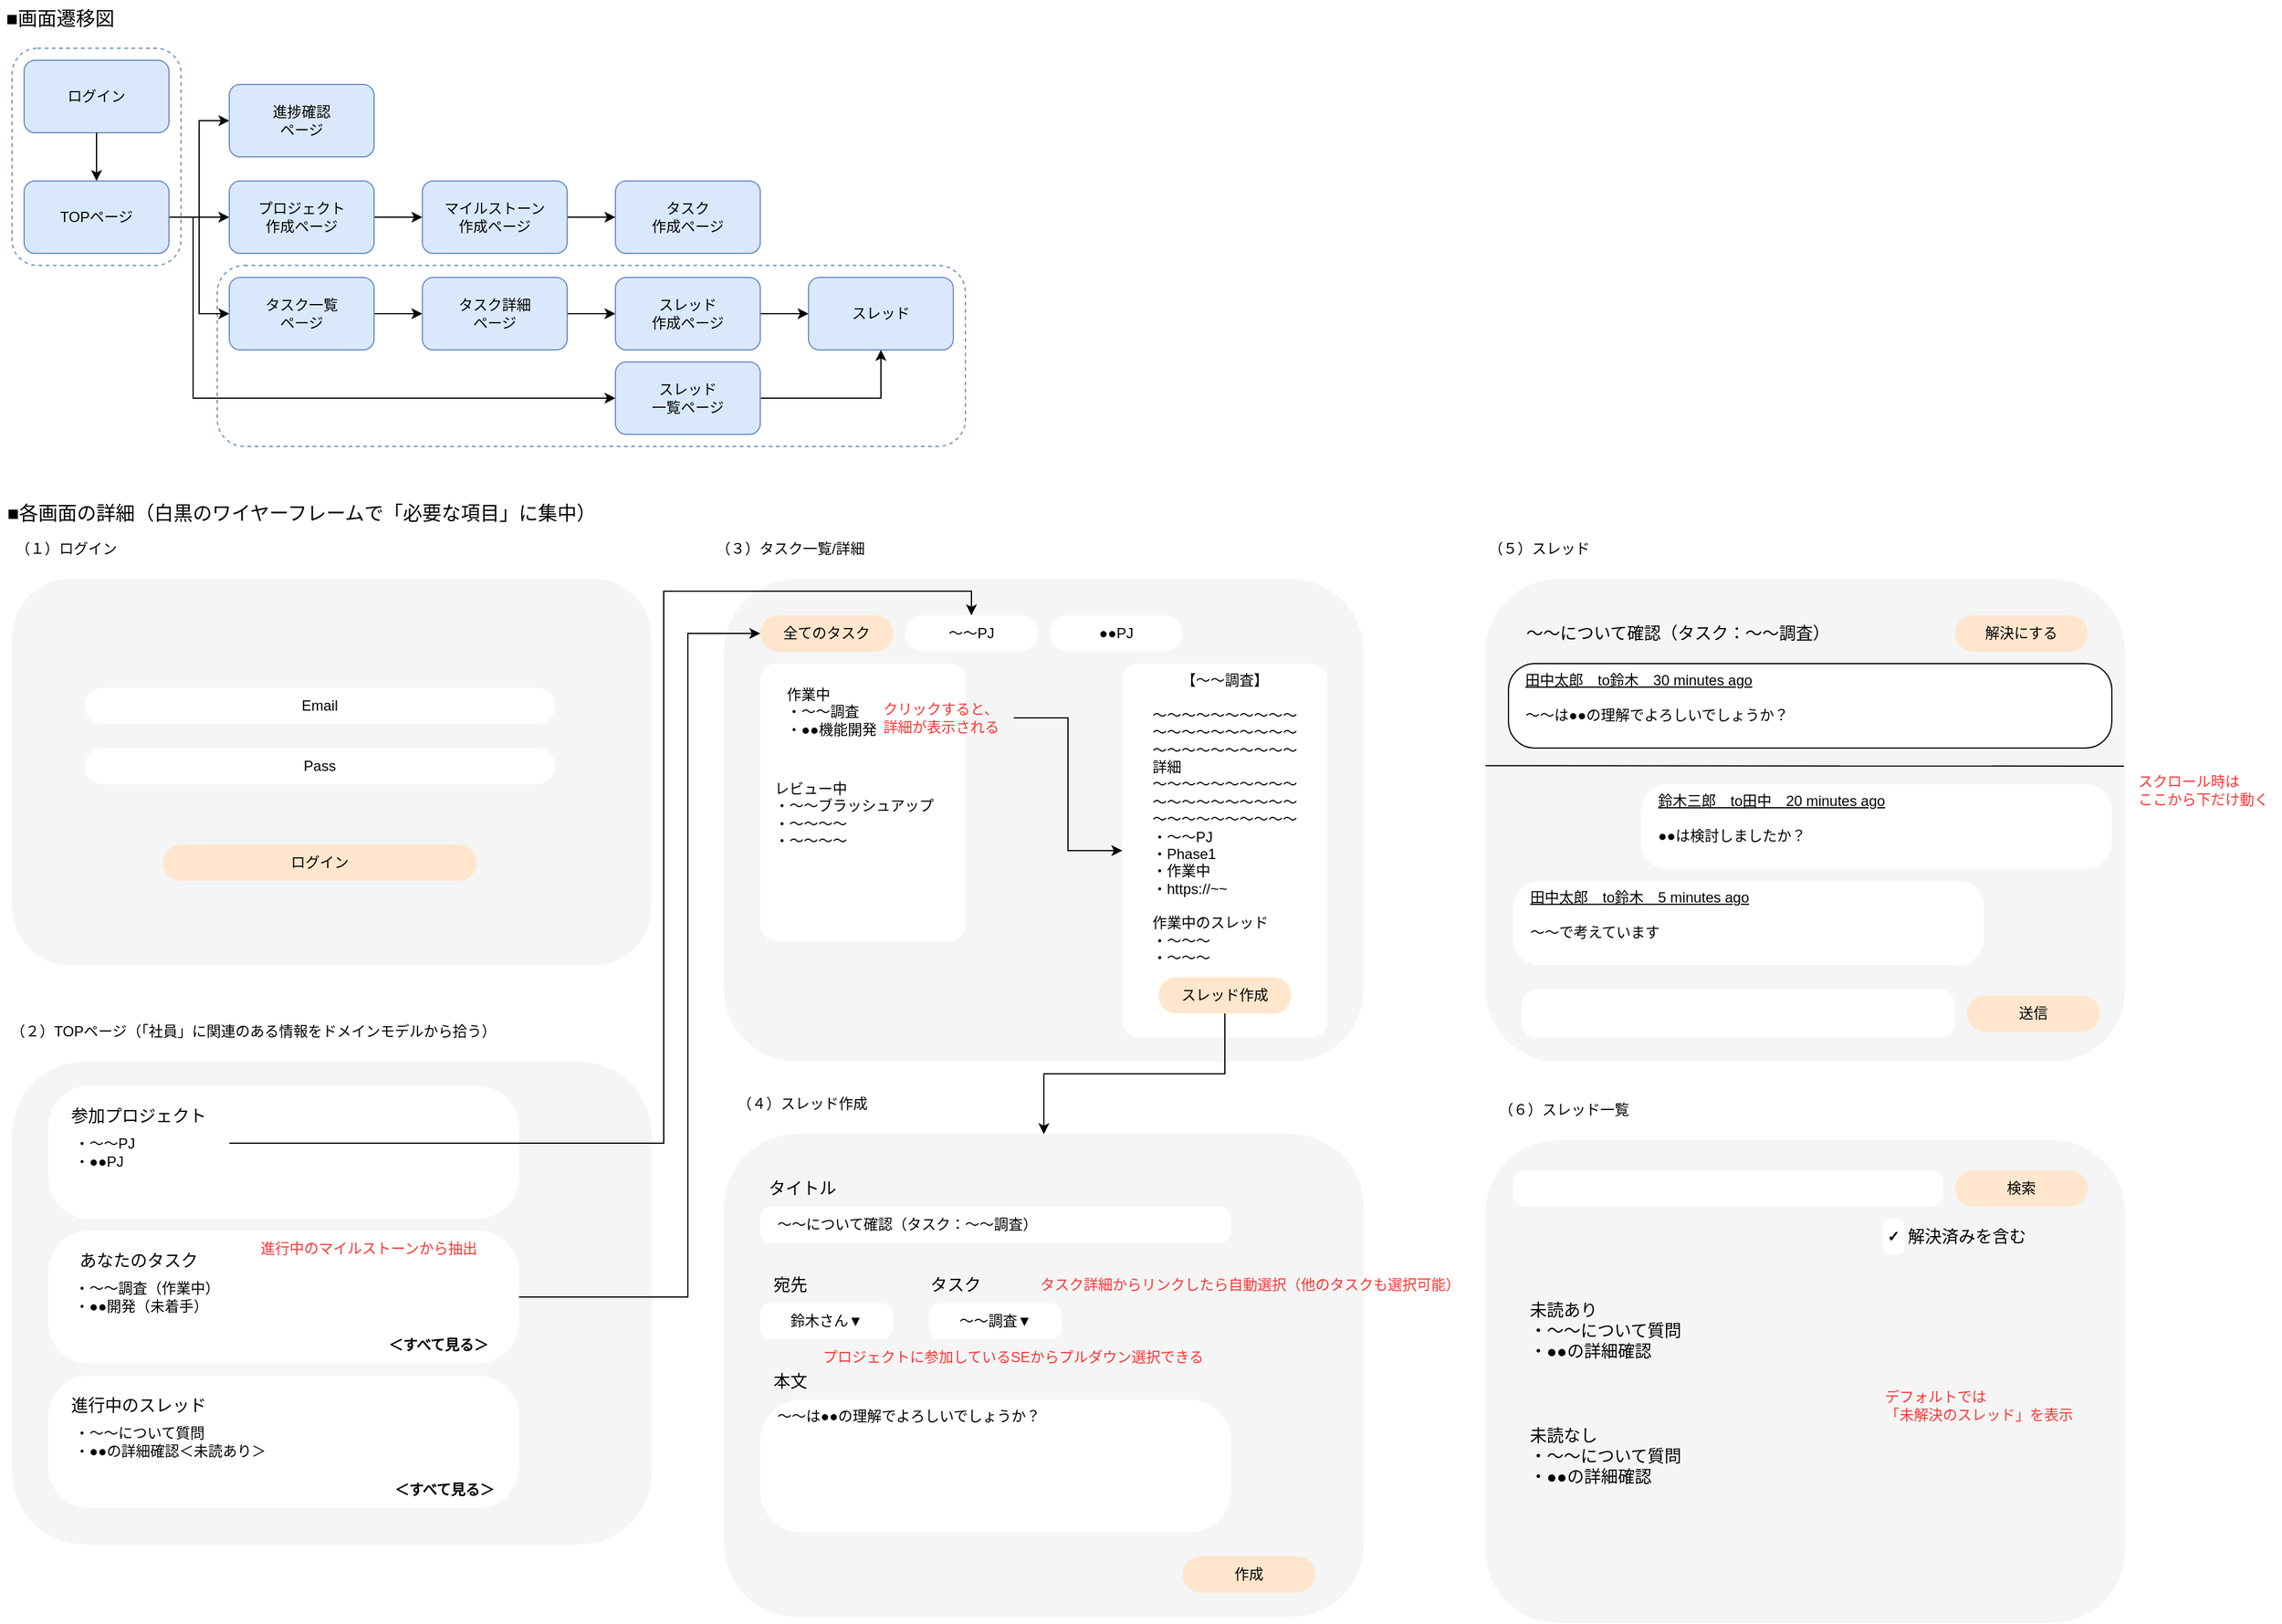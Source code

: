 <mxfile version="21.3.8" type="github" pages="3">
  <diagram name="画面遷移図" id="G-IlNG6C6N0usewLotBW">
    <mxGraphModel dx="1434" dy="788" grid="1" gridSize="10" guides="1" tooltips="1" connect="1" arrows="1" fold="1" page="1" pageScale="1" pageWidth="827" pageHeight="1169" math="0" shadow="0">
      <root>
        <mxCell id="0" />
        <mxCell id="1" parent="0" />
        <mxCell id="luja3o-iw3-4LEcQ9ht4-22" value="" style="rounded=1;whiteSpace=wrap;html=1;fillColor=none;strokeColor=#6c8ebf;fillStyle=auto;labelBackgroundColor=none;dashed=1;" parent="1" vertex="1">
          <mxGeometry x="20" y="50" width="140" height="180" as="geometry" />
        </mxCell>
        <mxCell id="luja3o-iw3-4LEcQ9ht4-23" value="" style="rounded=1;whiteSpace=wrap;html=1;fillColor=none;strokeColor=#6c8ebf;fillStyle=auto;labelBackgroundColor=none;dashed=1;" parent="1" vertex="1">
          <mxGeometry x="190" y="230" width="620" height="150" as="geometry" />
        </mxCell>
        <mxCell id="luja3o-iw3-4LEcQ9ht4-1" value="■画面遷移図" style="text;html=1;strokeColor=none;fillColor=none;align=center;verticalAlign=middle;whiteSpace=wrap;rounded=0;fontSize=16;" parent="1" vertex="1">
          <mxGeometry x="10" y="10" width="100" height="30" as="geometry" />
        </mxCell>
        <mxCell id="luja3o-iw3-4LEcQ9ht4-3" value="ログイン" style="rounded=1;whiteSpace=wrap;html=1;fillColor=#dae8fc;strokeColor=#6c8ebf;" parent="1" vertex="1">
          <mxGeometry x="30" y="60" width="120" height="60" as="geometry" />
        </mxCell>
        <mxCell id="luja3o-iw3-4LEcQ9ht4-4" value="" style="endArrow=classic;html=1;rounded=0;exitX=0.5;exitY=1;exitDx=0;exitDy=0;entryX=0.5;entryY=0;entryDx=0;entryDy=0;" parent="1" source="luja3o-iw3-4LEcQ9ht4-3" target="luja3o-iw3-4LEcQ9ht4-5" edge="1">
          <mxGeometry width="50" height="50" relative="1" as="geometry">
            <mxPoint x="90" y="230" as="sourcePoint" />
            <mxPoint x="90" y="160" as="targetPoint" />
          </mxGeometry>
        </mxCell>
        <mxCell id="luja3o-iw3-4LEcQ9ht4-13" style="edgeStyle=orthogonalEdgeStyle;rounded=0;orthogonalLoop=1;jettySize=auto;html=1;exitX=1;exitY=0.5;exitDx=0;exitDy=0;entryX=0;entryY=0.5;entryDx=0;entryDy=0;" parent="1" source="luja3o-iw3-4LEcQ9ht4-5" target="luja3o-iw3-4LEcQ9ht4-6" edge="1">
          <mxGeometry relative="1" as="geometry" />
        </mxCell>
        <mxCell id="luja3o-iw3-4LEcQ9ht4-15" style="edgeStyle=orthogonalEdgeStyle;rounded=0;orthogonalLoop=1;jettySize=auto;html=1;exitX=1;exitY=0.5;exitDx=0;exitDy=0;entryX=0;entryY=0.5;entryDx=0;entryDy=0;" parent="1" source="luja3o-iw3-4LEcQ9ht4-5" target="luja3o-iw3-4LEcQ9ht4-14" edge="1">
          <mxGeometry relative="1" as="geometry" />
        </mxCell>
        <mxCell id="luja3o-iw3-4LEcQ9ht4-16" style="edgeStyle=orthogonalEdgeStyle;rounded=0;orthogonalLoop=1;jettySize=auto;html=1;exitX=1;exitY=0.5;exitDx=0;exitDy=0;entryX=0;entryY=0.5;entryDx=0;entryDy=0;" parent="1" source="luja3o-iw3-4LEcQ9ht4-5" target="luja3o-iw3-4LEcQ9ht4-9" edge="1">
          <mxGeometry relative="1" as="geometry" />
        </mxCell>
        <mxCell id="luja3o-iw3-4LEcQ9ht4-120" style="edgeStyle=orthogonalEdgeStyle;rounded=0;orthogonalLoop=1;jettySize=auto;html=1;exitX=1;exitY=0.5;exitDx=0;exitDy=0;entryX=0;entryY=0.5;entryDx=0;entryDy=0;" parent="1" source="luja3o-iw3-4LEcQ9ht4-5" target="luja3o-iw3-4LEcQ9ht4-118" edge="1">
          <mxGeometry relative="1" as="geometry">
            <Array as="points">
              <mxPoint x="170" y="190" />
              <mxPoint x="170" y="340" />
            </Array>
          </mxGeometry>
        </mxCell>
        <mxCell id="luja3o-iw3-4LEcQ9ht4-5" value="TOPページ" style="rounded=1;whiteSpace=wrap;html=1;fillColor=#dae8fc;strokeColor=#6c8ebf;" parent="1" vertex="1">
          <mxGeometry x="30" y="160" width="120" height="60" as="geometry" />
        </mxCell>
        <mxCell id="luja3o-iw3-4LEcQ9ht4-17" style="edgeStyle=orthogonalEdgeStyle;rounded=0;orthogonalLoop=1;jettySize=auto;html=1;exitX=1;exitY=0.5;exitDx=0;exitDy=0;entryX=0;entryY=0.5;entryDx=0;entryDy=0;" parent="1" source="luja3o-iw3-4LEcQ9ht4-6" target="luja3o-iw3-4LEcQ9ht4-7" edge="1">
          <mxGeometry relative="1" as="geometry" />
        </mxCell>
        <mxCell id="luja3o-iw3-4LEcQ9ht4-6" value="プロジェクト&lt;br&gt;作成ページ" style="rounded=1;whiteSpace=wrap;html=1;fillColor=#dae8fc;strokeColor=#6c8ebf;" parent="1" vertex="1">
          <mxGeometry x="200" y="160" width="120" height="60" as="geometry" />
        </mxCell>
        <mxCell id="luja3o-iw3-4LEcQ9ht4-18" style="edgeStyle=orthogonalEdgeStyle;rounded=0;orthogonalLoop=1;jettySize=auto;html=1;exitX=1;exitY=0.5;exitDx=0;exitDy=0;entryX=0;entryY=0.5;entryDx=0;entryDy=0;" parent="1" source="luja3o-iw3-4LEcQ9ht4-7" target="luja3o-iw3-4LEcQ9ht4-8" edge="1">
          <mxGeometry relative="1" as="geometry" />
        </mxCell>
        <mxCell id="luja3o-iw3-4LEcQ9ht4-7" value="マイルストーン&lt;br&gt;作成ページ" style="rounded=1;whiteSpace=wrap;html=1;fillColor=#dae8fc;strokeColor=#6c8ebf;" parent="1" vertex="1">
          <mxGeometry x="360" y="160" width="120" height="60" as="geometry" />
        </mxCell>
        <mxCell id="luja3o-iw3-4LEcQ9ht4-8" value="タスク&lt;br&gt;作成ページ" style="rounded=1;whiteSpace=wrap;html=1;fillColor=#dae8fc;strokeColor=#6c8ebf;" parent="1" vertex="1">
          <mxGeometry x="520" y="160" width="120" height="60" as="geometry" />
        </mxCell>
        <mxCell id="luja3o-iw3-4LEcQ9ht4-19" style="edgeStyle=orthogonalEdgeStyle;rounded=0;orthogonalLoop=1;jettySize=auto;html=1;exitX=1;exitY=0.5;exitDx=0;exitDy=0;entryX=0;entryY=0.5;entryDx=0;entryDy=0;" parent="1" source="luja3o-iw3-4LEcQ9ht4-9" target="luja3o-iw3-4LEcQ9ht4-10" edge="1">
          <mxGeometry relative="1" as="geometry" />
        </mxCell>
        <mxCell id="luja3o-iw3-4LEcQ9ht4-9" value="タスク一覧&lt;br&gt;ページ" style="rounded=1;whiteSpace=wrap;html=1;fillColor=#dae8fc;strokeColor=#6c8ebf;" parent="1" vertex="1">
          <mxGeometry x="200" y="240" width="120" height="60" as="geometry" />
        </mxCell>
        <mxCell id="luja3o-iw3-4LEcQ9ht4-20" style="edgeStyle=orthogonalEdgeStyle;rounded=0;orthogonalLoop=1;jettySize=auto;html=1;exitX=1;exitY=0.5;exitDx=0;exitDy=0;entryX=0;entryY=0.5;entryDx=0;entryDy=0;" parent="1" source="luja3o-iw3-4LEcQ9ht4-10" target="luja3o-iw3-4LEcQ9ht4-11" edge="1">
          <mxGeometry relative="1" as="geometry" />
        </mxCell>
        <mxCell id="luja3o-iw3-4LEcQ9ht4-10" value="タスク詳細&lt;br&gt;ページ" style="rounded=1;whiteSpace=wrap;html=1;fillColor=#dae8fc;strokeColor=#6c8ebf;" parent="1" vertex="1">
          <mxGeometry x="360" y="240" width="120" height="60" as="geometry" />
        </mxCell>
        <mxCell id="luja3o-iw3-4LEcQ9ht4-21" style="edgeStyle=orthogonalEdgeStyle;rounded=0;orthogonalLoop=1;jettySize=auto;html=1;exitX=1;exitY=0.5;exitDx=0;exitDy=0;entryX=0;entryY=0.5;entryDx=0;entryDy=0;" parent="1" source="luja3o-iw3-4LEcQ9ht4-11" target="luja3o-iw3-4LEcQ9ht4-12" edge="1">
          <mxGeometry relative="1" as="geometry" />
        </mxCell>
        <mxCell id="luja3o-iw3-4LEcQ9ht4-11" value="スレッド&lt;br&gt;作成ページ" style="rounded=1;whiteSpace=wrap;html=1;fillColor=#dae8fc;strokeColor=#6c8ebf;" parent="1" vertex="1">
          <mxGeometry x="520" y="240" width="120" height="60" as="geometry" />
        </mxCell>
        <mxCell id="luja3o-iw3-4LEcQ9ht4-12" value="スレッド" style="rounded=1;whiteSpace=wrap;html=1;fillColor=#dae8fc;strokeColor=#6c8ebf;" parent="1" vertex="1">
          <mxGeometry x="680" y="240" width="120" height="60" as="geometry" />
        </mxCell>
        <mxCell id="luja3o-iw3-4LEcQ9ht4-14" value="進捗確認&lt;br&gt;ページ" style="rounded=1;whiteSpace=wrap;html=1;fillColor=#dae8fc;strokeColor=#6c8ebf;" parent="1" vertex="1">
          <mxGeometry x="200" y="80" width="120" height="60" as="geometry" />
        </mxCell>
        <mxCell id="luja3o-iw3-4LEcQ9ht4-24" value="■各画面の詳細（白黒のワイヤーフレームで「必要な項目」に集中）" style="text;html=1;strokeColor=none;fillColor=none;align=center;verticalAlign=middle;whiteSpace=wrap;rounded=0;fontSize=16;" parent="1" vertex="1">
          <mxGeometry x="10" y="420" width="500" height="30" as="geometry" />
        </mxCell>
        <mxCell id="luja3o-iw3-4LEcQ9ht4-25" value="（１）ログイン" style="text;html=1;strokeColor=none;fillColor=none;align=center;verticalAlign=middle;whiteSpace=wrap;rounded=0;" parent="1" vertex="1">
          <mxGeometry x="10" y="450" width="110" height="30" as="geometry" />
        </mxCell>
        <mxCell id="luja3o-iw3-4LEcQ9ht4-26" value="" style="rounded=1;whiteSpace=wrap;html=1;fillColor=#f5f5f5;fontColor=#333333;strokeColor=none;" parent="1" vertex="1">
          <mxGeometry x="20" y="490" width="530" height="320" as="geometry" />
        </mxCell>
        <mxCell id="luja3o-iw3-4LEcQ9ht4-27" value="Email" style="rounded=1;whiteSpace=wrap;html=1;arcSize=50;strokeColor=none;" parent="1" vertex="1">
          <mxGeometry x="80" y="580" width="390" height="30" as="geometry" />
        </mxCell>
        <mxCell id="luja3o-iw3-4LEcQ9ht4-29" value="Pass" style="rounded=1;whiteSpace=wrap;html=1;arcSize=50;strokeColor=none;" parent="1" vertex="1">
          <mxGeometry x="80" y="630" width="390" height="30" as="geometry" />
        </mxCell>
        <mxCell id="luja3o-iw3-4LEcQ9ht4-30" value="ログイン" style="rounded=1;whiteSpace=wrap;html=1;arcSize=50;strokeColor=none;fillColor=#ffe6cc;" parent="1" vertex="1">
          <mxGeometry x="145" y="710" width="260" height="30" as="geometry" />
        </mxCell>
        <mxCell id="luja3o-iw3-4LEcQ9ht4-38" value="（２）TOPページ（「社員」に関連のある情報をドメインモデルから拾う）" style="text;html=1;strokeColor=none;fillColor=none;align=center;verticalAlign=middle;whiteSpace=wrap;rounded=0;" parent="1" vertex="1">
          <mxGeometry x="10" y="850" width="420" height="30" as="geometry" />
        </mxCell>
        <mxCell id="luja3o-iw3-4LEcQ9ht4-39" value="" style="rounded=1;whiteSpace=wrap;html=1;fillColor=#f5f5f5;fontColor=#333333;strokeColor=none;" parent="1" vertex="1">
          <mxGeometry x="20" y="890" width="530" height="400" as="geometry" />
        </mxCell>
        <mxCell id="luja3o-iw3-4LEcQ9ht4-40" value="" style="rounded=1;whiteSpace=wrap;html=1;arcSize=31;strokeColor=none;" parent="1" vertex="1">
          <mxGeometry x="50" y="910" width="390" height="110" as="geometry" />
        </mxCell>
        <mxCell id="luja3o-iw3-4LEcQ9ht4-43" value="参加プロジェクト" style="text;html=1;strokeColor=none;fillColor=none;align=center;verticalAlign=middle;whiteSpace=wrap;rounded=0;fontSize=14;" parent="1" vertex="1">
          <mxGeometry x="60" y="920" width="130" height="30" as="geometry" />
        </mxCell>
        <mxCell id="luja3o-iw3-4LEcQ9ht4-46" value="・～～PJ&lt;br&gt;・●●PJ" style="text;html=1;strokeColor=none;fillColor=none;align=left;verticalAlign=middle;whiteSpace=wrap;rounded=0;" parent="1" vertex="1">
          <mxGeometry x="70" y="950" width="130" height="30" as="geometry" />
        </mxCell>
        <mxCell id="luja3o-iw3-4LEcQ9ht4-48" value="" style="rounded=1;whiteSpace=wrap;html=1;arcSize=31;strokeColor=none;" parent="1" vertex="1">
          <mxGeometry x="50" y="1030" width="390" height="110" as="geometry" />
        </mxCell>
        <mxCell id="luja3o-iw3-4LEcQ9ht4-49" value="あなたのタスク" style="text;html=1;strokeColor=none;fillColor=none;align=center;verticalAlign=middle;whiteSpace=wrap;rounded=0;fontSize=14;" parent="1" vertex="1">
          <mxGeometry x="60" y="1040" width="130" height="30" as="geometry" />
        </mxCell>
        <mxCell id="luja3o-iw3-4LEcQ9ht4-50" value="・～～調査（作業中）&lt;br&gt;・●●開発（未着手）" style="text;html=1;strokeColor=none;fillColor=none;align=left;verticalAlign=middle;whiteSpace=wrap;rounded=0;" parent="1" vertex="1">
          <mxGeometry x="70" y="1070" width="130" height="30" as="geometry" />
        </mxCell>
        <mxCell id="luja3o-iw3-4LEcQ9ht4-51" value="進行中のマイルストーンから抽出" style="text;html=1;strokeColor=none;fillColor=none;align=left;verticalAlign=middle;whiteSpace=wrap;rounded=0;fontColor=#FF3333;" parent="1" vertex="1">
          <mxGeometry x="224" y="1030" width="190" height="30" as="geometry" />
        </mxCell>
        <mxCell id="luja3o-iw3-4LEcQ9ht4-52" value="＜すべて見る＞" style="text;html=1;strokeColor=none;fillColor=none;align=left;verticalAlign=middle;whiteSpace=wrap;rounded=0;fontStyle=1" parent="1" vertex="1">
          <mxGeometry x="330" y="1110" width="90" height="30" as="geometry" />
        </mxCell>
        <mxCell id="luja3o-iw3-4LEcQ9ht4-53" value="" style="rounded=1;whiteSpace=wrap;html=1;arcSize=31;strokeColor=none;" parent="1" vertex="1">
          <mxGeometry x="50" y="1150" width="390" height="110" as="geometry" />
        </mxCell>
        <mxCell id="luja3o-iw3-4LEcQ9ht4-54" value="進行中のスレッド" style="text;html=1;strokeColor=none;fillColor=none;align=center;verticalAlign=middle;whiteSpace=wrap;rounded=0;fontSize=14;" parent="1" vertex="1">
          <mxGeometry x="60" y="1160" width="130" height="30" as="geometry" />
        </mxCell>
        <mxCell id="luja3o-iw3-4LEcQ9ht4-55" value="・～～について質問&lt;br&gt;・●●の詳細確認＜未読あり＞" style="text;html=1;strokeColor=none;fillColor=none;align=left;verticalAlign=middle;whiteSpace=wrap;rounded=0;" parent="1" vertex="1">
          <mxGeometry x="70" y="1190" width="230" height="30" as="geometry" />
        </mxCell>
        <mxCell id="luja3o-iw3-4LEcQ9ht4-56" value="＜すべて見る＞" style="text;html=1;strokeColor=none;fillColor=none;align=left;verticalAlign=middle;whiteSpace=wrap;rounded=0;fontStyle=1" parent="1" vertex="1">
          <mxGeometry x="335" y="1230" width="90" height="30" as="geometry" />
        </mxCell>
        <mxCell id="luja3o-iw3-4LEcQ9ht4-57" value="（３）タスク一覧/詳細" style="text;html=1;strokeColor=none;fillColor=none;align=center;verticalAlign=middle;whiteSpace=wrap;rounded=0;" parent="1" vertex="1">
          <mxGeometry x="600" y="450" width="130" height="30" as="geometry" />
        </mxCell>
        <mxCell id="luja3o-iw3-4LEcQ9ht4-58" value="" style="rounded=1;whiteSpace=wrap;html=1;fillColor=#f5f5f5;fontColor=#333333;strokeColor=none;" parent="1" vertex="1">
          <mxGeometry x="610" y="490" width="530" height="400" as="geometry" />
        </mxCell>
        <mxCell id="luja3o-iw3-4LEcQ9ht4-59" value="" style="rounded=1;whiteSpace=wrap;html=1;arcSize=8;strokeColor=none;" parent="1" vertex="1">
          <mxGeometry x="640" y="560" width="170" height="230" as="geometry" />
        </mxCell>
        <mxCell id="luja3o-iw3-4LEcQ9ht4-61" value="作業中&lt;br&gt;・～～調査&lt;br&gt;・●●機能開発" style="text;html=1;strokeColor=none;fillColor=none;align=left;verticalAlign=middle;whiteSpace=wrap;rounded=0;" parent="1" vertex="1">
          <mxGeometry x="660" y="550" width="130" height="100" as="geometry" />
        </mxCell>
        <mxCell id="luja3o-iw3-4LEcQ9ht4-71" value="レビュー中&lt;br&gt;・～～ブラッシュアップ&lt;br&gt;・～～～～&lt;br&gt;・～～～～" style="text;html=1;strokeColor=none;fillColor=none;align=left;verticalAlign=middle;whiteSpace=wrap;rounded=0;" parent="1" vertex="1">
          <mxGeometry x="650" y="635" width="150" height="100" as="geometry" />
        </mxCell>
        <mxCell id="luja3o-iw3-4LEcQ9ht4-72" value="全てのタスク" style="rounded=1;whiteSpace=wrap;html=1;arcSize=50;strokeColor=none;fillColor=#ffe6cc;" parent="1" vertex="1">
          <mxGeometry x="640" y="520" width="110" height="30" as="geometry" />
        </mxCell>
        <mxCell id="luja3o-iw3-4LEcQ9ht4-73" value="～～PJ" style="rounded=1;whiteSpace=wrap;html=1;arcSize=50;strokeColor=none;fillColor=#FFFFFF;" parent="1" vertex="1">
          <mxGeometry x="760" y="520" width="110" height="30" as="geometry" />
        </mxCell>
        <mxCell id="luja3o-iw3-4LEcQ9ht4-74" value="●●PJ" style="rounded=1;whiteSpace=wrap;html=1;arcSize=50;strokeColor=none;fillColor=#FFFFFF;" parent="1" vertex="1">
          <mxGeometry x="880" y="520" width="110" height="30" as="geometry" />
        </mxCell>
        <mxCell id="luja3o-iw3-4LEcQ9ht4-75" style="edgeStyle=orthogonalEdgeStyle;rounded=0;orthogonalLoop=1;jettySize=auto;html=1;exitX=1;exitY=0.5;exitDx=0;exitDy=0;entryX=0;entryY=0.5;entryDx=0;entryDy=0;" parent="1" source="luja3o-iw3-4LEcQ9ht4-48" target="luja3o-iw3-4LEcQ9ht4-72" edge="1">
          <mxGeometry relative="1" as="geometry">
            <Array as="points">
              <mxPoint x="580" y="1085" />
              <mxPoint x="580" y="535" />
            </Array>
          </mxGeometry>
        </mxCell>
        <mxCell id="luja3o-iw3-4LEcQ9ht4-76" style="edgeStyle=orthogonalEdgeStyle;rounded=0;orthogonalLoop=1;jettySize=auto;html=1;exitX=1;exitY=0.25;exitDx=0;exitDy=0;entryX=0.5;entryY=0;entryDx=0;entryDy=0;" parent="1" source="luja3o-iw3-4LEcQ9ht4-46" target="luja3o-iw3-4LEcQ9ht4-73" edge="1">
          <mxGeometry relative="1" as="geometry">
            <Array as="points">
              <mxPoint x="560" y="957" />
              <mxPoint x="560" y="500" />
              <mxPoint x="815" y="500" />
            </Array>
          </mxGeometry>
        </mxCell>
        <mxCell id="luja3o-iw3-4LEcQ9ht4-77" value="【～～調査】&lt;br&gt;&lt;br&gt;&lt;div style=&quot;text-align: left;&quot;&gt;&lt;span style=&quot;background-color: initial;&quot;&gt;～～～～～～～～～～&lt;/span&gt;&lt;/div&gt;&lt;div style=&quot;text-align: left;&quot;&gt;&lt;span style=&quot;background-color: initial;&quot;&gt;～～～～～～～～～～&lt;/span&gt;&lt;/div&gt;&lt;div style=&quot;text-align: left;&quot;&gt;&lt;span style=&quot;background-color: initial;&quot;&gt;～～～～～～～～～～&lt;/span&gt;&lt;/div&gt;&lt;div style=&quot;text-align: left;&quot;&gt;&lt;span style=&quot;background-color: initial;&quot;&gt;詳細&lt;/span&gt;&lt;/div&gt;&lt;div style=&quot;text-align: left;&quot;&gt;&lt;span style=&quot;background-color: initial;&quot;&gt;～～～～～～～～～～&lt;/span&gt;&lt;/div&gt;&lt;div style=&quot;text-align: left;&quot;&gt;&lt;span style=&quot;background-color: initial;&quot;&gt;～～～～～～～～～～&lt;/span&gt;&lt;/div&gt;&lt;div style=&quot;text-align: left;&quot;&gt;&lt;span style=&quot;background-color: initial;&quot;&gt;～～～～～～～～～～&lt;/span&gt;&lt;/div&gt;&lt;div style=&quot;text-align: left;&quot;&gt;&lt;span style=&quot;background-color: initial;&quot;&gt;・～～PJ&lt;/span&gt;&lt;/div&gt;&lt;div style=&quot;text-align: left;&quot;&gt;&lt;span style=&quot;background-color: initial;&quot;&gt;・Phase1&lt;/span&gt;&lt;/div&gt;&lt;div style=&quot;text-align: left;&quot;&gt;&lt;span style=&quot;background-color: initial;&quot;&gt;・作業中&lt;/span&gt;&lt;/div&gt;&lt;div style=&quot;text-align: left;&quot;&gt;&lt;span style=&quot;background-color: initial;&quot;&gt;・https://~~&lt;/span&gt;&lt;/div&gt;&lt;div style=&quot;text-align: left;&quot;&gt;&lt;br&gt;&lt;/div&gt;&lt;div style=&quot;text-align: left;&quot;&gt;&lt;span style=&quot;background-color: initial;&quot;&gt;作業中のスレッド&lt;/span&gt;&lt;/div&gt;&lt;div style=&quot;text-align: left;&quot;&gt;&lt;span style=&quot;background-color: initial;&quot;&gt;・～～～&lt;/span&gt;&lt;/div&gt;&lt;div style=&quot;text-align: left;&quot;&gt;&lt;span style=&quot;background-color: initial;&quot;&gt;・～～～&lt;/span&gt;&lt;/div&gt;" style="rounded=1;whiteSpace=wrap;html=1;arcSize=8;strokeColor=none;verticalAlign=top;" parent="1" vertex="1">
          <mxGeometry x="940" y="560" width="170" height="310" as="geometry" />
        </mxCell>
        <mxCell id="luja3o-iw3-4LEcQ9ht4-99" style="edgeStyle=orthogonalEdgeStyle;rounded=0;orthogonalLoop=1;jettySize=auto;html=1;exitX=0.5;exitY=1;exitDx=0;exitDy=0;" parent="1" source="luja3o-iw3-4LEcQ9ht4-78" target="luja3o-iw3-4LEcQ9ht4-80" edge="1">
          <mxGeometry relative="1" as="geometry" />
        </mxCell>
        <mxCell id="luja3o-iw3-4LEcQ9ht4-78" value="スレッド作成" style="rounded=1;whiteSpace=wrap;html=1;arcSize=50;strokeColor=none;fillColor=#ffe6cc;" parent="1" vertex="1">
          <mxGeometry x="970" y="820" width="110" height="30" as="geometry" />
        </mxCell>
        <mxCell id="luja3o-iw3-4LEcQ9ht4-79" value="（４）スレッド作成" style="text;html=1;strokeColor=none;fillColor=none;align=center;verticalAlign=middle;whiteSpace=wrap;rounded=0;" parent="1" vertex="1">
          <mxGeometry x="610" y="910" width="130" height="30" as="geometry" />
        </mxCell>
        <mxCell id="luja3o-iw3-4LEcQ9ht4-80" value="" style="rounded=1;whiteSpace=wrap;html=1;fillColor=#f5f5f5;fontColor=#333333;strokeColor=none;" parent="1" vertex="1">
          <mxGeometry x="610" y="950" width="530" height="400" as="geometry" />
        </mxCell>
        <mxCell id="luja3o-iw3-4LEcQ9ht4-81" value="　～～について確認（タスク：～～調査）" style="rounded=1;whiteSpace=wrap;html=1;arcSize=31;strokeColor=none;align=left;" parent="1" vertex="1">
          <mxGeometry x="640" y="1010" width="390" height="30" as="geometry" />
        </mxCell>
        <mxCell id="luja3o-iw3-4LEcQ9ht4-82" value="タイトル" style="text;html=1;strokeColor=none;fillColor=none;align=center;verticalAlign=middle;whiteSpace=wrap;rounded=0;fontSize=14;" parent="1" vertex="1">
          <mxGeometry x="640" y="980" width="70" height="30" as="geometry" />
        </mxCell>
        <mxCell id="luja3o-iw3-4LEcQ9ht4-84" value="鈴木さん▼" style="rounded=1;whiteSpace=wrap;html=1;arcSize=31;strokeColor=none;align=center;" parent="1" vertex="1">
          <mxGeometry x="640" y="1090" width="110" height="30" as="geometry" />
        </mxCell>
        <mxCell id="luja3o-iw3-4LEcQ9ht4-85" value="宛先" style="text;html=1;strokeColor=none;fillColor=none;align=center;verticalAlign=middle;whiteSpace=wrap;rounded=0;fontSize=14;" parent="1" vertex="1">
          <mxGeometry x="640" y="1060" width="50" height="30" as="geometry" />
        </mxCell>
        <mxCell id="luja3o-iw3-4LEcQ9ht4-89" value="　～～は●●の理解でよろしいでしょうか？" style="rounded=1;whiteSpace=wrap;html=1;arcSize=31;strokeColor=none;align=left;verticalAlign=top;" parent="1" vertex="1">
          <mxGeometry x="640" y="1170" width="390" height="110" as="geometry" />
        </mxCell>
        <mxCell id="luja3o-iw3-4LEcQ9ht4-90" value="本文" style="text;html=1;strokeColor=none;fillColor=none;align=center;verticalAlign=middle;whiteSpace=wrap;rounded=0;fontSize=14;" parent="1" vertex="1">
          <mxGeometry x="640" y="1140" width="50" height="30" as="geometry" />
        </mxCell>
        <mxCell id="luja3o-iw3-4LEcQ9ht4-94" value="タスク" style="text;html=1;strokeColor=none;fillColor=none;align=center;verticalAlign=middle;whiteSpace=wrap;rounded=0;fontSize=14;" parent="1" vertex="1">
          <mxGeometry x="777" y="1060" width="50" height="30" as="geometry" />
        </mxCell>
        <mxCell id="luja3o-iw3-4LEcQ9ht4-95" value="～～調査▼" style="rounded=1;whiteSpace=wrap;html=1;arcSize=31;strokeColor=none;" parent="1" vertex="1">
          <mxGeometry x="780" y="1090" width="110" height="30" as="geometry" />
        </mxCell>
        <mxCell id="luja3o-iw3-4LEcQ9ht4-96" value="プロジェクトに参加しているSEからプルダウン選択できる" style="text;html=1;strokeColor=none;fillColor=none;align=left;verticalAlign=middle;whiteSpace=wrap;rounded=0;fontColor=#FF3333;" parent="1" vertex="1">
          <mxGeometry x="690" y="1120" width="330" height="30" as="geometry" />
        </mxCell>
        <mxCell id="luja3o-iw3-4LEcQ9ht4-97" value="タスク詳細からリンクしたら自動選択（他のタスクも選択可能）" style="text;html=1;strokeColor=none;fillColor=none;align=left;verticalAlign=middle;whiteSpace=wrap;rounded=0;fontColor=#FF3333;" parent="1" vertex="1">
          <mxGeometry x="870" y="1060" width="360" height="30" as="geometry" />
        </mxCell>
        <mxCell id="luja3o-iw3-4LEcQ9ht4-98" value="作成" style="rounded=1;whiteSpace=wrap;html=1;arcSize=50;strokeColor=none;fillColor=#ffe6cc;" parent="1" vertex="1">
          <mxGeometry x="990" y="1300" width="110" height="30" as="geometry" />
        </mxCell>
        <mxCell id="luja3o-iw3-4LEcQ9ht4-100" value="（５）スレッド" style="text;html=1;strokeColor=none;fillColor=none;align=center;verticalAlign=middle;whiteSpace=wrap;rounded=0;" parent="1" vertex="1">
          <mxGeometry x="1241" y="450" width="89" height="30" as="geometry" />
        </mxCell>
        <mxCell id="luja3o-iw3-4LEcQ9ht4-101" value="" style="rounded=1;whiteSpace=wrap;html=1;fillColor=#f5f5f5;fontColor=#333333;strokeColor=none;" parent="1" vertex="1">
          <mxGeometry x="1241" y="490" width="530" height="400" as="geometry" />
        </mxCell>
        <mxCell id="luja3o-iw3-4LEcQ9ht4-103" value="～～について確認（タスク：～～調査）" style="text;html=1;strokeColor=none;fillColor=none;align=center;verticalAlign=middle;whiteSpace=wrap;rounded=0;fontSize=14;" parent="1" vertex="1">
          <mxGeometry x="1271" y="520" width="259" height="30" as="geometry" />
        </mxCell>
        <mxCell id="luja3o-iw3-4LEcQ9ht4-106" value="　&lt;u&gt;田中太郎　to鈴木　30 minutes ago&lt;/u&gt;&lt;br&gt;&lt;br&gt;　～～は●●の理解でよろしいでしょうか？" style="rounded=1;whiteSpace=wrap;html=1;arcSize=31;align=left;verticalAlign=top;" parent="1" vertex="1">
          <mxGeometry x="1260" y="560" width="500" height="70" as="geometry" />
        </mxCell>
        <mxCell id="luja3o-iw3-4LEcQ9ht4-112" value="　&lt;u&gt;鈴木三郎　to田中　20 minutes ago&lt;/u&gt;&lt;br&gt;&lt;br&gt;　●●は検討しましたか？" style="rounded=1;whiteSpace=wrap;html=1;arcSize=31;strokeColor=none;align=left;verticalAlign=top;" parent="1" vertex="1">
          <mxGeometry x="1370" y="660" width="390" height="70" as="geometry" />
        </mxCell>
        <mxCell id="luja3o-iw3-4LEcQ9ht4-114" value="　&lt;u&gt;田中太郎　to鈴木　5 minutes ago&lt;/u&gt;&lt;br&gt;&lt;br&gt;　～～で考えています" style="rounded=1;whiteSpace=wrap;html=1;arcSize=31;strokeColor=none;align=left;verticalAlign=top;" parent="1" vertex="1">
          <mxGeometry x="1264" y="740" width="390" height="70" as="geometry" />
        </mxCell>
        <mxCell id="luja3o-iw3-4LEcQ9ht4-115" value="" style="rounded=1;whiteSpace=wrap;html=1;arcSize=31;strokeColor=none;align=left;verticalAlign=top;" parent="1" vertex="1">
          <mxGeometry x="1271" y="830" width="359" height="40" as="geometry" />
        </mxCell>
        <mxCell id="luja3o-iw3-4LEcQ9ht4-116" value="送信" style="rounded=1;whiteSpace=wrap;html=1;arcSize=50;strokeColor=none;fillColor=#ffe6cc;" parent="1" vertex="1">
          <mxGeometry x="1640" y="835" width="110" height="30" as="geometry" />
        </mxCell>
        <mxCell id="luja3o-iw3-4LEcQ9ht4-117" value="解決にする" style="rounded=1;whiteSpace=wrap;html=1;arcSize=50;strokeColor=none;fillColor=#ffe6cc;" parent="1" vertex="1">
          <mxGeometry x="1630" y="520" width="110" height="30" as="geometry" />
        </mxCell>
        <mxCell id="luja3o-iw3-4LEcQ9ht4-119" style="edgeStyle=orthogonalEdgeStyle;rounded=0;orthogonalLoop=1;jettySize=auto;html=1;exitX=1;exitY=0.5;exitDx=0;exitDy=0;entryX=0.5;entryY=1;entryDx=0;entryDy=0;" parent="1" source="luja3o-iw3-4LEcQ9ht4-118" target="luja3o-iw3-4LEcQ9ht4-12" edge="1">
          <mxGeometry relative="1" as="geometry" />
        </mxCell>
        <mxCell id="luja3o-iw3-4LEcQ9ht4-118" value="スレッド&lt;br&gt;一覧ページ" style="rounded=1;whiteSpace=wrap;html=1;fillColor=#dae8fc;strokeColor=#6c8ebf;" parent="1" vertex="1">
          <mxGeometry x="520" y="310" width="120" height="60" as="geometry" />
        </mxCell>
        <mxCell id="luja3o-iw3-4LEcQ9ht4-121" value="" style="endArrow=none;html=1;rounded=0;" parent="1" edge="1">
          <mxGeometry width="50" height="50" relative="1" as="geometry">
            <mxPoint x="1241" y="644.58" as="sourcePoint" />
            <mxPoint x="1770" y="645" as="targetPoint" />
          </mxGeometry>
        </mxCell>
        <mxCell id="luja3o-iw3-4LEcQ9ht4-122" value="スクロール時は&lt;br&gt;ここから下だけ動く" style="text;html=1;strokeColor=none;fillColor=none;align=left;verticalAlign=middle;whiteSpace=wrap;rounded=0;fontColor=#FF3333;" parent="1" vertex="1">
          <mxGeometry x="1780" y="650" width="120" height="30" as="geometry" />
        </mxCell>
        <mxCell id="luja3o-iw3-4LEcQ9ht4-123" value="（６）スレッド一覧" style="text;html=1;strokeColor=none;fillColor=none;align=center;verticalAlign=middle;whiteSpace=wrap;rounded=0;" parent="1" vertex="1">
          <mxGeometry x="1241" y="915" width="130" height="30" as="geometry" />
        </mxCell>
        <mxCell id="luja3o-iw3-4LEcQ9ht4-124" value="" style="rounded=1;whiteSpace=wrap;html=1;fillColor=#f5f5f5;fontColor=#333333;strokeColor=none;" parent="1" vertex="1">
          <mxGeometry x="1241" y="955" width="530" height="400" as="geometry" />
        </mxCell>
        <mxCell id="luja3o-iw3-4LEcQ9ht4-125" value="" style="rounded=1;whiteSpace=wrap;html=1;arcSize=31;strokeColor=none;align=left;" parent="1" vertex="1">
          <mxGeometry x="1264" y="980" width="356" height="30" as="geometry" />
        </mxCell>
        <mxCell id="luja3o-iw3-4LEcQ9ht4-128" value="&lt;div style=&quot;text-align: left;&quot;&gt;&lt;span style=&quot;background-color: initial;&quot;&gt;未読あり&lt;/span&gt;&lt;/div&gt;&lt;div style=&quot;text-align: left;&quot;&gt;&lt;span style=&quot;background-color: initial;&quot;&gt;・～～について質問&lt;/span&gt;&lt;/div&gt;&lt;div style=&quot;text-align: left;&quot;&gt;&lt;span style=&quot;background-color: initial;&quot;&gt;・●●の詳細確認&lt;/span&gt;&lt;/div&gt;" style="text;html=1;strokeColor=none;fillColor=none;align=center;verticalAlign=middle;whiteSpace=wrap;rounded=0;fontSize=14;" parent="1" vertex="1">
          <mxGeometry x="1271" y="1065" width="139" height="95" as="geometry" />
        </mxCell>
        <mxCell id="luja3o-iw3-4LEcQ9ht4-135" value="検索" style="rounded=1;whiteSpace=wrap;html=1;arcSize=50;strokeColor=none;fillColor=#ffe6cc;" parent="1" vertex="1">
          <mxGeometry x="1630" y="980" width="110" height="30" as="geometry" />
        </mxCell>
        <mxCell id="luja3o-iw3-4LEcQ9ht4-136" value="✓" style="rounded=1;whiteSpace=wrap;html=1;arcSize=31;strokeColor=none;align=center;fontStyle=1" parent="1" vertex="1">
          <mxGeometry x="1570" y="1020" width="18" height="30" as="geometry" />
        </mxCell>
        <mxCell id="luja3o-iw3-4LEcQ9ht4-137" value="解決済みを含む" style="text;html=1;strokeColor=none;fillColor=none;align=center;verticalAlign=middle;whiteSpace=wrap;rounded=0;fontSize=14;" parent="1" vertex="1">
          <mxGeometry x="1590" y="1020" width="100" height="30" as="geometry" />
        </mxCell>
        <mxCell id="luja3o-iw3-4LEcQ9ht4-138" value="&lt;div style=&quot;text-align: left;&quot;&gt;&lt;span style=&quot;background-color: initial;&quot;&gt;未読なし&lt;/span&gt;&lt;/div&gt;&lt;div style=&quot;text-align: left;&quot;&gt;&lt;span style=&quot;background-color: initial;&quot;&gt;・～～について質問&lt;/span&gt;&lt;/div&gt;&lt;div style=&quot;text-align: left;&quot;&gt;&lt;span style=&quot;background-color: initial;&quot;&gt;・●●の詳細確認&lt;/span&gt;&lt;/div&gt;" style="text;html=1;strokeColor=none;fillColor=none;align=center;verticalAlign=middle;whiteSpace=wrap;rounded=0;fontSize=14;" parent="1" vertex="1">
          <mxGeometry x="1271" y="1169" width="139" height="95" as="geometry" />
        </mxCell>
        <mxCell id="luja3o-iw3-4LEcQ9ht4-139" value="デフォルトでは&lt;br&gt;「未解決のスレッド」を表示" style="text;html=1;strokeColor=none;fillColor=none;align=left;verticalAlign=middle;whiteSpace=wrap;rounded=0;fontColor=#FF3333;" parent="1" vertex="1">
          <mxGeometry x="1570" y="1160" width="170" height="30" as="geometry" />
        </mxCell>
        <mxCell id="rz3hfVK1FQJhcq_Oi8Bq-2" style="edgeStyle=orthogonalEdgeStyle;rounded=0;orthogonalLoop=1;jettySize=auto;html=1;exitX=1;exitY=0.5;exitDx=0;exitDy=0;" edge="1" parent="1" source="rz3hfVK1FQJhcq_Oi8Bq-1" target="luja3o-iw3-4LEcQ9ht4-77">
          <mxGeometry relative="1" as="geometry" />
        </mxCell>
        <mxCell id="rz3hfVK1FQJhcq_Oi8Bq-1" value="クリックすると、&lt;br&gt;詳細が表示される" style="text;html=1;strokeColor=none;fillColor=none;align=left;verticalAlign=middle;whiteSpace=wrap;rounded=0;fontColor=#FF3333;" vertex="1" parent="1">
          <mxGeometry x="740" y="590" width="110" height="30" as="geometry" />
        </mxCell>
      </root>
    </mxGraphModel>
  </diagram>
  <diagram id="LenqmdBqAtNuxcUPrkj_" name="機能一覧">
    <mxGraphModel dx="1434" dy="1957" grid="1" gridSize="10" guides="1" tooltips="1" connect="1" arrows="1" fold="1" page="1" pageScale="1" pageWidth="827" pageHeight="1169" math="0" shadow="0">
      <root>
        <mxCell id="0" />
        <mxCell id="1" parent="0" />
        <mxCell id="f1gc1fdwNfl7A6vm1oGj-1" value="" style="shape=table;startSize=0;container=1;collapsible=0;childLayout=tableLayout;" vertex="1" parent="1">
          <mxGeometry y="-1160" width="1340" height="1140" as="geometry" />
        </mxCell>
        <mxCell id="f1gc1fdwNfl7A6vm1oGj-2" value="" style="shape=tableRow;horizontal=0;startSize=0;swimlaneHead=0;swimlaneBody=0;strokeColor=inherit;top=0;left=0;bottom=0;right=0;collapsible=0;dropTarget=0;fillColor=none;points=[[0,0.5],[1,0.5]];portConstraint=eastwest;" vertex="1" parent="f1gc1fdwNfl7A6vm1oGj-1">
          <mxGeometry width="1340" height="40" as="geometry" />
        </mxCell>
        <mxCell id="f1gc1fdwNfl7A6vm1oGj-3" value="No" style="shape=partialRectangle;html=1;whiteSpace=wrap;connectable=0;strokeColor=#000000;overflow=hidden;fillColor=#f5f5f5;top=0;left=0;bottom=0;right=0;pointerEvents=1;fontColor=#333333;" vertex="1" parent="f1gc1fdwNfl7A6vm1oGj-2">
          <mxGeometry width="60" height="40" as="geometry">
            <mxRectangle width="60" height="40" as="alternateBounds" />
          </mxGeometry>
        </mxCell>
        <mxCell id="f1gc1fdwNfl7A6vm1oGj-4" value="ユースケース" style="shape=partialRectangle;html=1;whiteSpace=wrap;connectable=0;strokeColor=#000000;overflow=hidden;fillColor=#f5f5f5;top=0;left=0;bottom=0;right=0;pointerEvents=1;fontColor=#333333;" vertex="1" parent="f1gc1fdwNfl7A6vm1oGj-2">
          <mxGeometry x="60" width="160" height="40" as="geometry">
            <mxRectangle width="160" height="40" as="alternateBounds" />
          </mxGeometry>
        </mxCell>
        <mxCell id="f1gc1fdwNfl7A6vm1oGj-5" value="対象ページ" style="shape=partialRectangle;html=1;whiteSpace=wrap;connectable=0;strokeColor=#000000;overflow=hidden;fillColor=#f5f5f5;top=0;left=0;bottom=0;right=0;pointerEvents=1;fontColor=#333333;" vertex="1" parent="f1gc1fdwNfl7A6vm1oGj-2">
          <mxGeometry x="220" width="151" height="40" as="geometry">
            <mxRectangle width="151" height="40" as="alternateBounds" />
          </mxGeometry>
        </mxCell>
        <mxCell id="f1gc1fdwNfl7A6vm1oGj-6" value="機能名" style="shape=partialRectangle;html=1;whiteSpace=wrap;connectable=0;strokeColor=#000000;overflow=hidden;fillColor=#f5f5f5;top=0;left=0;bottom=0;right=0;pointerEvents=1;fontColor=#333333;" vertex="1" parent="f1gc1fdwNfl7A6vm1oGj-2">
          <mxGeometry x="371" width="168" height="40" as="geometry">
            <mxRectangle width="168" height="40" as="alternateBounds" />
          </mxGeometry>
        </mxCell>
        <mxCell id="f1gc1fdwNfl7A6vm1oGj-7" value="トリガー" style="shape=partialRectangle;html=1;whiteSpace=wrap;connectable=0;strokeColor=#000000;overflow=hidden;fillColor=#f5f5f5;top=0;left=0;bottom=0;right=0;pointerEvents=1;fontColor=#333333;" vertex="1" parent="f1gc1fdwNfl7A6vm1oGj-2">
          <mxGeometry x="539" width="211" height="40" as="geometry">
            <mxRectangle width="211" height="40" as="alternateBounds" />
          </mxGeometry>
        </mxCell>
        <mxCell id="f1gc1fdwNfl7A6vm1oGj-8" value="処理内容" style="shape=partialRectangle;html=1;whiteSpace=wrap;connectable=0;strokeColor=#000000;overflow=hidden;fillColor=#f5f5f5;top=0;left=0;bottom=0;right=0;pointerEvents=1;fontColor=#333333;" vertex="1" parent="f1gc1fdwNfl7A6vm1oGj-2">
          <mxGeometry x="750" width="240" height="40" as="geometry">
            <mxRectangle width="240" height="40" as="alternateBounds" />
          </mxGeometry>
        </mxCell>
        <mxCell id="f1gc1fdwNfl7A6vm1oGj-9" value="インプット" style="shape=partialRectangle;html=1;whiteSpace=wrap;connectable=0;strokeColor=#000000;overflow=hidden;fillColor=#f5f5f5;top=0;left=0;bottom=0;right=0;pointerEvents=1;fontColor=#333333;" vertex="1" parent="f1gc1fdwNfl7A6vm1oGj-2">
          <mxGeometry x="990" width="170" height="40" as="geometry">
            <mxRectangle width="170" height="40" as="alternateBounds" />
          </mxGeometry>
        </mxCell>
        <mxCell id="f1gc1fdwNfl7A6vm1oGj-10" value="アウトプット" style="shape=partialRectangle;html=1;whiteSpace=wrap;connectable=0;strokeColor=#000000;overflow=hidden;fillColor=#f5f5f5;top=0;left=0;bottom=0;right=0;pointerEvents=1;fontColor=#333333;" vertex="1" parent="f1gc1fdwNfl7A6vm1oGj-2">
          <mxGeometry x="1160" width="180" height="40" as="geometry">
            <mxRectangle width="180" height="40" as="alternateBounds" />
          </mxGeometry>
        </mxCell>
        <mxCell id="V7JuLheJzWXxgmzsZNp6-48" style="shape=tableRow;horizontal=0;startSize=0;swimlaneHead=0;swimlaneBody=0;strokeColor=inherit;top=0;left=0;bottom=0;right=0;collapsible=0;dropTarget=0;fillColor=none;points=[[0,0.5],[1,0.5]];portConstraint=eastwest;" vertex="1" parent="f1gc1fdwNfl7A6vm1oGj-1">
          <mxGeometry y="40" width="1340" height="60" as="geometry" />
        </mxCell>
        <mxCell id="V7JuLheJzWXxgmzsZNp6-49" value="1" style="shape=partialRectangle;html=1;whiteSpace=wrap;connectable=0;strokeColor=inherit;overflow=hidden;fillColor=none;top=0;left=0;bottom=0;right=0;pointerEvents=1;align=left;" vertex="1" parent="V7JuLheJzWXxgmzsZNp6-48">
          <mxGeometry width="60" height="60" as="geometry">
            <mxRectangle width="60" height="60" as="alternateBounds" />
          </mxGeometry>
        </mxCell>
        <mxCell id="V7JuLheJzWXxgmzsZNp6-50" value="共通" style="shape=partialRectangle;html=1;whiteSpace=wrap;connectable=0;strokeColor=inherit;overflow=hidden;fillColor=none;top=0;left=0;bottom=0;right=0;pointerEvents=1;align=left;" vertex="1" parent="V7JuLheJzWXxgmzsZNp6-48">
          <mxGeometry x="60" width="160" height="60" as="geometry">
            <mxRectangle width="160" height="60" as="alternateBounds" />
          </mxGeometry>
        </mxCell>
        <mxCell id="V7JuLheJzWXxgmzsZNp6-51" value="共通" style="shape=partialRectangle;html=1;whiteSpace=wrap;connectable=0;strokeColor=inherit;overflow=hidden;fillColor=none;top=0;left=0;bottom=0;right=0;pointerEvents=1;align=left;" vertex="1" parent="V7JuLheJzWXxgmzsZNp6-48">
          <mxGeometry x="220" width="151" height="60" as="geometry">
            <mxRectangle width="151" height="60" as="alternateBounds" />
          </mxGeometry>
        </mxCell>
        <mxCell id="V7JuLheJzWXxgmzsZNp6-52" value="社員情報を取得" style="shape=partialRectangle;html=1;whiteSpace=wrap;connectable=0;strokeColor=inherit;overflow=hidden;fillColor=none;top=0;left=0;bottom=0;right=0;pointerEvents=1;align=left;" vertex="1" parent="V7JuLheJzWXxgmzsZNp6-48">
          <mxGeometry x="371" width="168" height="60" as="geometry">
            <mxRectangle width="168" height="60" as="alternateBounds" />
          </mxGeometry>
        </mxCell>
        <mxCell id="V7JuLheJzWXxgmzsZNp6-53" value="関数（メソッド）の実行時" style="shape=partialRectangle;html=1;whiteSpace=wrap;connectable=0;strokeColor=inherit;overflow=hidden;fillColor=none;top=0;left=0;bottom=0;right=0;pointerEvents=1;align=left;" vertex="1" parent="V7JuLheJzWXxgmzsZNp6-48">
          <mxGeometry x="539" width="211" height="60" as="geometry">
            <mxRectangle width="211" height="60" as="alternateBounds" />
          </mxGeometry>
        </mxCell>
        <mxCell id="V7JuLheJzWXxgmzsZNp6-54" value="・アクセスしている社員情報を取得（Cookie認証、Token認証など）" style="shape=partialRectangle;html=1;whiteSpace=wrap;connectable=0;strokeColor=inherit;overflow=hidden;fillColor=none;top=0;left=0;bottom=0;right=0;pointerEvents=1;align=left;" vertex="1" parent="V7JuLheJzWXxgmzsZNp6-48">
          <mxGeometry x="750" width="240" height="60" as="geometry">
            <mxRectangle width="240" height="60" as="alternateBounds" />
          </mxGeometry>
        </mxCell>
        <mxCell id="V7JuLheJzWXxgmzsZNp6-55" value="・Cookie or Token&lt;br style=&quot;border-color: var(--border-color);&quot;&gt;⇒ブラウザ" style="shape=partialRectangle;html=1;whiteSpace=wrap;connectable=0;strokeColor=inherit;overflow=hidden;fillColor=none;top=0;left=0;bottom=0;right=0;pointerEvents=1;align=left;" vertex="1" parent="V7JuLheJzWXxgmzsZNp6-48">
          <mxGeometry x="990" width="170" height="60" as="geometry">
            <mxRectangle width="170" height="60" as="alternateBounds" />
          </mxGeometry>
        </mxCell>
        <mxCell id="V7JuLheJzWXxgmzsZNp6-56" value="・社員情報" style="shape=partialRectangle;html=1;whiteSpace=wrap;connectable=0;strokeColor=inherit;overflow=hidden;fillColor=none;top=0;left=0;bottom=0;right=0;pointerEvents=1;align=left;" vertex="1" parent="V7JuLheJzWXxgmzsZNp6-48">
          <mxGeometry x="1160" width="180" height="60" as="geometry">
            <mxRectangle width="180" height="60" as="alternateBounds" />
          </mxGeometry>
        </mxCell>
        <mxCell id="8cDPN1VUgf1qd4iOqOyC-1" style="shape=tableRow;horizontal=0;startSize=0;swimlaneHead=0;swimlaneBody=0;strokeColor=inherit;top=0;left=0;bottom=0;right=0;collapsible=0;dropTarget=0;fillColor=none;points=[[0,0.5],[1,0.5]];portConstraint=eastwest;" vertex="1" parent="f1gc1fdwNfl7A6vm1oGj-1">
          <mxGeometry y="100" width="1340" height="90" as="geometry" />
        </mxCell>
        <mxCell id="8cDPN1VUgf1qd4iOqOyC-2" style="shape=partialRectangle;html=1;whiteSpace=wrap;connectable=0;strokeColor=inherit;overflow=hidden;fillColor=none;top=0;left=0;bottom=0;right=0;pointerEvents=1;align=left;" vertex="1" parent="8cDPN1VUgf1qd4iOqOyC-1">
          <mxGeometry width="60" height="90" as="geometry">
            <mxRectangle width="60" height="90" as="alternateBounds" />
          </mxGeometry>
        </mxCell>
        <mxCell id="8cDPN1VUgf1qd4iOqOyC-3" value="共通" style="shape=partialRectangle;html=1;whiteSpace=wrap;connectable=0;strokeColor=inherit;overflow=hidden;fillColor=none;top=0;left=0;bottom=0;right=0;pointerEvents=1;align=left;" vertex="1" parent="8cDPN1VUgf1qd4iOqOyC-1">
          <mxGeometry x="60" width="160" height="90" as="geometry">
            <mxRectangle width="160" height="90" as="alternateBounds" />
          </mxGeometry>
        </mxCell>
        <mxCell id="8cDPN1VUgf1qd4iOqOyC-4" value="共通" style="shape=partialRectangle;html=1;whiteSpace=wrap;connectable=0;strokeColor=inherit;overflow=hidden;fillColor=none;top=0;left=0;bottom=0;right=0;pointerEvents=1;align=left;" vertex="1" parent="8cDPN1VUgf1qd4iOqOyC-1">
          <mxGeometry x="220" width="151" height="90" as="geometry">
            <mxRectangle width="151" height="90" as="alternateBounds" />
          </mxGeometry>
        </mxCell>
        <mxCell id="8cDPN1VUgf1qd4iOqOyC-5" value="Slack通知" style="shape=partialRectangle;html=1;whiteSpace=wrap;connectable=0;strokeColor=inherit;overflow=hidden;fillColor=none;top=0;left=0;bottom=0;right=0;pointerEvents=1;align=left;" vertex="1" parent="8cDPN1VUgf1qd4iOqOyC-1">
          <mxGeometry x="371" width="168" height="90" as="geometry">
            <mxRectangle width="168" height="90" as="alternateBounds" />
          </mxGeometry>
        </mxCell>
        <mxCell id="8cDPN1VUgf1qd4iOqOyC-6" value="関数（メソッド）の実行時" style="shape=partialRectangle;html=1;whiteSpace=wrap;connectable=0;strokeColor=inherit;overflow=hidden;fillColor=none;top=0;left=0;bottom=0;right=0;pointerEvents=1;align=left;" vertex="1" parent="8cDPN1VUgf1qd4iOqOyC-1">
          <mxGeometry x="539" width="211" height="90" as="geometry">
            <mxRectangle width="211" height="90" as="alternateBounds" />
          </mxGeometry>
        </mxCell>
        <mxCell id="8cDPN1VUgf1qd4iOqOyC-7" value="・任意のメッセージを宛先社員に通知" style="shape=partialRectangle;html=1;whiteSpace=wrap;connectable=0;strokeColor=inherit;overflow=hidden;fillColor=none;top=0;left=0;bottom=0;right=0;pointerEvents=1;align=left;" vertex="1" parent="8cDPN1VUgf1qd4iOqOyC-1">
          <mxGeometry x="750" width="240" height="90" as="geometry">
            <mxRectangle width="240" height="90" as="alternateBounds" />
          </mxGeometry>
        </mxCell>
        <mxCell id="8cDPN1VUgf1qd4iOqOyC-8" value="・通知内容&lt;br&gt;⇒関数の引数&lt;br&gt;&lt;br&gt;・通知先アカウント情報&lt;br&gt;⇒DB（社員IDで検索）" style="shape=partialRectangle;html=1;whiteSpace=wrap;connectable=0;strokeColor=inherit;overflow=hidden;fillColor=none;top=0;left=0;bottom=0;right=0;pointerEvents=1;align=left;" vertex="1" parent="8cDPN1VUgf1qd4iOqOyC-1">
          <mxGeometry x="990" width="170" height="90" as="geometry">
            <mxRectangle width="170" height="90" as="alternateBounds" />
          </mxGeometry>
        </mxCell>
        <mxCell id="8cDPN1VUgf1qd4iOqOyC-9" value="Slack APIかrのレスポンス（ステータスコード）" style="shape=partialRectangle;html=1;whiteSpace=wrap;connectable=0;strokeColor=inherit;overflow=hidden;fillColor=none;top=0;left=0;bottom=0;right=0;pointerEvents=1;align=left;" vertex="1" parent="8cDPN1VUgf1qd4iOqOyC-1">
          <mxGeometry x="1160" width="180" height="90" as="geometry">
            <mxRectangle width="180" height="90" as="alternateBounds" />
          </mxGeometry>
        </mxCell>
        <mxCell id="f1gc1fdwNfl7A6vm1oGj-11" value="" style="shape=tableRow;horizontal=0;startSize=0;swimlaneHead=0;swimlaneBody=0;strokeColor=inherit;top=0;left=0;bottom=0;right=0;collapsible=0;dropTarget=0;fillColor=none;points=[[0,0.5],[1,0.5]];portConstraint=eastwest;" vertex="1" parent="f1gc1fdwNfl7A6vm1oGj-1">
          <mxGeometry y="190" width="1340" height="60" as="geometry" />
        </mxCell>
        <mxCell id="f1gc1fdwNfl7A6vm1oGj-12" value="" style="shape=partialRectangle;html=1;whiteSpace=wrap;connectable=0;strokeColor=inherit;overflow=hidden;fillColor=none;top=0;left=0;bottom=0;right=0;pointerEvents=1;align=left;" vertex="1" parent="f1gc1fdwNfl7A6vm1oGj-11">
          <mxGeometry width="60" height="60" as="geometry">
            <mxRectangle width="60" height="60" as="alternateBounds" />
          </mxGeometry>
        </mxCell>
        <mxCell id="f1gc1fdwNfl7A6vm1oGj-13" value="④タスクを確認" style="shape=partialRectangle;html=1;whiteSpace=wrap;connectable=0;strokeColor=inherit;overflow=hidden;fillColor=none;top=0;left=0;bottom=0;right=0;pointerEvents=1;align=left;rowspan=2;colspan=1;" vertex="1" parent="f1gc1fdwNfl7A6vm1oGj-11">
          <mxGeometry x="60" width="160" height="120" as="geometry">
            <mxRectangle width="160" height="60" as="alternateBounds" />
          </mxGeometry>
        </mxCell>
        <mxCell id="f1gc1fdwNfl7A6vm1oGj-14" value="トップページ" style="shape=partialRectangle;html=1;whiteSpace=wrap;connectable=0;strokeColor=inherit;overflow=hidden;fillColor=none;top=0;left=0;bottom=0;right=0;pointerEvents=1;align=left;rowspan=2;colspan=1;" vertex="1" parent="f1gc1fdwNfl7A6vm1oGj-11">
          <mxGeometry x="220" width="151" height="120" as="geometry">
            <mxRectangle width="151" height="60" as="alternateBounds" />
          </mxGeometry>
        </mxCell>
        <mxCell id="f1gc1fdwNfl7A6vm1oGj-15" value="タスク一覧へ遷移" style="shape=partialRectangle;html=1;whiteSpace=wrap;connectable=0;strokeColor=inherit;overflow=hidden;fillColor=none;top=0;left=0;bottom=0;right=0;pointerEvents=1;align=left;rowspan=2;colspan=1;" vertex="1" parent="f1gc1fdwNfl7A6vm1oGj-11">
          <mxGeometry x="371" width="168" height="120" as="geometry">
            <mxRectangle width="168" height="60" as="alternateBounds" />
          </mxGeometry>
        </mxCell>
        <mxCell id="f1gc1fdwNfl7A6vm1oGj-16" value="「すべて見る」をクリック" style="shape=partialRectangle;html=1;whiteSpace=wrap;connectable=0;strokeColor=inherit;overflow=hidden;fillColor=none;top=0;left=0;bottom=0;right=0;pointerEvents=1;align=left;" vertex="1" parent="f1gc1fdwNfl7A6vm1oGj-11">
          <mxGeometry x="539" width="211" height="60" as="geometry">
            <mxRectangle width="211" height="60" as="alternateBounds" />
          </mxGeometry>
        </mxCell>
        <mxCell id="f1gc1fdwNfl7A6vm1oGj-17" value="・タスク一覧ページに移動&lt;br&gt;・「全てのタスク」が選択された状態にする" style="shape=partialRectangle;html=1;whiteSpace=wrap;connectable=0;strokeColor=inherit;overflow=hidden;fillColor=none;top=0;left=0;bottom=0;right=0;pointerEvents=1;align=left;" vertex="1" parent="f1gc1fdwNfl7A6vm1oGj-11">
          <mxGeometry x="750" width="240" height="60" as="geometry">
            <mxRectangle width="240" height="60" as="alternateBounds" />
          </mxGeometry>
        </mxCell>
        <mxCell id="f1gc1fdwNfl7A6vm1oGj-18" value="ー" style="shape=partialRectangle;html=1;whiteSpace=wrap;connectable=0;strokeColor=inherit;overflow=hidden;fillColor=none;top=0;left=0;bottom=0;right=0;pointerEvents=1;align=left;" vertex="1" parent="f1gc1fdwNfl7A6vm1oGj-11">
          <mxGeometry x="990" width="170" height="60" as="geometry">
            <mxRectangle width="170" height="60" as="alternateBounds" />
          </mxGeometry>
        </mxCell>
        <mxCell id="f1gc1fdwNfl7A6vm1oGj-19" value="ー" style="shape=partialRectangle;html=1;whiteSpace=wrap;connectable=0;strokeColor=inherit;overflow=hidden;fillColor=none;top=0;left=0;bottom=0;right=0;pointerEvents=1;align=left;" vertex="1" parent="f1gc1fdwNfl7A6vm1oGj-11">
          <mxGeometry x="1160" width="180" height="60" as="geometry">
            <mxRectangle width="180" height="60" as="alternateBounds" />
          </mxGeometry>
        </mxCell>
        <mxCell id="f1gc1fdwNfl7A6vm1oGj-20" value="" style="shape=tableRow;horizontal=0;startSize=0;swimlaneHead=0;swimlaneBody=0;strokeColor=inherit;top=0;left=0;bottom=0;right=0;collapsible=0;dropTarget=0;fillColor=none;points=[[0,0.5],[1,0.5]];portConstraint=eastwest;" vertex="1" parent="f1gc1fdwNfl7A6vm1oGj-1">
          <mxGeometry y="250" width="1340" height="60" as="geometry" />
        </mxCell>
        <mxCell id="f1gc1fdwNfl7A6vm1oGj-21" value="" style="shape=partialRectangle;html=1;whiteSpace=wrap;connectable=0;strokeColor=inherit;overflow=hidden;fillColor=none;top=0;left=0;bottom=0;right=0;pointerEvents=1;align=left;" vertex="1" parent="f1gc1fdwNfl7A6vm1oGj-20">
          <mxGeometry width="60" height="60" as="geometry">
            <mxRectangle width="60" height="60" as="alternateBounds" />
          </mxGeometry>
        </mxCell>
        <mxCell id="f1gc1fdwNfl7A6vm1oGj-22" value="" style="shape=partialRectangle;html=1;whiteSpace=wrap;connectable=0;strokeColor=inherit;overflow=hidden;fillColor=none;top=0;left=0;bottom=0;right=0;pointerEvents=1;align=left;" vertex="1" visible="0" parent="f1gc1fdwNfl7A6vm1oGj-20">
          <mxGeometry x="60" width="160" height="60" as="geometry">
            <mxRectangle width="160" height="60" as="alternateBounds" />
          </mxGeometry>
        </mxCell>
        <mxCell id="f1gc1fdwNfl7A6vm1oGj-23" value="" style="shape=partialRectangle;html=1;whiteSpace=wrap;connectable=0;strokeColor=inherit;overflow=hidden;fillColor=none;top=0;left=0;bottom=0;right=0;pointerEvents=1;align=left;" vertex="1" visible="0" parent="f1gc1fdwNfl7A6vm1oGj-20">
          <mxGeometry x="220" width="151" height="60" as="geometry">
            <mxRectangle width="151" height="60" as="alternateBounds" />
          </mxGeometry>
        </mxCell>
        <mxCell id="f1gc1fdwNfl7A6vm1oGj-24" value="" style="shape=partialRectangle;html=1;whiteSpace=wrap;connectable=0;strokeColor=inherit;overflow=hidden;fillColor=none;top=0;left=0;bottom=0;right=0;pointerEvents=1;align=left;" vertex="1" visible="0" parent="f1gc1fdwNfl7A6vm1oGj-20">
          <mxGeometry x="371" width="168" height="60" as="geometry">
            <mxRectangle width="168" height="60" as="alternateBounds" />
          </mxGeometry>
        </mxCell>
        <mxCell id="f1gc1fdwNfl7A6vm1oGj-25" value="プロジェクト名をクリック" style="shape=partialRectangle;html=1;whiteSpace=wrap;connectable=0;strokeColor=inherit;overflow=hidden;fillColor=none;top=0;left=0;bottom=0;right=0;pointerEvents=1;align=left;" vertex="1" parent="f1gc1fdwNfl7A6vm1oGj-20">
          <mxGeometry x="539" width="211" height="60" as="geometry">
            <mxRectangle width="211" height="60" as="alternateBounds" />
          </mxGeometry>
        </mxCell>
        <mxCell id="f1gc1fdwNfl7A6vm1oGj-26" value="・タスク一覧ページに移動&lt;br style=&quot;border-color: var(--border-color);&quot;&gt;・「～～PJ」が選択された状態にする" style="shape=partialRectangle;html=1;whiteSpace=wrap;connectable=0;strokeColor=inherit;overflow=hidden;fillColor=none;top=0;left=0;bottom=0;right=0;pointerEvents=1;align=left;" vertex="1" parent="f1gc1fdwNfl7A6vm1oGj-20">
          <mxGeometry x="750" width="240" height="60" as="geometry">
            <mxRectangle width="240" height="60" as="alternateBounds" />
          </mxGeometry>
        </mxCell>
        <mxCell id="f1gc1fdwNfl7A6vm1oGj-27" value="・プロジェクトID&lt;br&gt;⇒ブラウザ" style="shape=partialRectangle;html=1;whiteSpace=wrap;connectable=0;strokeColor=inherit;overflow=hidden;fillColor=none;top=0;left=0;bottom=0;right=0;pointerEvents=1;align=left;" vertex="1" parent="f1gc1fdwNfl7A6vm1oGj-20">
          <mxGeometry x="990" width="170" height="60" as="geometry">
            <mxRectangle width="170" height="60" as="alternateBounds" />
          </mxGeometry>
        </mxCell>
        <mxCell id="f1gc1fdwNfl7A6vm1oGj-28" value="&#xa;&lt;span style=&quot;color: rgb(0, 0, 0); font-family: Helvetica; font-size: 12px; font-style: normal; font-variant-ligatures: normal; font-variant-caps: normal; font-weight: 400; letter-spacing: normal; orphans: 2; text-align: left; text-indent: 0px; text-transform: none; widows: 2; word-spacing: 0px; -webkit-text-stroke-width: 0px; background-color: rgb(251, 251, 251); text-decoration-thickness: initial; text-decoration-style: initial; text-decoration-color: initial; float: none; display: inline !important;&quot;&gt;ー&lt;/span&gt;&#xa;&#xa;" style="shape=partialRectangle;html=1;whiteSpace=wrap;connectable=0;strokeColor=inherit;overflow=hidden;fillColor=none;top=0;left=0;bottom=0;right=0;pointerEvents=1;align=left;" vertex="1" parent="f1gc1fdwNfl7A6vm1oGj-20">
          <mxGeometry x="1160" width="180" height="60" as="geometry">
            <mxRectangle width="180" height="60" as="alternateBounds" />
          </mxGeometry>
        </mxCell>
        <mxCell id="f1gc1fdwNfl7A6vm1oGj-29" value="" style="shape=tableRow;horizontal=0;startSize=0;swimlaneHead=0;swimlaneBody=0;strokeColor=inherit;top=0;left=0;bottom=0;right=0;collapsible=0;dropTarget=0;fillColor=none;points=[[0,0.5],[1,0.5]];portConstraint=eastwest;" vertex="1" parent="f1gc1fdwNfl7A6vm1oGj-1">
          <mxGeometry y="310" width="1340" height="40" as="geometry" />
        </mxCell>
        <mxCell id="f1gc1fdwNfl7A6vm1oGj-30" value="" style="shape=partialRectangle;html=1;whiteSpace=wrap;connectable=0;strokeColor=inherit;overflow=hidden;fillColor=none;top=0;left=0;bottom=0;right=0;pointerEvents=1;align=left;" vertex="1" parent="f1gc1fdwNfl7A6vm1oGj-29">
          <mxGeometry width="60" height="40" as="geometry">
            <mxRectangle width="60" height="40" as="alternateBounds" />
          </mxGeometry>
        </mxCell>
        <mxCell id="f1gc1fdwNfl7A6vm1oGj-31" value="&lt;span style=&quot;color: rgb(0, 0, 0); font-family: Helvetica; font-size: 12px; font-style: normal; font-variant-ligatures: normal; font-variant-caps: normal; font-weight: 400; letter-spacing: normal; orphans: 2; text-align: left; text-indent: 0px; text-transform: none; widows: 2; word-spacing: 0px; -webkit-text-stroke-width: 0px; background-color: rgb(251, 251, 251); text-decoration-thickness: initial; text-decoration-style: initial; text-decoration-color: initial; float: none; display: inline !important;&quot;&gt;④タスクを確認&lt;/span&gt;&lt;br&gt;" style="shape=partialRectangle;html=1;whiteSpace=wrap;connectable=0;strokeColor=inherit;overflow=hidden;fillColor=none;top=0;left=0;bottom=0;right=0;pointerEvents=1;align=left;rowspan=2;colspan=1;" vertex="1" parent="f1gc1fdwNfl7A6vm1oGj-29">
          <mxGeometry x="60" width="160" height="130" as="geometry">
            <mxRectangle width="160" height="40" as="alternateBounds" />
          </mxGeometry>
        </mxCell>
        <mxCell id="f1gc1fdwNfl7A6vm1oGj-32" value="タスク一覧/詳細" style="shape=partialRectangle;html=1;whiteSpace=wrap;connectable=0;strokeColor=inherit;overflow=hidden;fillColor=none;top=0;left=0;bottom=0;right=0;pointerEvents=1;align=left;rowspan=2;colspan=1;" vertex="1" parent="f1gc1fdwNfl7A6vm1oGj-29">
          <mxGeometry x="220" width="151" height="130" as="geometry">
            <mxRectangle width="151" height="40" as="alternateBounds" />
          </mxGeometry>
        </mxCell>
        <mxCell id="f1gc1fdwNfl7A6vm1oGj-33" value="タスク一覧を表示" style="shape=partialRectangle;html=1;whiteSpace=wrap;connectable=0;strokeColor=inherit;overflow=hidden;fillColor=none;top=0;left=0;bottom=0;right=0;pointerEvents=1;align=left;rowspan=2;colspan=1;" vertex="1" parent="f1gc1fdwNfl7A6vm1oGj-29">
          <mxGeometry x="371" width="168" height="130" as="geometry">
            <mxRectangle width="168" height="40" as="alternateBounds" />
          </mxGeometry>
        </mxCell>
        <mxCell id="f1gc1fdwNfl7A6vm1oGj-34" value="「全てのタスク」をクリック" style="shape=partialRectangle;html=1;whiteSpace=wrap;connectable=0;strokeColor=inherit;overflow=hidden;fillColor=none;top=0;left=0;bottom=0;right=0;pointerEvents=1;align=left;" vertex="1" parent="f1gc1fdwNfl7A6vm1oGj-29">
          <mxGeometry x="539" width="211" height="40" as="geometry">
            <mxRectangle width="211" height="40" as="alternateBounds" />
          </mxGeometry>
        </mxCell>
        <mxCell id="f1gc1fdwNfl7A6vm1oGj-35" value="・対象社員に紐づく全タスクを表示" style="shape=partialRectangle;html=1;whiteSpace=wrap;connectable=0;strokeColor=inherit;overflow=hidden;fillColor=none;top=0;left=0;bottom=0;right=0;pointerEvents=1;align=left;" vertex="1" parent="f1gc1fdwNfl7A6vm1oGj-29">
          <mxGeometry x="750" width="240" height="40" as="geometry">
            <mxRectangle width="240" height="40" as="alternateBounds" />
          </mxGeometry>
        </mxCell>
        <mxCell id="f1gc1fdwNfl7A6vm1oGj-36" value="・社員ID&lt;br&gt;⇒機能No.1" style="shape=partialRectangle;html=1;whiteSpace=wrap;connectable=0;strokeColor=inherit;overflow=hidden;fillColor=none;top=0;left=0;bottom=0;right=0;pointerEvents=1;align=left;" vertex="1" parent="f1gc1fdwNfl7A6vm1oGj-29">
          <mxGeometry x="990" width="170" height="40" as="geometry">
            <mxRectangle width="170" height="40" as="alternateBounds" />
          </mxGeometry>
        </mxCell>
        <mxCell id="f1gc1fdwNfl7A6vm1oGj-37" value="・タスク一覧&lt;br&gt;⇒ブラウザ" style="shape=partialRectangle;html=1;whiteSpace=wrap;connectable=0;strokeColor=inherit;overflow=hidden;fillColor=none;top=0;left=0;bottom=0;right=0;pointerEvents=1;align=left;" vertex="1" parent="f1gc1fdwNfl7A6vm1oGj-29">
          <mxGeometry x="1160" width="180" height="40" as="geometry">
            <mxRectangle width="180" height="40" as="alternateBounds" />
          </mxGeometry>
        </mxCell>
        <mxCell id="f1gc1fdwNfl7A6vm1oGj-38" value="" style="shape=tableRow;horizontal=0;startSize=0;swimlaneHead=0;swimlaneBody=0;strokeColor=inherit;top=0;left=0;bottom=0;right=0;collapsible=0;dropTarget=0;fillColor=none;points=[[0,0.5],[1,0.5]];portConstraint=eastwest;" vertex="1" parent="f1gc1fdwNfl7A6vm1oGj-1">
          <mxGeometry y="350" width="1340" height="90" as="geometry" />
        </mxCell>
        <mxCell id="f1gc1fdwNfl7A6vm1oGj-39" value="" style="shape=partialRectangle;html=1;whiteSpace=wrap;connectable=0;strokeColor=inherit;overflow=hidden;fillColor=none;top=0;left=0;bottom=0;right=0;pointerEvents=1;align=left;" vertex="1" parent="f1gc1fdwNfl7A6vm1oGj-38">
          <mxGeometry width="60" height="90" as="geometry">
            <mxRectangle width="60" height="90" as="alternateBounds" />
          </mxGeometry>
        </mxCell>
        <mxCell id="f1gc1fdwNfl7A6vm1oGj-40" value="" style="shape=partialRectangle;html=1;whiteSpace=wrap;connectable=0;strokeColor=inherit;overflow=hidden;fillColor=none;top=0;left=0;bottom=0;right=0;pointerEvents=1;align=left;" vertex="1" visible="0" parent="f1gc1fdwNfl7A6vm1oGj-38">
          <mxGeometry x="60" width="160" height="90" as="geometry">
            <mxRectangle width="160" height="90" as="alternateBounds" />
          </mxGeometry>
        </mxCell>
        <mxCell id="f1gc1fdwNfl7A6vm1oGj-41" value="" style="shape=partialRectangle;html=1;whiteSpace=wrap;connectable=0;strokeColor=inherit;overflow=hidden;fillColor=none;top=0;left=0;bottom=0;right=0;pointerEvents=1;align=left;" vertex="1" visible="0" parent="f1gc1fdwNfl7A6vm1oGj-38">
          <mxGeometry x="220" width="151" height="90" as="geometry">
            <mxRectangle width="151" height="90" as="alternateBounds" />
          </mxGeometry>
        </mxCell>
        <mxCell id="f1gc1fdwNfl7A6vm1oGj-42" value="" style="shape=partialRectangle;html=1;whiteSpace=wrap;connectable=0;strokeColor=inherit;overflow=hidden;fillColor=none;top=0;left=0;bottom=0;right=0;pointerEvents=1;align=left;" vertex="1" visible="0" parent="f1gc1fdwNfl7A6vm1oGj-38">
          <mxGeometry x="371" width="168" height="90" as="geometry">
            <mxRectangle width="168" height="90" as="alternateBounds" />
          </mxGeometry>
        </mxCell>
        <mxCell id="f1gc1fdwNfl7A6vm1oGj-43" value="「～～PJ」をクリック" style="shape=partialRectangle;html=1;whiteSpace=wrap;connectable=0;strokeColor=inherit;overflow=hidden;fillColor=none;top=0;left=0;bottom=0;right=0;pointerEvents=1;align=left;" vertex="1" parent="f1gc1fdwNfl7A6vm1oGj-38">
          <mxGeometry x="539" width="211" height="90" as="geometry">
            <mxRectangle width="211" height="90" as="alternateBounds" />
          </mxGeometry>
        </mxCell>
        <mxCell id="f1gc1fdwNfl7A6vm1oGj-44" value="・「対象社員に紐づく」かつ「選択されたPJのタスク」を表示" style="shape=partialRectangle;html=1;whiteSpace=wrap;connectable=0;strokeColor=inherit;overflow=hidden;fillColor=none;top=0;left=0;bottom=0;right=0;pointerEvents=1;align=left;" vertex="1" parent="f1gc1fdwNfl7A6vm1oGj-38">
          <mxGeometry x="750" width="240" height="90" as="geometry">
            <mxRectangle width="240" height="90" as="alternateBounds" />
          </mxGeometry>
        </mxCell>
        <mxCell id="f1gc1fdwNfl7A6vm1oGj-45" value="・社員ID&lt;br&gt;⇒機能No.1&lt;br&gt;&lt;br&gt;・プロジェクトID&lt;br&gt;⇒ブラウザ" style="shape=partialRectangle;html=1;whiteSpace=wrap;connectable=0;strokeColor=inherit;overflow=hidden;fillColor=none;top=0;left=0;bottom=0;right=0;pointerEvents=1;align=left;" vertex="1" parent="f1gc1fdwNfl7A6vm1oGj-38">
          <mxGeometry x="990" width="170" height="90" as="geometry">
            <mxRectangle width="170" height="90" as="alternateBounds" />
          </mxGeometry>
        </mxCell>
        <mxCell id="f1gc1fdwNfl7A6vm1oGj-46" value="・タスク一覧&lt;br style=&quot;border-color: var(--border-color);&quot;&gt;⇒ブラウザ" style="shape=partialRectangle;html=1;whiteSpace=wrap;connectable=0;strokeColor=inherit;overflow=hidden;fillColor=none;top=0;left=0;bottom=0;right=0;pointerEvents=1;align=left;" vertex="1" parent="f1gc1fdwNfl7A6vm1oGj-38">
          <mxGeometry x="1160" width="180" height="90" as="geometry">
            <mxRectangle width="180" height="90" as="alternateBounds" />
          </mxGeometry>
        </mxCell>
        <mxCell id="f1gc1fdwNfl7A6vm1oGj-47" value="" style="shape=tableRow;horizontal=0;startSize=0;swimlaneHead=0;swimlaneBody=0;strokeColor=inherit;top=0;left=0;bottom=0;right=0;collapsible=0;dropTarget=0;fillColor=none;points=[[0,0.5],[1,0.5]];portConstraint=eastwest;" vertex="1" parent="f1gc1fdwNfl7A6vm1oGj-1">
          <mxGeometry y="440" width="1340" height="70" as="geometry" />
        </mxCell>
        <mxCell id="f1gc1fdwNfl7A6vm1oGj-48" value="" style="shape=partialRectangle;html=1;whiteSpace=wrap;connectable=0;strokeColor=inherit;overflow=hidden;fillColor=none;top=0;left=0;bottom=0;right=0;pointerEvents=1;align=left;" vertex="1" parent="f1gc1fdwNfl7A6vm1oGj-47">
          <mxGeometry width="60" height="70" as="geometry">
            <mxRectangle width="60" height="70" as="alternateBounds" />
          </mxGeometry>
        </mxCell>
        <mxCell id="f1gc1fdwNfl7A6vm1oGj-49" value="④タスクを確認" style="shape=partialRectangle;html=1;whiteSpace=wrap;connectable=0;strokeColor=inherit;overflow=hidden;fillColor=none;top=0;left=0;bottom=0;right=0;pointerEvents=1;align=left;" vertex="1" parent="f1gc1fdwNfl7A6vm1oGj-47">
          <mxGeometry x="60" width="160" height="70" as="geometry">
            <mxRectangle width="160" height="70" as="alternateBounds" />
          </mxGeometry>
        </mxCell>
        <mxCell id="f1gc1fdwNfl7A6vm1oGj-50" value="タスク一覧/詳細" style="shape=partialRectangle;html=1;whiteSpace=wrap;connectable=0;strokeColor=inherit;overflow=hidden;fillColor=none;top=0;left=0;bottom=0;right=0;pointerEvents=1;align=left;" vertex="1" parent="f1gc1fdwNfl7A6vm1oGj-47">
          <mxGeometry x="220" width="151" height="70" as="geometry">
            <mxRectangle width="151" height="70" as="alternateBounds" />
          </mxGeometry>
        </mxCell>
        <mxCell id="f1gc1fdwNfl7A6vm1oGj-51" value="タスク詳細を表示" style="shape=partialRectangle;html=1;whiteSpace=wrap;connectable=0;strokeColor=inherit;overflow=hidden;fillColor=none;top=0;left=0;bottom=0;right=0;pointerEvents=1;align=left;" vertex="1" parent="f1gc1fdwNfl7A6vm1oGj-47">
          <mxGeometry x="371" width="168" height="70" as="geometry">
            <mxRectangle width="168" height="70" as="alternateBounds" />
          </mxGeometry>
        </mxCell>
        <mxCell id="f1gc1fdwNfl7A6vm1oGj-52" value="タスク名をクリック" style="shape=partialRectangle;html=1;whiteSpace=wrap;connectable=0;strokeColor=inherit;overflow=hidden;fillColor=none;top=0;left=0;bottom=0;right=0;pointerEvents=1;align=left;" vertex="1" parent="f1gc1fdwNfl7A6vm1oGj-47">
          <mxGeometry x="539" width="211" height="70" as="geometry">
            <mxRectangle width="211" height="70" as="alternateBounds" />
          </mxGeometry>
        </mxCell>
        <mxCell id="f1gc1fdwNfl7A6vm1oGj-53" value="・該当するタスクの詳細情報を取得&lt;br&gt;・画面の右側に表示する&lt;br&gt;⇒クリックされたタイミングでウィンドウを表示する" style="shape=partialRectangle;html=1;whiteSpace=wrap;connectable=0;strokeColor=inherit;overflow=hidden;fillColor=none;top=0;left=0;bottom=0;right=0;pointerEvents=1;align=left;" vertex="1" parent="f1gc1fdwNfl7A6vm1oGj-47">
          <mxGeometry x="750" width="240" height="70" as="geometry">
            <mxRectangle width="240" height="70" as="alternateBounds" />
          </mxGeometry>
        </mxCell>
        <mxCell id="f1gc1fdwNfl7A6vm1oGj-54" value="・タスクID&lt;br&gt;⇒ブラウザ" style="shape=partialRectangle;html=1;whiteSpace=wrap;connectable=0;strokeColor=inherit;overflow=hidden;fillColor=none;top=0;left=0;bottom=0;right=0;pointerEvents=1;align=left;" vertex="1" parent="f1gc1fdwNfl7A6vm1oGj-47">
          <mxGeometry x="990" width="170" height="70" as="geometry">
            <mxRectangle width="170" height="70" as="alternateBounds" />
          </mxGeometry>
        </mxCell>
        <mxCell id="f1gc1fdwNfl7A6vm1oGj-55" value="・タスク詳細&lt;br&gt;⇒ブラウザ" style="shape=partialRectangle;html=1;whiteSpace=wrap;connectable=0;strokeColor=inherit;overflow=hidden;fillColor=none;top=0;left=0;bottom=0;right=0;pointerEvents=1;align=left;" vertex="1" parent="f1gc1fdwNfl7A6vm1oGj-47">
          <mxGeometry x="1160" width="180" height="70" as="geometry">
            <mxRectangle width="180" height="70" as="alternateBounds" />
          </mxGeometry>
        </mxCell>
        <mxCell id="f1gc1fdwNfl7A6vm1oGj-56" value="" style="shape=tableRow;horizontal=0;startSize=0;swimlaneHead=0;swimlaneBody=0;strokeColor=inherit;top=0;left=0;bottom=0;right=0;collapsible=0;dropTarget=0;fillColor=none;points=[[0,0.5],[1,0.5]];portConstraint=eastwest;" vertex="1" parent="f1gc1fdwNfl7A6vm1oGj-1">
          <mxGeometry y="510" width="1340" height="60" as="geometry" />
        </mxCell>
        <mxCell id="f1gc1fdwNfl7A6vm1oGj-57" value="" style="shape=partialRectangle;html=1;whiteSpace=wrap;connectable=0;strokeColor=inherit;overflow=hidden;fillColor=none;top=0;left=0;bottom=0;right=0;pointerEvents=1;align=left;" vertex="1" parent="f1gc1fdwNfl7A6vm1oGj-56">
          <mxGeometry width="60" height="60" as="geometry">
            <mxRectangle width="60" height="60" as="alternateBounds" />
          </mxGeometry>
        </mxCell>
        <mxCell id="f1gc1fdwNfl7A6vm1oGj-58" value="⑤タスクのステータスを変更" style="shape=partialRectangle;html=1;whiteSpace=wrap;connectable=0;strokeColor=inherit;overflow=hidden;fillColor=none;top=0;left=0;bottom=0;right=0;pointerEvents=1;align=left;" vertex="1" parent="f1gc1fdwNfl7A6vm1oGj-56">
          <mxGeometry x="60" width="160" height="60" as="geometry">
            <mxRectangle width="160" height="60" as="alternateBounds" />
          </mxGeometry>
        </mxCell>
        <mxCell id="f1gc1fdwNfl7A6vm1oGj-59" value="タスク一覧/詳細" style="shape=partialRectangle;html=1;whiteSpace=wrap;connectable=0;strokeColor=inherit;overflow=hidden;fillColor=none;top=0;left=0;bottom=0;right=0;pointerEvents=1;align=left;" vertex="1" parent="f1gc1fdwNfl7A6vm1oGj-56">
          <mxGeometry x="220" width="151" height="60" as="geometry">
            <mxRectangle width="151" height="60" as="alternateBounds" />
          </mxGeometry>
        </mxCell>
        <mxCell id="f1gc1fdwNfl7A6vm1oGj-60" value="タスクのステータスの変更" style="shape=partialRectangle;html=1;whiteSpace=wrap;connectable=0;strokeColor=inherit;overflow=hidden;fillColor=none;top=0;left=0;bottom=0;right=0;pointerEvents=1;align=left;" vertex="1" parent="f1gc1fdwNfl7A6vm1oGj-56">
          <mxGeometry x="371" width="168" height="60" as="geometry">
            <mxRectangle width="168" height="60" as="alternateBounds" />
          </mxGeometry>
        </mxCell>
        <mxCell id="f1gc1fdwNfl7A6vm1oGj-61" value="ステータス変更" style="shape=partialRectangle;html=1;whiteSpace=wrap;connectable=0;strokeColor=inherit;overflow=hidden;fillColor=none;top=0;left=0;bottom=0;right=0;pointerEvents=1;align=left;" vertex="1" parent="f1gc1fdwNfl7A6vm1oGj-56">
          <mxGeometry x="539" width="211" height="60" as="geometry">
            <mxRectangle width="211" height="60" as="alternateBounds" />
          </mxGeometry>
        </mxCell>
        <mxCell id="f1gc1fdwNfl7A6vm1oGj-62" value="・画面上のステータス変更を検知&lt;br&gt;・ステータスを自動更新" style="shape=partialRectangle;html=1;whiteSpace=wrap;connectable=0;strokeColor=inherit;overflow=hidden;fillColor=none;top=0;left=0;bottom=0;right=0;pointerEvents=1;align=left;" vertex="1" parent="f1gc1fdwNfl7A6vm1oGj-56">
          <mxGeometry x="750" width="240" height="60" as="geometry">
            <mxRectangle width="240" height="60" as="alternateBounds" />
          </mxGeometry>
        </mxCell>
        <mxCell id="f1gc1fdwNfl7A6vm1oGj-63" value="・タスクID/変更後のステータス&lt;br&gt;⇒ブラウザ" style="shape=partialRectangle;html=1;whiteSpace=wrap;connectable=0;strokeColor=inherit;overflow=hidden;fillColor=none;top=0;left=0;bottom=0;right=0;pointerEvents=1;align=left;" vertex="1" parent="f1gc1fdwNfl7A6vm1oGj-56">
          <mxGeometry x="990" width="170" height="60" as="geometry">
            <mxRectangle width="170" height="60" as="alternateBounds" />
          </mxGeometry>
        </mxCell>
        <mxCell id="f1gc1fdwNfl7A6vm1oGj-64" value="ー" style="shape=partialRectangle;html=1;whiteSpace=wrap;connectable=0;strokeColor=inherit;overflow=hidden;fillColor=none;top=0;left=0;bottom=0;right=0;pointerEvents=1;align=left;" vertex="1" parent="f1gc1fdwNfl7A6vm1oGj-56">
          <mxGeometry x="1160" width="180" height="60" as="geometry">
            <mxRectangle width="180" height="60" as="alternateBounds" />
          </mxGeometry>
        </mxCell>
        <mxCell id="f1gc1fdwNfl7A6vm1oGj-65" value="" style="shape=tableRow;horizontal=0;startSize=0;swimlaneHead=0;swimlaneBody=0;strokeColor=inherit;top=0;left=0;bottom=0;right=0;collapsible=0;dropTarget=0;fillColor=none;points=[[0,0.5],[1,0.5]];portConstraint=eastwest;" vertex="1" parent="f1gc1fdwNfl7A6vm1oGj-1">
          <mxGeometry y="570" width="1340" height="40" as="geometry" />
        </mxCell>
        <mxCell id="f1gc1fdwNfl7A6vm1oGj-66" value="" style="shape=partialRectangle;html=1;whiteSpace=wrap;connectable=0;strokeColor=inherit;overflow=hidden;fillColor=none;top=0;left=0;bottom=0;right=0;pointerEvents=1;align=left;" vertex="1" parent="f1gc1fdwNfl7A6vm1oGj-65">
          <mxGeometry width="60" height="40" as="geometry">
            <mxRectangle width="60" height="40" as="alternateBounds" />
          </mxGeometry>
        </mxCell>
        <mxCell id="f1gc1fdwNfl7A6vm1oGj-67" value="⑦スレッドで会話" style="shape=partialRectangle;html=1;whiteSpace=wrap;connectable=0;strokeColor=inherit;overflow=hidden;fillColor=none;top=0;left=0;bottom=0;right=0;pointerEvents=1;align=left;" vertex="1" parent="f1gc1fdwNfl7A6vm1oGj-65">
          <mxGeometry x="60" width="160" height="40" as="geometry">
            <mxRectangle width="160" height="40" as="alternateBounds" />
          </mxGeometry>
        </mxCell>
        <mxCell id="f1gc1fdwNfl7A6vm1oGj-68" value="タスク一覧/詳細" style="shape=partialRectangle;html=1;whiteSpace=wrap;connectable=0;strokeColor=inherit;overflow=hidden;fillColor=none;top=0;left=0;bottom=0;right=0;pointerEvents=1;align=left;" vertex="1" parent="f1gc1fdwNfl7A6vm1oGj-65">
          <mxGeometry x="220" width="151" height="40" as="geometry">
            <mxRectangle width="151" height="40" as="alternateBounds" />
          </mxGeometry>
        </mxCell>
        <mxCell id="f1gc1fdwNfl7A6vm1oGj-69" value="スレッド作成ページへの遷移" style="shape=partialRectangle;html=1;whiteSpace=wrap;connectable=0;strokeColor=inherit;overflow=hidden;fillColor=none;top=0;left=0;bottom=0;right=0;pointerEvents=1;align=left;" vertex="1" parent="f1gc1fdwNfl7A6vm1oGj-65">
          <mxGeometry x="371" width="168" height="40" as="geometry">
            <mxRectangle width="168" height="40" as="alternateBounds" />
          </mxGeometry>
        </mxCell>
        <mxCell id="f1gc1fdwNfl7A6vm1oGj-70" value="「スレッド作成」クリック" style="shape=partialRectangle;html=1;whiteSpace=wrap;connectable=0;strokeColor=inherit;overflow=hidden;fillColor=none;top=0;left=0;bottom=0;right=0;pointerEvents=1;align=left;" vertex="1" parent="f1gc1fdwNfl7A6vm1oGj-65">
          <mxGeometry x="539" width="211" height="40" as="geometry">
            <mxRectangle width="211" height="40" as="alternateBounds" />
          </mxGeometry>
        </mxCell>
        <mxCell id="f1gc1fdwNfl7A6vm1oGj-71" value="・スレッド作成ページへの遷移&lt;br&gt;・該当タスクが選択された状態にする" style="shape=partialRectangle;html=1;whiteSpace=wrap;connectable=0;strokeColor=inherit;overflow=hidden;fillColor=none;top=0;left=0;bottom=0;right=0;pointerEvents=1;align=left;" vertex="1" parent="f1gc1fdwNfl7A6vm1oGj-65">
          <mxGeometry x="750" width="240" height="40" as="geometry">
            <mxRectangle width="240" height="40" as="alternateBounds" />
          </mxGeometry>
        </mxCell>
        <mxCell id="f1gc1fdwNfl7A6vm1oGj-72" value="・タスクID&lt;br&gt;⇒ブラウザ" style="shape=partialRectangle;html=1;whiteSpace=wrap;connectable=0;strokeColor=inherit;overflow=hidden;fillColor=none;top=0;left=0;bottom=0;right=0;pointerEvents=1;align=left;" vertex="1" parent="f1gc1fdwNfl7A6vm1oGj-65">
          <mxGeometry x="990" width="170" height="40" as="geometry">
            <mxRectangle width="170" height="40" as="alternateBounds" />
          </mxGeometry>
        </mxCell>
        <mxCell id="f1gc1fdwNfl7A6vm1oGj-73" value="ー" style="shape=partialRectangle;html=1;whiteSpace=wrap;connectable=0;strokeColor=inherit;overflow=hidden;fillColor=none;top=0;left=0;bottom=0;right=0;pointerEvents=1;align=left;" vertex="1" parent="f1gc1fdwNfl7A6vm1oGj-65">
          <mxGeometry x="1160" width="180" height="40" as="geometry">
            <mxRectangle width="180" height="40" as="alternateBounds" />
          </mxGeometry>
        </mxCell>
        <mxCell id="f1gc1fdwNfl7A6vm1oGj-74" value="" style="shape=tableRow;horizontal=0;startSize=0;swimlaneHead=0;swimlaneBody=0;strokeColor=inherit;top=0;left=0;bottom=0;right=0;collapsible=0;dropTarget=0;fillColor=none;points=[[0,0.5],[1,0.5]];portConstraint=eastwest;" vertex="1" parent="f1gc1fdwNfl7A6vm1oGj-1">
          <mxGeometry y="610" width="1340" height="40" as="geometry" />
        </mxCell>
        <mxCell id="f1gc1fdwNfl7A6vm1oGj-75" value="" style="shape=partialRectangle;html=1;whiteSpace=wrap;connectable=0;strokeColor=inherit;overflow=hidden;fillColor=none;top=0;left=0;bottom=0;right=0;pointerEvents=1;align=left;" vertex="1" parent="f1gc1fdwNfl7A6vm1oGj-74">
          <mxGeometry width="60" height="40" as="geometry">
            <mxRectangle width="60" height="40" as="alternateBounds" />
          </mxGeometry>
        </mxCell>
        <mxCell id="f1gc1fdwNfl7A6vm1oGj-76" value="⑦スレッドで会話" style="shape=partialRectangle;html=1;whiteSpace=wrap;connectable=0;strokeColor=inherit;overflow=hidden;fillColor=none;top=0;left=0;bottom=0;right=0;pointerEvents=1;align=left;" vertex="1" parent="f1gc1fdwNfl7A6vm1oGj-74">
          <mxGeometry x="60" width="160" height="40" as="geometry">
            <mxRectangle width="160" height="40" as="alternateBounds" />
          </mxGeometry>
        </mxCell>
        <mxCell id="f1gc1fdwNfl7A6vm1oGj-77" value="スレッド作成" style="shape=partialRectangle;html=1;whiteSpace=wrap;connectable=0;strokeColor=inherit;overflow=hidden;fillColor=none;top=0;left=0;bottom=0;right=0;pointerEvents=1;align=left;" vertex="1" parent="f1gc1fdwNfl7A6vm1oGj-74">
          <mxGeometry x="220" width="151" height="40" as="geometry">
            <mxRectangle width="151" height="40" as="alternateBounds" />
          </mxGeometry>
        </mxCell>
        <mxCell id="f1gc1fdwNfl7A6vm1oGj-78" value="タスク一覧のプルダウン表示" style="shape=partialRectangle;html=1;whiteSpace=wrap;connectable=0;strokeColor=inherit;overflow=hidden;fillColor=none;top=0;left=0;bottom=0;right=0;pointerEvents=1;align=left;" vertex="1" parent="f1gc1fdwNfl7A6vm1oGj-74">
          <mxGeometry x="371" width="168" height="40" as="geometry">
            <mxRectangle width="168" height="40" as="alternateBounds" />
          </mxGeometry>
        </mxCell>
        <mxCell id="f1gc1fdwNfl7A6vm1oGj-79" value="ページへのアクセス" style="shape=partialRectangle;html=1;whiteSpace=wrap;connectable=0;strokeColor=inherit;overflow=hidden;fillColor=none;top=0;left=0;bottom=0;right=0;pointerEvents=1;align=left;" vertex="1" parent="f1gc1fdwNfl7A6vm1oGj-74">
          <mxGeometry x="539" width="211" height="40" as="geometry">
            <mxRectangle width="211" height="40" as="alternateBounds" />
          </mxGeometry>
        </mxCell>
        <mxCell id="f1gc1fdwNfl7A6vm1oGj-80" value="・該当社員に紐づくタスクを一覧取得&lt;br&gt;・タスク欄にプルダウンで表示" style="shape=partialRectangle;html=1;whiteSpace=wrap;connectable=0;strokeColor=inherit;overflow=hidden;fillColor=none;top=0;left=0;bottom=0;right=0;pointerEvents=1;align=left;" vertex="1" parent="f1gc1fdwNfl7A6vm1oGj-74">
          <mxGeometry x="750" width="240" height="40" as="geometry">
            <mxRectangle width="240" height="40" as="alternateBounds" />
          </mxGeometry>
        </mxCell>
        <mxCell id="f1gc1fdwNfl7A6vm1oGj-81" value="・社員ID&lt;br&gt;⇒機能No.1" style="shape=partialRectangle;html=1;whiteSpace=wrap;connectable=0;strokeColor=inherit;overflow=hidden;fillColor=none;top=0;left=0;bottom=0;right=0;pointerEvents=1;align=left;" vertex="1" parent="f1gc1fdwNfl7A6vm1oGj-74">
          <mxGeometry x="990" width="170" height="40" as="geometry">
            <mxRectangle width="170" height="40" as="alternateBounds" />
          </mxGeometry>
        </mxCell>
        <mxCell id="f1gc1fdwNfl7A6vm1oGj-82" value="・タスク一覧&lt;br style=&quot;border-color: var(--border-color);&quot;&gt;⇒プルダウン" style="shape=partialRectangle;html=1;whiteSpace=wrap;connectable=0;strokeColor=inherit;overflow=hidden;fillColor=none;top=0;left=0;bottom=0;right=0;pointerEvents=1;align=left;" vertex="1" parent="f1gc1fdwNfl7A6vm1oGj-74">
          <mxGeometry x="1160" width="180" height="40" as="geometry">
            <mxRectangle width="180" height="40" as="alternateBounds" />
          </mxGeometry>
        </mxCell>
        <mxCell id="f1gc1fdwNfl7A6vm1oGj-83" value="" style="shape=tableRow;horizontal=0;startSize=0;swimlaneHead=0;swimlaneBody=0;strokeColor=inherit;top=0;left=0;bottom=0;right=0;collapsible=0;dropTarget=0;fillColor=none;points=[[0,0.5],[1,0.5]];portConstraint=eastwest;" vertex="1" parent="f1gc1fdwNfl7A6vm1oGj-1">
          <mxGeometry y="650" width="1340" height="40" as="geometry" />
        </mxCell>
        <mxCell id="f1gc1fdwNfl7A6vm1oGj-84" value="" style="shape=partialRectangle;html=1;whiteSpace=wrap;connectable=0;strokeColor=inherit;overflow=hidden;fillColor=none;top=0;left=0;bottom=0;right=0;pointerEvents=1;align=left;" vertex="1" parent="f1gc1fdwNfl7A6vm1oGj-83">
          <mxGeometry width="60" height="40" as="geometry">
            <mxRectangle width="60" height="40" as="alternateBounds" />
          </mxGeometry>
        </mxCell>
        <mxCell id="f1gc1fdwNfl7A6vm1oGj-85" value="⑦スレッドで会話" style="shape=partialRectangle;html=1;whiteSpace=wrap;connectable=0;strokeColor=inherit;overflow=hidden;fillColor=none;top=0;left=0;bottom=0;right=0;pointerEvents=1;align=left;" vertex="1" parent="f1gc1fdwNfl7A6vm1oGj-83">
          <mxGeometry x="60" width="160" height="40" as="geometry">
            <mxRectangle width="160" height="40" as="alternateBounds" />
          </mxGeometry>
        </mxCell>
        <mxCell id="f1gc1fdwNfl7A6vm1oGj-86" value="スレッド作成" style="shape=partialRectangle;html=1;whiteSpace=wrap;connectable=0;strokeColor=inherit;overflow=hidden;fillColor=none;top=0;left=0;bottom=0;right=0;pointerEvents=1;align=left;" vertex="1" parent="f1gc1fdwNfl7A6vm1oGj-83">
          <mxGeometry x="220" width="151" height="40" as="geometry">
            <mxRectangle width="151" height="40" as="alternateBounds" />
          </mxGeometry>
        </mxCell>
        <mxCell id="f1gc1fdwNfl7A6vm1oGj-87" value="SE一覧のプルダウン表示" style="shape=partialRectangle;html=1;whiteSpace=wrap;connectable=0;strokeColor=inherit;overflow=hidden;fillColor=none;top=0;left=0;bottom=0;right=0;pointerEvents=1;align=left;" vertex="1" parent="f1gc1fdwNfl7A6vm1oGj-83">
          <mxGeometry x="371" width="168" height="40" as="geometry">
            <mxRectangle width="168" height="40" as="alternateBounds" />
          </mxGeometry>
        </mxCell>
        <mxCell id="f1gc1fdwNfl7A6vm1oGj-88" value="ページへのアクセス" style="shape=partialRectangle;html=1;whiteSpace=wrap;connectable=0;strokeColor=inherit;overflow=hidden;fillColor=none;top=0;left=0;bottom=0;right=0;pointerEvents=1;align=left;" vertex="1" parent="f1gc1fdwNfl7A6vm1oGj-83">
          <mxGeometry x="539" width="211" height="40" as="geometry">
            <mxRectangle width="211" height="40" as="alternateBounds" />
          </mxGeometry>
        </mxCell>
        <mxCell id="f1gc1fdwNfl7A6vm1oGj-89" value="・SEを一覧取得&lt;br style=&quot;border-color: var(--border-color);&quot;&gt;・宛先欄にプルダウンで表示" style="shape=partialRectangle;html=1;whiteSpace=wrap;connectable=0;strokeColor=inherit;overflow=hidden;fillColor=none;top=0;left=0;bottom=0;right=0;pointerEvents=1;align=left;" vertex="1" parent="f1gc1fdwNfl7A6vm1oGj-83">
          <mxGeometry x="750" width="240" height="40" as="geometry">
            <mxRectangle width="240" height="40" as="alternateBounds" />
          </mxGeometry>
        </mxCell>
        <mxCell id="f1gc1fdwNfl7A6vm1oGj-90" value="ー" style="shape=partialRectangle;html=1;whiteSpace=wrap;connectable=0;strokeColor=inherit;overflow=hidden;fillColor=none;top=0;left=0;bottom=0;right=0;pointerEvents=1;align=left;" vertex="1" parent="f1gc1fdwNfl7A6vm1oGj-83">
          <mxGeometry x="990" width="170" height="40" as="geometry">
            <mxRectangle width="170" height="40" as="alternateBounds" />
          </mxGeometry>
        </mxCell>
        <mxCell id="f1gc1fdwNfl7A6vm1oGj-91" value="・社員一覧（SE）&lt;br style=&quot;border-color: var(--border-color);&quot;&gt;⇒プルダウン" style="shape=partialRectangle;html=1;whiteSpace=wrap;connectable=0;strokeColor=inherit;overflow=hidden;fillColor=none;top=0;left=0;bottom=0;right=0;pointerEvents=1;align=left;" vertex="1" parent="f1gc1fdwNfl7A6vm1oGj-83">
          <mxGeometry x="1160" width="180" height="40" as="geometry">
            <mxRectangle width="180" height="40" as="alternateBounds" />
          </mxGeometry>
        </mxCell>
        <mxCell id="f1gc1fdwNfl7A6vm1oGj-92" value="" style="shape=tableRow;horizontal=0;startSize=0;swimlaneHead=0;swimlaneBody=0;strokeColor=inherit;top=0;left=0;bottom=0;right=0;collapsible=0;dropTarget=0;fillColor=none;points=[[0,0.5],[1,0.5]];portConstraint=eastwest;" vertex="1" parent="f1gc1fdwNfl7A6vm1oGj-1">
          <mxGeometry y="690" width="1340" height="90" as="geometry" />
        </mxCell>
        <mxCell id="f1gc1fdwNfl7A6vm1oGj-93" value="" style="shape=partialRectangle;html=1;whiteSpace=wrap;connectable=0;strokeColor=inherit;overflow=hidden;fillColor=none;top=0;left=0;bottom=0;right=0;pointerEvents=1;align=left;" vertex="1" parent="f1gc1fdwNfl7A6vm1oGj-92">
          <mxGeometry width="60" height="90" as="geometry">
            <mxRectangle width="60" height="90" as="alternateBounds" />
          </mxGeometry>
        </mxCell>
        <mxCell id="f1gc1fdwNfl7A6vm1oGj-94" value="⑦スレッドで会話" style="shape=partialRectangle;html=1;whiteSpace=wrap;connectable=0;strokeColor=inherit;overflow=hidden;fillColor=none;top=0;left=0;bottom=0;right=0;pointerEvents=1;align=left;" vertex="1" parent="f1gc1fdwNfl7A6vm1oGj-92">
          <mxGeometry x="60" width="160" height="90" as="geometry">
            <mxRectangle width="160" height="90" as="alternateBounds" />
          </mxGeometry>
        </mxCell>
        <mxCell id="f1gc1fdwNfl7A6vm1oGj-95" value="スレッド作成" style="shape=partialRectangle;html=1;whiteSpace=wrap;connectable=0;strokeColor=inherit;overflow=hidden;fillColor=none;top=0;left=0;bottom=0;right=0;pointerEvents=1;align=left;" vertex="1" parent="f1gc1fdwNfl7A6vm1oGj-92">
          <mxGeometry x="220" width="151" height="90" as="geometry">
            <mxRectangle width="151" height="90" as="alternateBounds" />
          </mxGeometry>
        </mxCell>
        <mxCell id="f1gc1fdwNfl7A6vm1oGj-96" value="スレッド作成" style="shape=partialRectangle;html=1;whiteSpace=wrap;connectable=0;strokeColor=inherit;overflow=hidden;fillColor=none;top=0;left=0;bottom=0;right=0;pointerEvents=1;align=left;" vertex="1" parent="f1gc1fdwNfl7A6vm1oGj-92">
          <mxGeometry x="371" width="168" height="90" as="geometry">
            <mxRectangle width="168" height="90" as="alternateBounds" />
          </mxGeometry>
        </mxCell>
        <mxCell id="f1gc1fdwNfl7A6vm1oGj-97" value="「作成」クリック" style="shape=partialRectangle;html=1;whiteSpace=wrap;connectable=0;strokeColor=inherit;overflow=hidden;fillColor=none;top=0;left=0;bottom=0;right=0;pointerEvents=1;align=left;" vertex="1" parent="f1gc1fdwNfl7A6vm1oGj-92">
          <mxGeometry x="539" width="211" height="90" as="geometry">
            <mxRectangle width="211" height="90" as="alternateBounds" />
          </mxGeometry>
        </mxCell>
        <mxCell id="f1gc1fdwNfl7A6vm1oGj-98" value="・バリデーションチェック（未入力、文字数）&lt;br&gt;・タスク/社員の存在をチェック&lt;br&gt;・スレッドをDBに保存&lt;br&gt;・宛先の社員に通知" style="shape=partialRectangle;html=1;whiteSpace=wrap;connectable=0;strokeColor=inherit;overflow=hidden;fillColor=none;top=0;left=0;bottom=0;right=0;pointerEvents=1;align=left;" vertex="1" parent="f1gc1fdwNfl7A6vm1oGj-92">
          <mxGeometry x="750" width="240" height="90" as="geometry">
            <mxRectangle width="240" height="90" as="alternateBounds" />
          </mxGeometry>
        </mxCell>
        <mxCell id="f1gc1fdwNfl7A6vm1oGj-99" value="・スレッド内容&lt;br style=&quot;border-color: var(--border-color);&quot;&gt;⇒ブラウザ&lt;br&gt;&lt;br&gt;・通知先&lt;br&gt;⇒機能No.2" style="shape=partialRectangle;html=1;whiteSpace=wrap;connectable=0;strokeColor=inherit;overflow=hidden;fillColor=none;top=0;left=0;bottom=0;right=0;pointerEvents=1;align=left;" vertex="1" parent="f1gc1fdwNfl7A6vm1oGj-92">
          <mxGeometry x="990" width="170" height="90" as="geometry">
            <mxRectangle width="170" height="90" as="alternateBounds" />
          </mxGeometry>
        </mxCell>
        <mxCell id="f1gc1fdwNfl7A6vm1oGj-100" value="ー" style="shape=partialRectangle;html=1;whiteSpace=wrap;connectable=0;strokeColor=inherit;overflow=hidden;fillColor=none;top=0;left=0;bottom=0;right=0;pointerEvents=1;align=left;" vertex="1" parent="f1gc1fdwNfl7A6vm1oGj-92">
          <mxGeometry x="1160" width="180" height="90" as="geometry">
            <mxRectangle width="180" height="90" as="alternateBounds" />
          </mxGeometry>
        </mxCell>
        <mxCell id="f1gc1fdwNfl7A6vm1oGj-101" value="" style="shape=tableRow;horizontal=0;startSize=0;swimlaneHead=0;swimlaneBody=0;strokeColor=inherit;top=0;left=0;bottom=0;right=0;collapsible=0;dropTarget=0;fillColor=none;points=[[0,0.5],[1,0.5]];portConstraint=eastwest;" vertex="1" parent="f1gc1fdwNfl7A6vm1oGj-1">
          <mxGeometry y="780" width="1340" height="40" as="geometry" />
        </mxCell>
        <mxCell id="f1gc1fdwNfl7A6vm1oGj-102" value="" style="shape=partialRectangle;html=1;whiteSpace=wrap;connectable=0;strokeColor=inherit;overflow=hidden;fillColor=none;top=0;left=0;bottom=0;right=0;pointerEvents=1;align=left;" vertex="1" parent="f1gc1fdwNfl7A6vm1oGj-101">
          <mxGeometry width="60" height="40" as="geometry">
            <mxRectangle width="60" height="40" as="alternateBounds" />
          </mxGeometry>
        </mxCell>
        <mxCell id="f1gc1fdwNfl7A6vm1oGj-103" value="" style="shape=partialRectangle;html=1;whiteSpace=wrap;connectable=0;strokeColor=inherit;overflow=hidden;fillColor=none;top=0;left=0;bottom=0;right=0;pointerEvents=1;align=left;" vertex="1" parent="f1gc1fdwNfl7A6vm1oGj-101">
          <mxGeometry x="60" width="160" height="40" as="geometry">
            <mxRectangle width="160" height="40" as="alternateBounds" />
          </mxGeometry>
        </mxCell>
        <mxCell id="f1gc1fdwNfl7A6vm1oGj-104" value="" style="shape=partialRectangle;html=1;whiteSpace=wrap;connectable=0;strokeColor=inherit;overflow=hidden;fillColor=none;top=0;left=0;bottom=0;right=0;pointerEvents=1;align=left;" vertex="1" parent="f1gc1fdwNfl7A6vm1oGj-101">
          <mxGeometry x="220" width="151" height="40" as="geometry">
            <mxRectangle width="151" height="40" as="alternateBounds" />
          </mxGeometry>
        </mxCell>
        <mxCell id="f1gc1fdwNfl7A6vm1oGj-105" value="" style="shape=partialRectangle;html=1;whiteSpace=wrap;connectable=0;strokeColor=inherit;overflow=hidden;fillColor=none;top=0;left=0;bottom=0;right=0;pointerEvents=1;align=left;" vertex="1" parent="f1gc1fdwNfl7A6vm1oGj-101">
          <mxGeometry x="371" width="168" height="40" as="geometry">
            <mxRectangle width="168" height="40" as="alternateBounds" />
          </mxGeometry>
        </mxCell>
        <mxCell id="f1gc1fdwNfl7A6vm1oGj-106" value="" style="shape=partialRectangle;html=1;whiteSpace=wrap;connectable=0;strokeColor=inherit;overflow=hidden;fillColor=none;top=0;left=0;bottom=0;right=0;pointerEvents=1;align=left;" vertex="1" parent="f1gc1fdwNfl7A6vm1oGj-101">
          <mxGeometry x="539" width="211" height="40" as="geometry">
            <mxRectangle width="211" height="40" as="alternateBounds" />
          </mxGeometry>
        </mxCell>
        <mxCell id="f1gc1fdwNfl7A6vm1oGj-107" value="" style="shape=partialRectangle;html=1;whiteSpace=wrap;connectable=0;strokeColor=inherit;overflow=hidden;fillColor=none;top=0;left=0;bottom=0;right=0;pointerEvents=1;align=left;" vertex="1" parent="f1gc1fdwNfl7A6vm1oGj-101">
          <mxGeometry x="750" width="240" height="40" as="geometry">
            <mxRectangle width="240" height="40" as="alternateBounds" />
          </mxGeometry>
        </mxCell>
        <mxCell id="f1gc1fdwNfl7A6vm1oGj-108" value="" style="shape=partialRectangle;html=1;whiteSpace=wrap;connectable=0;strokeColor=inherit;overflow=hidden;fillColor=none;top=0;left=0;bottom=0;right=0;pointerEvents=1;align=left;" vertex="1" parent="f1gc1fdwNfl7A6vm1oGj-101">
          <mxGeometry x="990" width="170" height="40" as="geometry">
            <mxRectangle width="170" height="40" as="alternateBounds" />
          </mxGeometry>
        </mxCell>
        <mxCell id="f1gc1fdwNfl7A6vm1oGj-109" value="" style="shape=partialRectangle;html=1;whiteSpace=wrap;connectable=0;strokeColor=inherit;overflow=hidden;fillColor=none;top=0;left=0;bottom=0;right=0;pointerEvents=1;align=left;" vertex="1" parent="f1gc1fdwNfl7A6vm1oGj-101">
          <mxGeometry x="1160" width="180" height="40" as="geometry">
            <mxRectangle width="180" height="40" as="alternateBounds" />
          </mxGeometry>
        </mxCell>
        <mxCell id="f1gc1fdwNfl7A6vm1oGj-110" value="" style="shape=tableRow;horizontal=0;startSize=0;swimlaneHead=0;swimlaneBody=0;strokeColor=inherit;top=0;left=0;bottom=0;right=0;collapsible=0;dropTarget=0;fillColor=none;points=[[0,0.5],[1,0.5]];portConstraint=eastwest;" vertex="1" parent="f1gc1fdwNfl7A6vm1oGj-1">
          <mxGeometry y="820" width="1340" height="40" as="geometry" />
        </mxCell>
        <mxCell id="f1gc1fdwNfl7A6vm1oGj-111" value="" style="shape=partialRectangle;html=1;whiteSpace=wrap;connectable=0;strokeColor=inherit;overflow=hidden;fillColor=none;top=0;left=0;bottom=0;right=0;pointerEvents=1;align=left;" vertex="1" parent="f1gc1fdwNfl7A6vm1oGj-110">
          <mxGeometry width="60" height="40" as="geometry">
            <mxRectangle width="60" height="40" as="alternateBounds" />
          </mxGeometry>
        </mxCell>
        <mxCell id="f1gc1fdwNfl7A6vm1oGj-112" value="" style="shape=partialRectangle;html=1;whiteSpace=wrap;connectable=0;strokeColor=inherit;overflow=hidden;fillColor=none;top=0;left=0;bottom=0;right=0;pointerEvents=1;align=left;" vertex="1" parent="f1gc1fdwNfl7A6vm1oGj-110">
          <mxGeometry x="60" width="160" height="40" as="geometry">
            <mxRectangle width="160" height="40" as="alternateBounds" />
          </mxGeometry>
        </mxCell>
        <mxCell id="f1gc1fdwNfl7A6vm1oGj-113" value="" style="shape=partialRectangle;html=1;whiteSpace=wrap;connectable=0;strokeColor=inherit;overflow=hidden;fillColor=none;top=0;left=0;bottom=0;right=0;pointerEvents=1;align=left;" vertex="1" parent="f1gc1fdwNfl7A6vm1oGj-110">
          <mxGeometry x="220" width="151" height="40" as="geometry">
            <mxRectangle width="151" height="40" as="alternateBounds" />
          </mxGeometry>
        </mxCell>
        <mxCell id="f1gc1fdwNfl7A6vm1oGj-114" value="" style="shape=partialRectangle;html=1;whiteSpace=wrap;connectable=0;strokeColor=inherit;overflow=hidden;fillColor=none;top=0;left=0;bottom=0;right=0;pointerEvents=1;align=left;" vertex="1" parent="f1gc1fdwNfl7A6vm1oGj-110">
          <mxGeometry x="371" width="168" height="40" as="geometry">
            <mxRectangle width="168" height="40" as="alternateBounds" />
          </mxGeometry>
        </mxCell>
        <mxCell id="f1gc1fdwNfl7A6vm1oGj-115" value="" style="shape=partialRectangle;html=1;whiteSpace=wrap;connectable=0;strokeColor=inherit;overflow=hidden;fillColor=none;top=0;left=0;bottom=0;right=0;pointerEvents=1;align=left;" vertex="1" parent="f1gc1fdwNfl7A6vm1oGj-110">
          <mxGeometry x="539" width="211" height="40" as="geometry">
            <mxRectangle width="211" height="40" as="alternateBounds" />
          </mxGeometry>
        </mxCell>
        <mxCell id="f1gc1fdwNfl7A6vm1oGj-116" value="" style="shape=partialRectangle;html=1;whiteSpace=wrap;connectable=0;strokeColor=inherit;overflow=hidden;fillColor=none;top=0;left=0;bottom=0;right=0;pointerEvents=1;align=left;" vertex="1" parent="f1gc1fdwNfl7A6vm1oGj-110">
          <mxGeometry x="750" width="240" height="40" as="geometry">
            <mxRectangle width="240" height="40" as="alternateBounds" />
          </mxGeometry>
        </mxCell>
        <mxCell id="f1gc1fdwNfl7A6vm1oGj-117" value="" style="shape=partialRectangle;html=1;whiteSpace=wrap;connectable=0;strokeColor=inherit;overflow=hidden;fillColor=none;top=0;left=0;bottom=0;right=0;pointerEvents=1;align=left;" vertex="1" parent="f1gc1fdwNfl7A6vm1oGj-110">
          <mxGeometry x="990" width="170" height="40" as="geometry">
            <mxRectangle width="170" height="40" as="alternateBounds" />
          </mxGeometry>
        </mxCell>
        <mxCell id="f1gc1fdwNfl7A6vm1oGj-118" value="" style="shape=partialRectangle;html=1;whiteSpace=wrap;connectable=0;strokeColor=inherit;overflow=hidden;fillColor=none;top=0;left=0;bottom=0;right=0;pointerEvents=1;align=left;" vertex="1" parent="f1gc1fdwNfl7A6vm1oGj-110">
          <mxGeometry x="1160" width="180" height="40" as="geometry">
            <mxRectangle width="180" height="40" as="alternateBounds" />
          </mxGeometry>
        </mxCell>
        <mxCell id="f1gc1fdwNfl7A6vm1oGj-119" value="" style="shape=tableRow;horizontal=0;startSize=0;swimlaneHead=0;swimlaneBody=0;strokeColor=inherit;top=0;left=0;bottom=0;right=0;collapsible=0;dropTarget=0;fillColor=none;points=[[0,0.5],[1,0.5]];portConstraint=eastwest;" vertex="1" parent="f1gc1fdwNfl7A6vm1oGj-1">
          <mxGeometry y="860" width="1340" height="40" as="geometry" />
        </mxCell>
        <mxCell id="f1gc1fdwNfl7A6vm1oGj-120" value="" style="shape=partialRectangle;html=1;whiteSpace=wrap;connectable=0;strokeColor=inherit;overflow=hidden;fillColor=none;top=0;left=0;bottom=0;right=0;pointerEvents=1;align=left;" vertex="1" parent="f1gc1fdwNfl7A6vm1oGj-119">
          <mxGeometry width="60" height="40" as="geometry">
            <mxRectangle width="60" height="40" as="alternateBounds" />
          </mxGeometry>
        </mxCell>
        <mxCell id="f1gc1fdwNfl7A6vm1oGj-121" value="" style="shape=partialRectangle;html=1;whiteSpace=wrap;connectable=0;strokeColor=inherit;overflow=hidden;fillColor=none;top=0;left=0;bottom=0;right=0;pointerEvents=1;align=left;" vertex="1" parent="f1gc1fdwNfl7A6vm1oGj-119">
          <mxGeometry x="60" width="160" height="40" as="geometry">
            <mxRectangle width="160" height="40" as="alternateBounds" />
          </mxGeometry>
        </mxCell>
        <mxCell id="f1gc1fdwNfl7A6vm1oGj-122" value="" style="shape=partialRectangle;html=1;whiteSpace=wrap;connectable=0;strokeColor=inherit;overflow=hidden;fillColor=none;top=0;left=0;bottom=0;right=0;pointerEvents=1;align=left;" vertex="1" parent="f1gc1fdwNfl7A6vm1oGj-119">
          <mxGeometry x="220" width="151" height="40" as="geometry">
            <mxRectangle width="151" height="40" as="alternateBounds" />
          </mxGeometry>
        </mxCell>
        <mxCell id="f1gc1fdwNfl7A6vm1oGj-123" value="" style="shape=partialRectangle;html=1;whiteSpace=wrap;connectable=0;strokeColor=inherit;overflow=hidden;fillColor=none;top=0;left=0;bottom=0;right=0;pointerEvents=1;align=left;" vertex="1" parent="f1gc1fdwNfl7A6vm1oGj-119">
          <mxGeometry x="371" width="168" height="40" as="geometry">
            <mxRectangle width="168" height="40" as="alternateBounds" />
          </mxGeometry>
        </mxCell>
        <mxCell id="f1gc1fdwNfl7A6vm1oGj-124" value="" style="shape=partialRectangle;html=1;whiteSpace=wrap;connectable=0;strokeColor=inherit;overflow=hidden;fillColor=none;top=0;left=0;bottom=0;right=0;pointerEvents=1;align=left;" vertex="1" parent="f1gc1fdwNfl7A6vm1oGj-119">
          <mxGeometry x="539" width="211" height="40" as="geometry">
            <mxRectangle width="211" height="40" as="alternateBounds" />
          </mxGeometry>
        </mxCell>
        <mxCell id="f1gc1fdwNfl7A6vm1oGj-125" value="" style="shape=partialRectangle;html=1;whiteSpace=wrap;connectable=0;strokeColor=inherit;overflow=hidden;fillColor=none;top=0;left=0;bottom=0;right=0;pointerEvents=1;align=left;" vertex="1" parent="f1gc1fdwNfl7A6vm1oGj-119">
          <mxGeometry x="750" width="240" height="40" as="geometry">
            <mxRectangle width="240" height="40" as="alternateBounds" />
          </mxGeometry>
        </mxCell>
        <mxCell id="f1gc1fdwNfl7A6vm1oGj-126" value="" style="shape=partialRectangle;html=1;whiteSpace=wrap;connectable=0;strokeColor=inherit;overflow=hidden;fillColor=none;top=0;left=0;bottom=0;right=0;pointerEvents=1;align=left;" vertex="1" parent="f1gc1fdwNfl7A6vm1oGj-119">
          <mxGeometry x="990" width="170" height="40" as="geometry">
            <mxRectangle width="170" height="40" as="alternateBounds" />
          </mxGeometry>
        </mxCell>
        <mxCell id="f1gc1fdwNfl7A6vm1oGj-127" value="" style="shape=partialRectangle;html=1;whiteSpace=wrap;connectable=0;strokeColor=inherit;overflow=hidden;fillColor=none;top=0;left=0;bottom=0;right=0;pointerEvents=1;align=left;" vertex="1" parent="f1gc1fdwNfl7A6vm1oGj-119">
          <mxGeometry x="1160" width="180" height="40" as="geometry">
            <mxRectangle width="180" height="40" as="alternateBounds" />
          </mxGeometry>
        </mxCell>
        <mxCell id="f1gc1fdwNfl7A6vm1oGj-128" value="" style="shape=tableRow;horizontal=0;startSize=0;swimlaneHead=0;swimlaneBody=0;strokeColor=inherit;top=0;left=0;bottom=0;right=0;collapsible=0;dropTarget=0;fillColor=none;points=[[0,0.5],[1,0.5]];portConstraint=eastwest;" vertex="1" parent="f1gc1fdwNfl7A6vm1oGj-1">
          <mxGeometry y="900" width="1340" height="40" as="geometry" />
        </mxCell>
        <mxCell id="f1gc1fdwNfl7A6vm1oGj-129" value="" style="shape=partialRectangle;html=1;whiteSpace=wrap;connectable=0;strokeColor=inherit;overflow=hidden;fillColor=none;top=0;left=0;bottom=0;right=0;pointerEvents=1;align=left;" vertex="1" parent="f1gc1fdwNfl7A6vm1oGj-128">
          <mxGeometry width="60" height="40" as="geometry">
            <mxRectangle width="60" height="40" as="alternateBounds" />
          </mxGeometry>
        </mxCell>
        <mxCell id="f1gc1fdwNfl7A6vm1oGj-130" value="" style="shape=partialRectangle;html=1;whiteSpace=wrap;connectable=0;strokeColor=inherit;overflow=hidden;fillColor=none;top=0;left=0;bottom=0;right=0;pointerEvents=1;align=left;" vertex="1" parent="f1gc1fdwNfl7A6vm1oGj-128">
          <mxGeometry x="60" width="160" height="40" as="geometry">
            <mxRectangle width="160" height="40" as="alternateBounds" />
          </mxGeometry>
        </mxCell>
        <mxCell id="f1gc1fdwNfl7A6vm1oGj-131" value="" style="shape=partialRectangle;html=1;whiteSpace=wrap;connectable=0;strokeColor=inherit;overflow=hidden;fillColor=none;top=0;left=0;bottom=0;right=0;pointerEvents=1;align=left;" vertex="1" parent="f1gc1fdwNfl7A6vm1oGj-128">
          <mxGeometry x="220" width="151" height="40" as="geometry">
            <mxRectangle width="151" height="40" as="alternateBounds" />
          </mxGeometry>
        </mxCell>
        <mxCell id="f1gc1fdwNfl7A6vm1oGj-132" value="" style="shape=partialRectangle;html=1;whiteSpace=wrap;connectable=0;strokeColor=inherit;overflow=hidden;fillColor=none;top=0;left=0;bottom=0;right=0;pointerEvents=1;align=left;" vertex="1" parent="f1gc1fdwNfl7A6vm1oGj-128">
          <mxGeometry x="371" width="168" height="40" as="geometry">
            <mxRectangle width="168" height="40" as="alternateBounds" />
          </mxGeometry>
        </mxCell>
        <mxCell id="f1gc1fdwNfl7A6vm1oGj-133" value="" style="shape=partialRectangle;html=1;whiteSpace=wrap;connectable=0;strokeColor=inherit;overflow=hidden;fillColor=none;top=0;left=0;bottom=0;right=0;pointerEvents=1;align=left;" vertex="1" parent="f1gc1fdwNfl7A6vm1oGj-128">
          <mxGeometry x="539" width="211" height="40" as="geometry">
            <mxRectangle width="211" height="40" as="alternateBounds" />
          </mxGeometry>
        </mxCell>
        <mxCell id="f1gc1fdwNfl7A6vm1oGj-134" value="" style="shape=partialRectangle;html=1;whiteSpace=wrap;connectable=0;strokeColor=inherit;overflow=hidden;fillColor=none;top=0;left=0;bottom=0;right=0;pointerEvents=1;align=left;" vertex="1" parent="f1gc1fdwNfl7A6vm1oGj-128">
          <mxGeometry x="750" width="240" height="40" as="geometry">
            <mxRectangle width="240" height="40" as="alternateBounds" />
          </mxGeometry>
        </mxCell>
        <mxCell id="f1gc1fdwNfl7A6vm1oGj-135" value="" style="shape=partialRectangle;html=1;whiteSpace=wrap;connectable=0;strokeColor=inherit;overflow=hidden;fillColor=none;top=0;left=0;bottom=0;right=0;pointerEvents=1;align=left;" vertex="1" parent="f1gc1fdwNfl7A6vm1oGj-128">
          <mxGeometry x="990" width="170" height="40" as="geometry">
            <mxRectangle width="170" height="40" as="alternateBounds" />
          </mxGeometry>
        </mxCell>
        <mxCell id="f1gc1fdwNfl7A6vm1oGj-136" value="" style="shape=partialRectangle;html=1;whiteSpace=wrap;connectable=0;strokeColor=inherit;overflow=hidden;fillColor=none;top=0;left=0;bottom=0;right=0;pointerEvents=1;align=left;" vertex="1" parent="f1gc1fdwNfl7A6vm1oGj-128">
          <mxGeometry x="1160" width="180" height="40" as="geometry">
            <mxRectangle width="180" height="40" as="alternateBounds" />
          </mxGeometry>
        </mxCell>
        <mxCell id="f1gc1fdwNfl7A6vm1oGj-137" value="" style="shape=tableRow;horizontal=0;startSize=0;swimlaneHead=0;swimlaneBody=0;strokeColor=inherit;top=0;left=0;bottom=0;right=0;collapsible=0;dropTarget=0;fillColor=none;points=[[0,0.5],[1,0.5]];portConstraint=eastwest;" vertex="1" parent="f1gc1fdwNfl7A6vm1oGj-1">
          <mxGeometry y="940" width="1340" height="40" as="geometry" />
        </mxCell>
        <mxCell id="f1gc1fdwNfl7A6vm1oGj-138" value="" style="shape=partialRectangle;html=1;whiteSpace=wrap;connectable=0;strokeColor=inherit;overflow=hidden;fillColor=none;top=0;left=0;bottom=0;right=0;pointerEvents=1;align=left;" vertex="1" parent="f1gc1fdwNfl7A6vm1oGj-137">
          <mxGeometry width="60" height="40" as="geometry">
            <mxRectangle width="60" height="40" as="alternateBounds" />
          </mxGeometry>
        </mxCell>
        <mxCell id="f1gc1fdwNfl7A6vm1oGj-139" value="" style="shape=partialRectangle;html=1;whiteSpace=wrap;connectable=0;strokeColor=inherit;overflow=hidden;fillColor=none;top=0;left=0;bottom=0;right=0;pointerEvents=1;align=left;" vertex="1" parent="f1gc1fdwNfl7A6vm1oGj-137">
          <mxGeometry x="60" width="160" height="40" as="geometry">
            <mxRectangle width="160" height="40" as="alternateBounds" />
          </mxGeometry>
        </mxCell>
        <mxCell id="f1gc1fdwNfl7A6vm1oGj-140" value="" style="shape=partialRectangle;html=1;whiteSpace=wrap;connectable=0;strokeColor=inherit;overflow=hidden;fillColor=none;top=0;left=0;bottom=0;right=0;pointerEvents=1;align=left;" vertex="1" parent="f1gc1fdwNfl7A6vm1oGj-137">
          <mxGeometry x="220" width="151" height="40" as="geometry">
            <mxRectangle width="151" height="40" as="alternateBounds" />
          </mxGeometry>
        </mxCell>
        <mxCell id="f1gc1fdwNfl7A6vm1oGj-141" value="" style="shape=partialRectangle;html=1;whiteSpace=wrap;connectable=0;strokeColor=inherit;overflow=hidden;fillColor=none;top=0;left=0;bottom=0;right=0;pointerEvents=1;align=left;" vertex="1" parent="f1gc1fdwNfl7A6vm1oGj-137">
          <mxGeometry x="371" width="168" height="40" as="geometry">
            <mxRectangle width="168" height="40" as="alternateBounds" />
          </mxGeometry>
        </mxCell>
        <mxCell id="f1gc1fdwNfl7A6vm1oGj-142" value="" style="shape=partialRectangle;html=1;whiteSpace=wrap;connectable=0;strokeColor=inherit;overflow=hidden;fillColor=none;top=0;left=0;bottom=0;right=0;pointerEvents=1;align=left;" vertex="1" parent="f1gc1fdwNfl7A6vm1oGj-137">
          <mxGeometry x="539" width="211" height="40" as="geometry">
            <mxRectangle width="211" height="40" as="alternateBounds" />
          </mxGeometry>
        </mxCell>
        <mxCell id="f1gc1fdwNfl7A6vm1oGj-143" value="" style="shape=partialRectangle;html=1;whiteSpace=wrap;connectable=0;strokeColor=inherit;overflow=hidden;fillColor=none;top=0;left=0;bottom=0;right=0;pointerEvents=1;align=left;" vertex="1" parent="f1gc1fdwNfl7A6vm1oGj-137">
          <mxGeometry x="750" width="240" height="40" as="geometry">
            <mxRectangle width="240" height="40" as="alternateBounds" />
          </mxGeometry>
        </mxCell>
        <mxCell id="f1gc1fdwNfl7A6vm1oGj-144" value="" style="shape=partialRectangle;html=1;whiteSpace=wrap;connectable=0;strokeColor=inherit;overflow=hidden;fillColor=none;top=0;left=0;bottom=0;right=0;pointerEvents=1;align=left;" vertex="1" parent="f1gc1fdwNfl7A6vm1oGj-137">
          <mxGeometry x="990" width="170" height="40" as="geometry">
            <mxRectangle width="170" height="40" as="alternateBounds" />
          </mxGeometry>
        </mxCell>
        <mxCell id="f1gc1fdwNfl7A6vm1oGj-145" value="" style="shape=partialRectangle;html=1;whiteSpace=wrap;connectable=0;strokeColor=inherit;overflow=hidden;fillColor=none;top=0;left=0;bottom=0;right=0;pointerEvents=1;align=left;" vertex="1" parent="f1gc1fdwNfl7A6vm1oGj-137">
          <mxGeometry x="1160" width="180" height="40" as="geometry">
            <mxRectangle width="180" height="40" as="alternateBounds" />
          </mxGeometry>
        </mxCell>
        <mxCell id="f1gc1fdwNfl7A6vm1oGj-146" value="" style="shape=tableRow;horizontal=0;startSize=0;swimlaneHead=0;swimlaneBody=0;strokeColor=inherit;top=0;left=0;bottom=0;right=0;collapsible=0;dropTarget=0;fillColor=none;points=[[0,0.5],[1,0.5]];portConstraint=eastwest;" vertex="1" parent="f1gc1fdwNfl7A6vm1oGj-1">
          <mxGeometry y="980" width="1340" height="40" as="geometry" />
        </mxCell>
        <mxCell id="f1gc1fdwNfl7A6vm1oGj-147" value="" style="shape=partialRectangle;html=1;whiteSpace=wrap;connectable=0;strokeColor=inherit;overflow=hidden;fillColor=none;top=0;left=0;bottom=0;right=0;pointerEvents=1;align=left;" vertex="1" parent="f1gc1fdwNfl7A6vm1oGj-146">
          <mxGeometry width="60" height="40" as="geometry">
            <mxRectangle width="60" height="40" as="alternateBounds" />
          </mxGeometry>
        </mxCell>
        <mxCell id="f1gc1fdwNfl7A6vm1oGj-148" value="" style="shape=partialRectangle;html=1;whiteSpace=wrap;connectable=0;strokeColor=inherit;overflow=hidden;fillColor=none;top=0;left=0;bottom=0;right=0;pointerEvents=1;align=left;" vertex="1" parent="f1gc1fdwNfl7A6vm1oGj-146">
          <mxGeometry x="60" width="160" height="40" as="geometry">
            <mxRectangle width="160" height="40" as="alternateBounds" />
          </mxGeometry>
        </mxCell>
        <mxCell id="f1gc1fdwNfl7A6vm1oGj-149" value="" style="shape=partialRectangle;html=1;whiteSpace=wrap;connectable=0;strokeColor=inherit;overflow=hidden;fillColor=none;top=0;left=0;bottom=0;right=0;pointerEvents=1;align=left;" vertex="1" parent="f1gc1fdwNfl7A6vm1oGj-146">
          <mxGeometry x="220" width="151" height="40" as="geometry">
            <mxRectangle width="151" height="40" as="alternateBounds" />
          </mxGeometry>
        </mxCell>
        <mxCell id="f1gc1fdwNfl7A6vm1oGj-150" value="" style="shape=partialRectangle;html=1;whiteSpace=wrap;connectable=0;strokeColor=inherit;overflow=hidden;fillColor=none;top=0;left=0;bottom=0;right=0;pointerEvents=1;align=left;" vertex="1" parent="f1gc1fdwNfl7A6vm1oGj-146">
          <mxGeometry x="371" width="168" height="40" as="geometry">
            <mxRectangle width="168" height="40" as="alternateBounds" />
          </mxGeometry>
        </mxCell>
        <mxCell id="f1gc1fdwNfl7A6vm1oGj-151" value="" style="shape=partialRectangle;html=1;whiteSpace=wrap;connectable=0;strokeColor=inherit;overflow=hidden;fillColor=none;top=0;left=0;bottom=0;right=0;pointerEvents=1;align=left;" vertex="1" parent="f1gc1fdwNfl7A6vm1oGj-146">
          <mxGeometry x="539" width="211" height="40" as="geometry">
            <mxRectangle width="211" height="40" as="alternateBounds" />
          </mxGeometry>
        </mxCell>
        <mxCell id="f1gc1fdwNfl7A6vm1oGj-152" value="" style="shape=partialRectangle;html=1;whiteSpace=wrap;connectable=0;strokeColor=inherit;overflow=hidden;fillColor=none;top=0;left=0;bottom=0;right=0;pointerEvents=1;align=left;" vertex="1" parent="f1gc1fdwNfl7A6vm1oGj-146">
          <mxGeometry x="750" width="240" height="40" as="geometry">
            <mxRectangle width="240" height="40" as="alternateBounds" />
          </mxGeometry>
        </mxCell>
        <mxCell id="f1gc1fdwNfl7A6vm1oGj-153" value="" style="shape=partialRectangle;html=1;whiteSpace=wrap;connectable=0;strokeColor=inherit;overflow=hidden;fillColor=none;top=0;left=0;bottom=0;right=0;pointerEvents=1;align=left;" vertex="1" parent="f1gc1fdwNfl7A6vm1oGj-146">
          <mxGeometry x="990" width="170" height="40" as="geometry">
            <mxRectangle width="170" height="40" as="alternateBounds" />
          </mxGeometry>
        </mxCell>
        <mxCell id="f1gc1fdwNfl7A6vm1oGj-154" value="" style="shape=partialRectangle;html=1;whiteSpace=wrap;connectable=0;strokeColor=inherit;overflow=hidden;fillColor=none;top=0;left=0;bottom=0;right=0;pointerEvents=1;align=left;" vertex="1" parent="f1gc1fdwNfl7A6vm1oGj-146">
          <mxGeometry x="1160" width="180" height="40" as="geometry">
            <mxRectangle width="180" height="40" as="alternateBounds" />
          </mxGeometry>
        </mxCell>
        <mxCell id="f1gc1fdwNfl7A6vm1oGj-155" value="" style="shape=tableRow;horizontal=0;startSize=0;swimlaneHead=0;swimlaneBody=0;strokeColor=inherit;top=0;left=0;bottom=0;right=0;collapsible=0;dropTarget=0;fillColor=none;points=[[0,0.5],[1,0.5]];portConstraint=eastwest;" vertex="1" parent="f1gc1fdwNfl7A6vm1oGj-1">
          <mxGeometry y="1020" width="1340" height="40" as="geometry" />
        </mxCell>
        <mxCell id="f1gc1fdwNfl7A6vm1oGj-156" value="" style="shape=partialRectangle;html=1;whiteSpace=wrap;connectable=0;strokeColor=inherit;overflow=hidden;fillColor=none;top=0;left=0;bottom=0;right=0;pointerEvents=1;align=left;" vertex="1" parent="f1gc1fdwNfl7A6vm1oGj-155">
          <mxGeometry width="60" height="40" as="geometry">
            <mxRectangle width="60" height="40" as="alternateBounds" />
          </mxGeometry>
        </mxCell>
        <mxCell id="f1gc1fdwNfl7A6vm1oGj-157" value="" style="shape=partialRectangle;html=1;whiteSpace=wrap;connectable=0;strokeColor=inherit;overflow=hidden;fillColor=none;top=0;left=0;bottom=0;right=0;pointerEvents=1;align=left;" vertex="1" parent="f1gc1fdwNfl7A6vm1oGj-155">
          <mxGeometry x="60" width="160" height="40" as="geometry">
            <mxRectangle width="160" height="40" as="alternateBounds" />
          </mxGeometry>
        </mxCell>
        <mxCell id="f1gc1fdwNfl7A6vm1oGj-158" value="" style="shape=partialRectangle;html=1;whiteSpace=wrap;connectable=0;strokeColor=inherit;overflow=hidden;fillColor=none;top=0;left=0;bottom=0;right=0;pointerEvents=1;align=left;" vertex="1" parent="f1gc1fdwNfl7A6vm1oGj-155">
          <mxGeometry x="220" width="151" height="40" as="geometry">
            <mxRectangle width="151" height="40" as="alternateBounds" />
          </mxGeometry>
        </mxCell>
        <mxCell id="f1gc1fdwNfl7A6vm1oGj-159" value="" style="shape=partialRectangle;html=1;whiteSpace=wrap;connectable=0;strokeColor=inherit;overflow=hidden;fillColor=none;top=0;left=0;bottom=0;right=0;pointerEvents=1;align=left;" vertex="1" parent="f1gc1fdwNfl7A6vm1oGj-155">
          <mxGeometry x="371" width="168" height="40" as="geometry">
            <mxRectangle width="168" height="40" as="alternateBounds" />
          </mxGeometry>
        </mxCell>
        <mxCell id="f1gc1fdwNfl7A6vm1oGj-160" value="" style="shape=partialRectangle;html=1;whiteSpace=wrap;connectable=0;strokeColor=inherit;overflow=hidden;fillColor=none;top=0;left=0;bottom=0;right=0;pointerEvents=1;align=left;" vertex="1" parent="f1gc1fdwNfl7A6vm1oGj-155">
          <mxGeometry x="539" width="211" height="40" as="geometry">
            <mxRectangle width="211" height="40" as="alternateBounds" />
          </mxGeometry>
        </mxCell>
        <mxCell id="f1gc1fdwNfl7A6vm1oGj-161" value="" style="shape=partialRectangle;html=1;whiteSpace=wrap;connectable=0;strokeColor=inherit;overflow=hidden;fillColor=none;top=0;left=0;bottom=0;right=0;pointerEvents=1;align=left;" vertex="1" parent="f1gc1fdwNfl7A6vm1oGj-155">
          <mxGeometry x="750" width="240" height="40" as="geometry">
            <mxRectangle width="240" height="40" as="alternateBounds" />
          </mxGeometry>
        </mxCell>
        <mxCell id="f1gc1fdwNfl7A6vm1oGj-162" value="" style="shape=partialRectangle;html=1;whiteSpace=wrap;connectable=0;strokeColor=inherit;overflow=hidden;fillColor=none;top=0;left=0;bottom=0;right=0;pointerEvents=1;align=left;" vertex="1" parent="f1gc1fdwNfl7A6vm1oGj-155">
          <mxGeometry x="990" width="170" height="40" as="geometry">
            <mxRectangle width="170" height="40" as="alternateBounds" />
          </mxGeometry>
        </mxCell>
        <mxCell id="f1gc1fdwNfl7A6vm1oGj-163" value="" style="shape=partialRectangle;html=1;whiteSpace=wrap;connectable=0;strokeColor=inherit;overflow=hidden;fillColor=none;top=0;left=0;bottom=0;right=0;pointerEvents=1;align=left;" vertex="1" parent="f1gc1fdwNfl7A6vm1oGj-155">
          <mxGeometry x="1160" width="180" height="40" as="geometry">
            <mxRectangle width="180" height="40" as="alternateBounds" />
          </mxGeometry>
        </mxCell>
        <mxCell id="f1gc1fdwNfl7A6vm1oGj-164" value="" style="shape=tableRow;horizontal=0;startSize=0;swimlaneHead=0;swimlaneBody=0;strokeColor=inherit;top=0;left=0;bottom=0;right=0;collapsible=0;dropTarget=0;fillColor=none;points=[[0,0.5],[1,0.5]];portConstraint=eastwest;" vertex="1" parent="f1gc1fdwNfl7A6vm1oGj-1">
          <mxGeometry y="1060" width="1340" height="40" as="geometry" />
        </mxCell>
        <mxCell id="f1gc1fdwNfl7A6vm1oGj-165" value="" style="shape=partialRectangle;html=1;whiteSpace=wrap;connectable=0;strokeColor=inherit;overflow=hidden;fillColor=none;top=0;left=0;bottom=0;right=0;pointerEvents=1;align=left;" vertex="1" parent="f1gc1fdwNfl7A6vm1oGj-164">
          <mxGeometry width="60" height="40" as="geometry">
            <mxRectangle width="60" height="40" as="alternateBounds" />
          </mxGeometry>
        </mxCell>
        <mxCell id="f1gc1fdwNfl7A6vm1oGj-166" value="" style="shape=partialRectangle;html=1;whiteSpace=wrap;connectable=0;strokeColor=inherit;overflow=hidden;fillColor=none;top=0;left=0;bottom=0;right=0;pointerEvents=1;align=left;" vertex="1" parent="f1gc1fdwNfl7A6vm1oGj-164">
          <mxGeometry x="60" width="160" height="40" as="geometry">
            <mxRectangle width="160" height="40" as="alternateBounds" />
          </mxGeometry>
        </mxCell>
        <mxCell id="f1gc1fdwNfl7A6vm1oGj-167" value="" style="shape=partialRectangle;html=1;whiteSpace=wrap;connectable=0;strokeColor=inherit;overflow=hidden;fillColor=none;top=0;left=0;bottom=0;right=0;pointerEvents=1;align=left;" vertex="1" parent="f1gc1fdwNfl7A6vm1oGj-164">
          <mxGeometry x="220" width="151" height="40" as="geometry">
            <mxRectangle width="151" height="40" as="alternateBounds" />
          </mxGeometry>
        </mxCell>
        <mxCell id="f1gc1fdwNfl7A6vm1oGj-168" value="" style="shape=partialRectangle;html=1;whiteSpace=wrap;connectable=0;strokeColor=inherit;overflow=hidden;fillColor=none;top=0;left=0;bottom=0;right=0;pointerEvents=1;align=left;" vertex="1" parent="f1gc1fdwNfl7A6vm1oGj-164">
          <mxGeometry x="371" width="168" height="40" as="geometry">
            <mxRectangle width="168" height="40" as="alternateBounds" />
          </mxGeometry>
        </mxCell>
        <mxCell id="f1gc1fdwNfl7A6vm1oGj-169" value="" style="shape=partialRectangle;html=1;whiteSpace=wrap;connectable=0;strokeColor=inherit;overflow=hidden;fillColor=none;top=0;left=0;bottom=0;right=0;pointerEvents=1;align=left;" vertex="1" parent="f1gc1fdwNfl7A6vm1oGj-164">
          <mxGeometry x="539" width="211" height="40" as="geometry">
            <mxRectangle width="211" height="40" as="alternateBounds" />
          </mxGeometry>
        </mxCell>
        <mxCell id="f1gc1fdwNfl7A6vm1oGj-170" value="" style="shape=partialRectangle;html=1;whiteSpace=wrap;connectable=0;strokeColor=inherit;overflow=hidden;fillColor=none;top=0;left=0;bottom=0;right=0;pointerEvents=1;align=left;" vertex="1" parent="f1gc1fdwNfl7A6vm1oGj-164">
          <mxGeometry x="750" width="240" height="40" as="geometry">
            <mxRectangle width="240" height="40" as="alternateBounds" />
          </mxGeometry>
        </mxCell>
        <mxCell id="f1gc1fdwNfl7A6vm1oGj-171" value="" style="shape=partialRectangle;html=1;whiteSpace=wrap;connectable=0;strokeColor=inherit;overflow=hidden;fillColor=none;top=0;left=0;bottom=0;right=0;pointerEvents=1;align=left;" vertex="1" parent="f1gc1fdwNfl7A6vm1oGj-164">
          <mxGeometry x="990" width="170" height="40" as="geometry">
            <mxRectangle width="170" height="40" as="alternateBounds" />
          </mxGeometry>
        </mxCell>
        <mxCell id="f1gc1fdwNfl7A6vm1oGj-172" value="" style="shape=partialRectangle;html=1;whiteSpace=wrap;connectable=0;strokeColor=inherit;overflow=hidden;fillColor=none;top=0;left=0;bottom=0;right=0;pointerEvents=1;align=left;" vertex="1" parent="f1gc1fdwNfl7A6vm1oGj-164">
          <mxGeometry x="1160" width="180" height="40" as="geometry">
            <mxRectangle width="180" height="40" as="alternateBounds" />
          </mxGeometry>
        </mxCell>
        <mxCell id="f1gc1fdwNfl7A6vm1oGj-173" value="" style="shape=tableRow;horizontal=0;startSize=0;swimlaneHead=0;swimlaneBody=0;strokeColor=inherit;top=0;left=0;bottom=0;right=0;collapsible=0;dropTarget=0;fillColor=none;points=[[0,0.5],[1,0.5]];portConstraint=eastwest;" vertex="1" parent="f1gc1fdwNfl7A6vm1oGj-1">
          <mxGeometry y="1100" width="1340" height="40" as="geometry" />
        </mxCell>
        <mxCell id="f1gc1fdwNfl7A6vm1oGj-174" value="" style="shape=partialRectangle;html=1;whiteSpace=wrap;connectable=0;strokeColor=inherit;overflow=hidden;fillColor=none;top=0;left=0;bottom=0;right=0;pointerEvents=1;align=left;" vertex="1" parent="f1gc1fdwNfl7A6vm1oGj-173">
          <mxGeometry width="60" height="40" as="geometry">
            <mxRectangle width="60" height="40" as="alternateBounds" />
          </mxGeometry>
        </mxCell>
        <mxCell id="f1gc1fdwNfl7A6vm1oGj-175" value="" style="shape=partialRectangle;html=1;whiteSpace=wrap;connectable=0;strokeColor=inherit;overflow=hidden;fillColor=none;top=0;left=0;bottom=0;right=0;pointerEvents=1;align=left;" vertex="1" parent="f1gc1fdwNfl7A6vm1oGj-173">
          <mxGeometry x="60" width="160" height="40" as="geometry">
            <mxRectangle width="160" height="40" as="alternateBounds" />
          </mxGeometry>
        </mxCell>
        <mxCell id="f1gc1fdwNfl7A6vm1oGj-176" value="" style="shape=partialRectangle;html=1;whiteSpace=wrap;connectable=0;strokeColor=inherit;overflow=hidden;fillColor=none;top=0;left=0;bottom=0;right=0;pointerEvents=1;align=left;" vertex="1" parent="f1gc1fdwNfl7A6vm1oGj-173">
          <mxGeometry x="220" width="151" height="40" as="geometry">
            <mxRectangle width="151" height="40" as="alternateBounds" />
          </mxGeometry>
        </mxCell>
        <mxCell id="f1gc1fdwNfl7A6vm1oGj-177" value="" style="shape=partialRectangle;html=1;whiteSpace=wrap;connectable=0;strokeColor=inherit;overflow=hidden;fillColor=none;top=0;left=0;bottom=0;right=0;pointerEvents=1;align=left;" vertex="1" parent="f1gc1fdwNfl7A6vm1oGj-173">
          <mxGeometry x="371" width="168" height="40" as="geometry">
            <mxRectangle width="168" height="40" as="alternateBounds" />
          </mxGeometry>
        </mxCell>
        <mxCell id="f1gc1fdwNfl7A6vm1oGj-178" value="" style="shape=partialRectangle;html=1;whiteSpace=wrap;connectable=0;strokeColor=inherit;overflow=hidden;fillColor=none;top=0;left=0;bottom=0;right=0;pointerEvents=1;align=left;" vertex="1" parent="f1gc1fdwNfl7A6vm1oGj-173">
          <mxGeometry x="539" width="211" height="40" as="geometry">
            <mxRectangle width="211" height="40" as="alternateBounds" />
          </mxGeometry>
        </mxCell>
        <mxCell id="f1gc1fdwNfl7A6vm1oGj-179" value="" style="shape=partialRectangle;html=1;whiteSpace=wrap;connectable=0;strokeColor=inherit;overflow=hidden;fillColor=none;top=0;left=0;bottom=0;right=0;pointerEvents=1;align=left;" vertex="1" parent="f1gc1fdwNfl7A6vm1oGj-173">
          <mxGeometry x="750" width="240" height="40" as="geometry">
            <mxRectangle width="240" height="40" as="alternateBounds" />
          </mxGeometry>
        </mxCell>
        <mxCell id="f1gc1fdwNfl7A6vm1oGj-180" value="" style="shape=partialRectangle;html=1;whiteSpace=wrap;connectable=0;strokeColor=inherit;overflow=hidden;fillColor=none;top=0;left=0;bottom=0;right=0;pointerEvents=1;align=left;" vertex="1" parent="f1gc1fdwNfl7A6vm1oGj-173">
          <mxGeometry x="990" width="170" height="40" as="geometry">
            <mxRectangle width="170" height="40" as="alternateBounds" />
          </mxGeometry>
        </mxCell>
        <mxCell id="f1gc1fdwNfl7A6vm1oGj-181" value="" style="shape=partialRectangle;html=1;whiteSpace=wrap;connectable=0;strokeColor=inherit;overflow=hidden;fillColor=none;top=0;left=0;bottom=0;right=0;pointerEvents=1;align=left;" vertex="1" parent="f1gc1fdwNfl7A6vm1oGj-173">
          <mxGeometry x="1160" width="180" height="40" as="geometry">
            <mxRectangle width="180" height="40" as="alternateBounds" />
          </mxGeometry>
        </mxCell>
      </root>
    </mxGraphModel>
  </diagram>
  <diagram id="K9tlLJKfPRVCnfgaXECY" name="ER図">
    <mxGraphModel dx="1434" dy="1957" grid="1" gridSize="10" guides="1" tooltips="1" connect="1" arrows="1" fold="1" page="1" pageScale="1" pageWidth="827" pageHeight="1169" math="0" shadow="0">
      <root>
        <mxCell id="0" />
        <mxCell id="1" parent="0" />
        <mxCell id="73eTHcVzuPkAD5w-iI5e-1" value="■ドメインモデル" style="text;html=1;strokeColor=none;fillColor=none;align=center;verticalAlign=middle;whiteSpace=wrap;rounded=0;fontSize=18;" vertex="1" parent="1">
          <mxGeometry x="20" y="10" width="150" height="30" as="geometry" />
        </mxCell>
        <mxCell id="73eTHcVzuPkAD5w-iI5e-2" style="edgeStyle=orthogonalEdgeStyle;rounded=0;orthogonalLoop=1;jettySize=auto;html=1;exitX=0.25;exitY=1;exitDx=0;exitDy=0;entryX=0.5;entryY=1;entryDx=0;entryDy=0;endArrow=none;endFill=0;startArrow=none;startFill=0;" edge="1" parent="1" source="73eTHcVzuPkAD5w-iI5e-5" target="73eTHcVzuPkAD5w-iI5e-19">
          <mxGeometry relative="1" as="geometry">
            <Array as="points">
              <mxPoint x="70" y="300" />
              <mxPoint x="685" y="300" />
            </Array>
          </mxGeometry>
        </mxCell>
        <mxCell id="73eTHcVzuPkAD5w-iI5e-3" value="0..n" style="edgeLabel;html=1;align=center;verticalAlign=middle;resizable=0;points=[];" vertex="1" connectable="0" parent="73eTHcVzuPkAD5w-iI5e-2">
          <mxGeometry x="0.982" y="-1" relative="1" as="geometry">
            <mxPoint as="offset" />
          </mxGeometry>
        </mxCell>
        <mxCell id="73eTHcVzuPkAD5w-iI5e-4" value="0..3" style="edgeLabel;html=1;align=center;verticalAlign=middle;resizable=0;points=[];" vertex="1" connectable="0" parent="73eTHcVzuPkAD5w-iI5e-2">
          <mxGeometry x="-0.976" relative="1" as="geometry">
            <mxPoint as="offset" />
          </mxGeometry>
        </mxCell>
        <mxCell id="73eTHcVzuPkAD5w-iI5e-5" value="&lt;div style=&quot;&quot;&gt;&lt;u style=&quot;background-color: initial;&quot;&gt;プロジェクト&lt;/u&gt;&lt;/div&gt;&lt;br&gt;&lt;div style=&quot;text-align: left;&quot;&gt;&lt;span style=&quot;background-color: initial;&quot;&gt;・プロジェクト名&lt;/span&gt;&lt;/div&gt;&lt;div style=&quot;text-align: left;&quot;&gt;&lt;span style=&quot;background-color: initial;&quot;&gt;・開始日&lt;/span&gt;&lt;/div&gt;&lt;div style=&quot;text-align: left;&quot;&gt;&lt;span style=&quot;background-color: initial;&quot;&gt;・完了予定日&lt;/span&gt;&lt;/div&gt;" style="rounded=1;whiteSpace=wrap;html=1;horizontal=1;verticalAlign=top;align=center;fillColor=#ffe6cc;strokeColor=#d79b00;" vertex="1" parent="1">
          <mxGeometry x="40" y="60" width="120" height="90" as="geometry" />
        </mxCell>
        <mxCell id="73eTHcVzuPkAD5w-iI5e-6" value="&lt;div style=&quot;&quot;&gt;&lt;u&gt;タスク&lt;/u&gt;&lt;/div&gt;&lt;div style=&quot;&quot;&gt;&lt;br&gt;&lt;/div&gt;&lt;div style=&quot;text-align: left;&quot;&gt;&lt;span style=&quot;background-color: initial;&quot;&gt;・タスク名&lt;/span&gt;&lt;/div&gt;&lt;div style=&quot;text-align: left;&quot;&gt;&lt;span style=&quot;background-color: initial;&quot;&gt;・詳細&lt;/span&gt;&lt;/div&gt;&lt;div style=&quot;text-align: left;&quot;&gt;&lt;span style=&quot;background-color: initial;&quot;&gt;・ステータス&lt;/span&gt;&lt;/div&gt;&lt;div style=&quot;text-align: left;&quot;&gt;&lt;span style=&quot;background-color: initial;&quot;&gt;・設計Doc.URL&lt;/span&gt;&lt;/div&gt;" style="rounded=1;whiteSpace=wrap;html=1;horizontal=1;verticalAlign=top;align=center;fillColor=#ffe6cc;strokeColor=#d79b00;" vertex="1" parent="1">
          <mxGeometry x="280" y="45" width="120" height="120" as="geometry" />
        </mxCell>
        <mxCell id="73eTHcVzuPkAD5w-iI5e-7" value="" style="endArrow=none;html=1;rounded=0;entryX=0;entryY=0.5;entryDx=0;entryDy=0;exitX=1;exitY=0.5;exitDx=0;exitDy=0;" edge="1" parent="1" source="73eTHcVzuPkAD5w-iI5e-5" target="73eTHcVzuPkAD5w-iI5e-6">
          <mxGeometry width="50" height="50" relative="1" as="geometry">
            <mxPoint x="140" y="230" as="sourcePoint" />
            <mxPoint x="190" y="180" as="targetPoint" />
          </mxGeometry>
        </mxCell>
        <mxCell id="73eTHcVzuPkAD5w-iI5e-8" value="1" style="edgeLabel;html=1;align=center;verticalAlign=middle;resizable=0;points=[];" vertex="1" connectable="0" parent="73eTHcVzuPkAD5w-iI5e-7">
          <mxGeometry x="-0.717" y="-1" relative="1" as="geometry">
            <mxPoint as="offset" />
          </mxGeometry>
        </mxCell>
        <mxCell id="73eTHcVzuPkAD5w-iI5e-9" value="0..n" style="edgeLabel;html=1;align=center;verticalAlign=middle;resizable=0;points=[];" vertex="1" connectable="0" parent="73eTHcVzuPkAD5w-iI5e-7">
          <mxGeometry x="0.617" y="-1" relative="1" as="geometry">
            <mxPoint as="offset" />
          </mxGeometry>
        </mxCell>
        <mxCell id="73eTHcVzuPkAD5w-iI5e-10" value="&lt;div style=&quot;&quot;&gt;&lt;u&gt;マイルストーン&lt;/u&gt;&lt;/div&gt;&lt;br&gt;&lt;div style=&quot;text-align: left;&quot;&gt;&lt;span style=&quot;background-color: initial;&quot;&gt;・マイルストーン名&lt;/span&gt;&lt;/div&gt;&lt;div style=&quot;text-align: left;&quot;&gt;&lt;span style=&quot;background-color: initial;&quot;&gt;・開始日&lt;/span&gt;&lt;/div&gt;&lt;div style=&quot;text-align: left;&quot;&gt;&lt;span style=&quot;background-color: initial;&quot;&gt;・完了予定日&lt;/span&gt;&lt;/div&gt;" style="rounded=1;whiteSpace=wrap;html=1;horizontal=1;verticalAlign=top;align=center;fillColor=#ffe6cc;strokeColor=#d79b00;" vertex="1" parent="1">
          <mxGeometry x="280" y="200" width="120" height="90" as="geometry" />
        </mxCell>
        <mxCell id="73eTHcVzuPkAD5w-iI5e-11" value="" style="endArrow=none;html=1;rounded=0;entryX=0;entryY=0.5;entryDx=0;entryDy=0;exitX=0.5;exitY=1;exitDx=0;exitDy=0;" edge="1" parent="1" source="73eTHcVzuPkAD5w-iI5e-5" target="73eTHcVzuPkAD5w-iI5e-10">
          <mxGeometry width="50" height="50" relative="1" as="geometry">
            <mxPoint x="180" y="270" as="sourcePoint" />
            <mxPoint x="230" y="220" as="targetPoint" />
            <Array as="points">
              <mxPoint x="100" y="245" />
            </Array>
          </mxGeometry>
        </mxCell>
        <mxCell id="73eTHcVzuPkAD5w-iI5e-12" value="1" style="edgeLabel;html=1;align=center;verticalAlign=middle;resizable=0;points=[];" vertex="1" connectable="0" parent="73eTHcVzuPkAD5w-iI5e-11">
          <mxGeometry x="-0.906" y="1" relative="1" as="geometry">
            <mxPoint as="offset" />
          </mxGeometry>
        </mxCell>
        <mxCell id="73eTHcVzuPkAD5w-iI5e-13" value="1..n" style="edgeLabel;html=1;align=center;verticalAlign=middle;resizable=0;points=[];" vertex="1" connectable="0" parent="73eTHcVzuPkAD5w-iI5e-11">
          <mxGeometry x="0.73" relative="1" as="geometry">
            <mxPoint as="offset" />
          </mxGeometry>
        </mxCell>
        <mxCell id="73eTHcVzuPkAD5w-iI5e-14" value="" style="endArrow=none;html=1;rounded=0;entryX=0.5;entryY=1;entryDx=0;entryDy=0;exitX=0.5;exitY=0;exitDx=0;exitDy=0;" edge="1" parent="1" source="73eTHcVzuPkAD5w-iI5e-10" target="73eTHcVzuPkAD5w-iI5e-6">
          <mxGeometry width="50" height="50" relative="1" as="geometry">
            <mxPoint x="230" y="200" as="sourcePoint" />
            <mxPoint x="280" y="150" as="targetPoint" />
          </mxGeometry>
        </mxCell>
        <mxCell id="73eTHcVzuPkAD5w-iI5e-15" value="0..n" style="edgeLabel;html=1;align=center;verticalAlign=middle;resizable=0;points=[];" vertex="1" connectable="0" parent="73eTHcVzuPkAD5w-iI5e-14">
          <mxGeometry x="0.566" y="-2" relative="1" as="geometry">
            <mxPoint as="offset" />
          </mxGeometry>
        </mxCell>
        <mxCell id="73eTHcVzuPkAD5w-iI5e-16" value="1" style="edgeLabel;html=1;align=center;verticalAlign=middle;resizable=0;points=[];" vertex="1" connectable="0" parent="73eTHcVzuPkAD5w-iI5e-14">
          <mxGeometry x="-0.44" relative="1" as="geometry">
            <mxPoint as="offset" />
          </mxGeometry>
        </mxCell>
        <mxCell id="73eTHcVzuPkAD5w-iI5e-19" value="&lt;div style=&quot;&quot;&gt;&lt;u&gt;社員&lt;/u&gt;&lt;/div&gt;&lt;div style=&quot;&quot;&gt;&lt;br&gt;&lt;/div&gt;&lt;div style=&quot;text-align: left;&quot;&gt;&lt;span style=&quot;background-color: initial;&quot;&gt;・氏名&lt;/span&gt;&lt;/div&gt;&lt;div style=&quot;text-align: left;&quot;&gt;&lt;span style=&quot;background-color: initial;&quot;&gt;・Email&lt;/span&gt;&lt;/div&gt;&lt;div style=&quot;text-align: left;&quot;&gt;&lt;span style=&quot;background-color: initial;&quot;&gt;・Pass&lt;/span&gt;&lt;/div&gt;&lt;div style=&quot;text-align: left;&quot;&gt;&lt;span style=&quot;background-color: initial;&quot;&gt;・役割&lt;/span&gt;&lt;/div&gt;" style="rounded=1;whiteSpace=wrap;html=1;horizontal=1;verticalAlign=top;align=center;fillColor=#ffe6cc;strokeColor=#d79b00;" vertex="1" parent="1">
          <mxGeometry x="650" y="55" width="70" height="100" as="geometry" />
        </mxCell>
        <mxCell id="73eTHcVzuPkAD5w-iI5e-22" value="" style="endArrow=none;html=1;rounded=0;entryX=0;entryY=0.5;entryDx=0;entryDy=0;" edge="1" parent="1" target="73eTHcVzuPkAD5w-iI5e-19">
          <mxGeometry width="50" height="50" relative="1" as="geometry">
            <mxPoint x="400" y="105" as="sourcePoint" />
            <mxPoint x="520" y="104.71" as="targetPoint" />
          </mxGeometry>
        </mxCell>
        <mxCell id="73eTHcVzuPkAD5w-iI5e-23" value="0..ｎ" style="edgeLabel;html=1;align=center;verticalAlign=middle;resizable=0;points=[];" vertex="1" connectable="0" parent="73eTHcVzuPkAD5w-iI5e-22">
          <mxGeometry x="-0.717" y="-1" relative="1" as="geometry">
            <mxPoint x="-5" as="offset" />
          </mxGeometry>
        </mxCell>
        <mxCell id="73eTHcVzuPkAD5w-iI5e-24" value="1" style="edgeLabel;html=1;align=center;verticalAlign=middle;resizable=0;points=[];" vertex="1" connectable="0" parent="73eTHcVzuPkAD5w-iI5e-22">
          <mxGeometry x="0.617" y="-1" relative="1" as="geometry">
            <mxPoint x="28" as="offset" />
          </mxGeometry>
        </mxCell>
        <mxCell id="73eTHcVzuPkAD5w-iI5e-26" style="edgeStyle=orthogonalEdgeStyle;rounded=0;orthogonalLoop=1;jettySize=auto;html=1;endArrow=none;endFill=0;" edge="1" parent="1" source="73eTHcVzuPkAD5w-iI5e-35" target="73eTHcVzuPkAD5w-iI5e-6">
          <mxGeometry relative="1" as="geometry" />
        </mxCell>
        <mxCell id="73eTHcVzuPkAD5w-iI5e-27" value="1" style="edgeLabel;html=1;align=center;verticalAlign=middle;resizable=0;points=[];" vertex="1" connectable="0" parent="73eTHcVzuPkAD5w-iI5e-26">
          <mxGeometry x="0.689" y="1" relative="1" as="geometry">
            <mxPoint x="-1" y="1" as="offset" />
          </mxGeometry>
        </mxCell>
        <mxCell id="73eTHcVzuPkAD5w-iI5e-28" value="0..5" style="edgeLabel;html=1;align=center;verticalAlign=middle;resizable=0;points=[];" vertex="1" connectable="0" parent="73eTHcVzuPkAD5w-iI5e-26">
          <mxGeometry x="-0.778" y="-1" relative="1" as="geometry">
            <mxPoint as="offset" />
          </mxGeometry>
        </mxCell>
        <mxCell id="73eTHcVzuPkAD5w-iI5e-29" style="edgeStyle=orthogonalEdgeStyle;rounded=0;orthogonalLoop=1;jettySize=auto;html=1;exitX=1;exitY=0.5;exitDx=0;exitDy=0;entryX=0;entryY=0.5;entryDx=0;entryDy=0;endArrow=none;endFill=0;" edge="1" parent="1" source="73eTHcVzuPkAD5w-iI5e-35" target="73eTHcVzuPkAD5w-iI5e-41">
          <mxGeometry relative="1" as="geometry" />
        </mxCell>
        <mxCell id="73eTHcVzuPkAD5w-iI5e-30" value="1" style="edgeLabel;html=1;align=center;verticalAlign=middle;resizable=0;points=[];" vertex="1" connectable="0" parent="73eTHcVzuPkAD5w-iI5e-29">
          <mxGeometry x="-0.763" y="-1" relative="1" as="geometry">
            <mxPoint as="offset" />
          </mxGeometry>
        </mxCell>
        <mxCell id="73eTHcVzuPkAD5w-iI5e-31" value="0..n" style="edgeLabel;html=1;align=center;verticalAlign=middle;resizable=0;points=[];" vertex="1" connectable="0" parent="73eTHcVzuPkAD5w-iI5e-29">
          <mxGeometry x="0.63" y="-1" relative="1" as="geometry">
            <mxPoint as="offset" />
          </mxGeometry>
        </mxCell>
        <mxCell id="73eTHcVzuPkAD5w-iI5e-32" style="edgeStyle=orthogonalEdgeStyle;rounded=0;orthogonalLoop=1;jettySize=auto;html=1;exitX=1;exitY=0.75;exitDx=0;exitDy=0;entryX=0.25;entryY=0;entryDx=0;entryDy=0;endArrow=none;endFill=0;" edge="1" parent="1" source="73eTHcVzuPkAD5w-iI5e-35" target="73eTHcVzuPkAD5w-iI5e-19">
          <mxGeometry relative="1" as="geometry">
            <Array as="points">
              <mxPoint x="450" y="-52" />
              <mxPoint x="450" y="10" />
              <mxPoint x="667" y="10" />
            </Array>
          </mxGeometry>
        </mxCell>
        <mxCell id="73eTHcVzuPkAD5w-iI5e-33" value="1" style="edgeLabel;html=1;align=center;verticalAlign=middle;resizable=0;points=[];" vertex="1" connectable="0" parent="73eTHcVzuPkAD5w-iI5e-32">
          <mxGeometry x="0.919" relative="1" as="geometry">
            <mxPoint as="offset" />
          </mxGeometry>
        </mxCell>
        <mxCell id="73eTHcVzuPkAD5w-iI5e-34" value="0..n" style="edgeLabel;html=1;align=center;verticalAlign=middle;resizable=0;points=[];" vertex="1" connectable="0" parent="73eTHcVzuPkAD5w-iI5e-32">
          <mxGeometry x="-0.938" y="1" relative="1" as="geometry">
            <mxPoint as="offset" />
          </mxGeometry>
        </mxCell>
        <mxCell id="73eTHcVzuPkAD5w-iI5e-35" value="&lt;div style=&quot;&quot;&gt;&lt;u&gt;スレッド&lt;/u&gt;&lt;/div&gt;&lt;div style=&quot;&quot;&gt;&lt;br&gt;&lt;/div&gt;&lt;div style=&quot;text-align: left;&quot;&gt;&lt;span style=&quot;background-color: initial;&quot;&gt;・作成日時&lt;/span&gt;&lt;/div&gt;&lt;div style=&quot;text-align: left;&quot;&gt;&lt;span style=&quot;background-color: initial;&quot;&gt;・作成者&lt;/span&gt;&lt;/div&gt;&lt;div style=&quot;text-align: left;&quot;&gt;&lt;span style=&quot;background-color: initial;&quot;&gt;・宛先&lt;/span&gt;&lt;/div&gt;&lt;div style=&quot;text-align: left;&quot;&gt;&lt;span style=&quot;background-color: initial;&quot;&gt;・タイトル&lt;/span&gt;&lt;/div&gt;&lt;div style=&quot;text-align: left;&quot;&gt;&lt;span style=&quot;background-color: initial;&quot;&gt;・本文&lt;/span&gt;&lt;/div&gt;&lt;div style=&quot;text-align: left;&quot;&gt;&lt;span style=&quot;background-color: initial;&quot;&gt;・解決フラグ&lt;/span&gt;&lt;/div&gt;" style="rounded=1;whiteSpace=wrap;html=1;horizontal=1;verticalAlign=top;align=center;fillColor=#ffe6cc;strokeColor=#d79b00;" vertex="1" parent="1">
          <mxGeometry x="280" y="-150" width="120" height="130" as="geometry" />
        </mxCell>
        <mxCell id="73eTHcVzuPkAD5w-iI5e-38" style="edgeStyle=orthogonalEdgeStyle;rounded=0;orthogonalLoop=1;jettySize=auto;html=1;exitX=1;exitY=0.5;exitDx=0;exitDy=0;entryX=0.5;entryY=0;entryDx=0;entryDy=0;endArrow=none;endFill=0;" edge="1" parent="1" source="73eTHcVzuPkAD5w-iI5e-41" target="73eTHcVzuPkAD5w-iI5e-19">
          <mxGeometry relative="1" as="geometry" />
        </mxCell>
        <mxCell id="73eTHcVzuPkAD5w-iI5e-39" value="0..n" style="edgeLabel;html=1;align=center;verticalAlign=middle;resizable=0;points=[];" vertex="1" connectable="0" parent="73eTHcVzuPkAD5w-iI5e-38">
          <mxGeometry x="-0.873" relative="1" as="geometry">
            <mxPoint as="offset" />
          </mxGeometry>
        </mxCell>
        <mxCell id="73eTHcVzuPkAD5w-iI5e-40" value="1" style="edgeLabel;html=1;align=center;verticalAlign=middle;resizable=0;points=[];" vertex="1" connectable="0" parent="73eTHcVzuPkAD5w-iI5e-38">
          <mxGeometry x="0.897" y="1" relative="1" as="geometry">
            <mxPoint as="offset" />
          </mxGeometry>
        </mxCell>
        <mxCell id="73eTHcVzuPkAD5w-iI5e-41" value="&lt;div style=&quot;&quot;&gt;&lt;u&gt;返信&lt;/u&gt;&lt;/div&gt;&lt;div style=&quot;&quot;&gt;&lt;br&gt;&lt;/div&gt;&lt;div style=&quot;text-align: left;&quot;&gt;&lt;span style=&quot;background-color: initial;&quot;&gt;・返信日時&lt;/span&gt;&lt;/div&gt;&lt;div style=&quot;text-align: left;&quot;&gt;&lt;span style=&quot;background-color: initial;&quot;&gt;・投稿者&lt;/span&gt;&lt;/div&gt;&lt;div style=&quot;text-align: left;&quot;&gt;&lt;span style=&quot;background-color: initial;&quot;&gt;・宛先&lt;/span&gt;&lt;/div&gt;&lt;div style=&quot;text-align: left;&quot;&gt;&lt;span style=&quot;background-color: initial;&quot;&gt;・本文&lt;/span&gt;&lt;/div&gt;" style="rounded=1;whiteSpace=wrap;html=1;horizontal=1;verticalAlign=top;align=center;fillColor=#ffe6cc;strokeColor=#d79b00;" vertex="1" parent="1">
          <mxGeometry x="520" y="-150" width="76" height="130" as="geometry" />
        </mxCell>
        <mxCell id="73eTHcVzuPkAD5w-iI5e-72" style="edgeStyle=orthogonalEdgeStyle;rounded=0;orthogonalLoop=1;jettySize=auto;html=1;exitX=0.5;exitY=1;exitDx=0;exitDy=0;endArrow=ERmany;endFill=0;" edge="1" parent="1" source="73eTHcVzuPkAD5w-iI5e-46" target="73eTHcVzuPkAD5w-iI5e-59">
          <mxGeometry relative="1" as="geometry" />
        </mxCell>
        <mxCell id="73eTHcVzuPkAD5w-iI5e-46" value="プロジェクト Mst" style="shape=table;startSize=30;container=1;collapsible=1;childLayout=tableLayout;fixedRows=1;rowLines=0;fontStyle=1;align=center;resizeLast=1;html=1;fillColor=#f5f5f5;fontColor=#333333;strokeColor=#666666;" vertex="1" parent="1">
          <mxGeometry x="40" y="400" width="220" height="150" as="geometry" />
        </mxCell>
        <mxCell id="73eTHcVzuPkAD5w-iI5e-47" value="" style="shape=tableRow;horizontal=0;startSize=0;swimlaneHead=0;swimlaneBody=0;fillColor=none;collapsible=0;dropTarget=0;points=[[0,0.5],[1,0.5]];portConstraint=eastwest;top=0;left=0;right=0;bottom=1;" vertex="1" parent="73eTHcVzuPkAD5w-iI5e-46">
          <mxGeometry y="30" width="220" height="30" as="geometry" />
        </mxCell>
        <mxCell id="73eTHcVzuPkAD5w-iI5e-48" value="PK" style="shape=partialRectangle;connectable=0;fillColor=none;top=0;left=0;bottom=0;right=0;fontStyle=1;overflow=hidden;whiteSpace=wrap;html=1;" vertex="1" parent="73eTHcVzuPkAD5w-iI5e-47">
          <mxGeometry width="30" height="30" as="geometry">
            <mxRectangle width="30" height="30" as="alternateBounds" />
          </mxGeometry>
        </mxCell>
        <mxCell id="73eTHcVzuPkAD5w-iI5e-49" value="プロジェクトID" style="shape=partialRectangle;connectable=0;fillColor=none;top=0;left=0;bottom=0;right=0;align=left;spacingLeft=6;fontStyle=5;overflow=hidden;whiteSpace=wrap;html=1;" vertex="1" parent="73eTHcVzuPkAD5w-iI5e-47">
          <mxGeometry x="30" width="190" height="30" as="geometry">
            <mxRectangle width="190" height="30" as="alternateBounds" />
          </mxGeometry>
        </mxCell>
        <mxCell id="73eTHcVzuPkAD5w-iI5e-50" value="" style="shape=tableRow;horizontal=0;startSize=0;swimlaneHead=0;swimlaneBody=0;fillColor=none;collapsible=0;dropTarget=0;points=[[0,0.5],[1,0.5]];portConstraint=eastwest;top=0;left=0;right=0;bottom=0;" vertex="1" parent="73eTHcVzuPkAD5w-iI5e-46">
          <mxGeometry y="60" width="220" height="30" as="geometry" />
        </mxCell>
        <mxCell id="73eTHcVzuPkAD5w-iI5e-51" value="" style="shape=partialRectangle;connectable=0;fillColor=none;top=0;left=0;bottom=0;right=0;editable=1;overflow=hidden;whiteSpace=wrap;html=1;" vertex="1" parent="73eTHcVzuPkAD5w-iI5e-50">
          <mxGeometry width="30" height="30" as="geometry">
            <mxRectangle width="30" height="30" as="alternateBounds" />
          </mxGeometry>
        </mxCell>
        <mxCell id="73eTHcVzuPkAD5w-iI5e-52" value="プロジェクト名 char" style="shape=partialRectangle;connectable=0;fillColor=none;top=0;left=0;bottom=0;right=0;align=left;spacingLeft=6;overflow=hidden;whiteSpace=wrap;html=1;" vertex="1" parent="73eTHcVzuPkAD5w-iI5e-50">
          <mxGeometry x="30" width="190" height="30" as="geometry">
            <mxRectangle width="190" height="30" as="alternateBounds" />
          </mxGeometry>
        </mxCell>
        <mxCell id="73eTHcVzuPkAD5w-iI5e-53" value="" style="shape=tableRow;horizontal=0;startSize=0;swimlaneHead=0;swimlaneBody=0;fillColor=none;collapsible=0;dropTarget=0;points=[[0,0.5],[1,0.5]];portConstraint=eastwest;top=0;left=0;right=0;bottom=0;" vertex="1" parent="73eTHcVzuPkAD5w-iI5e-46">
          <mxGeometry y="90" width="220" height="30" as="geometry" />
        </mxCell>
        <mxCell id="73eTHcVzuPkAD5w-iI5e-54" value="" style="shape=partialRectangle;connectable=0;fillColor=none;top=0;left=0;bottom=0;right=0;editable=1;overflow=hidden;whiteSpace=wrap;html=1;" vertex="1" parent="73eTHcVzuPkAD5w-iI5e-53">
          <mxGeometry width="30" height="30" as="geometry">
            <mxRectangle width="30" height="30" as="alternateBounds" />
          </mxGeometry>
        </mxCell>
        <mxCell id="73eTHcVzuPkAD5w-iI5e-55" value="開始日 date(yyyy/mm/dd)" style="shape=partialRectangle;connectable=0;fillColor=none;top=0;left=0;bottom=0;right=0;align=left;spacingLeft=6;overflow=hidden;whiteSpace=wrap;html=1;" vertex="1" parent="73eTHcVzuPkAD5w-iI5e-53">
          <mxGeometry x="30" width="190" height="30" as="geometry">
            <mxRectangle width="190" height="30" as="alternateBounds" />
          </mxGeometry>
        </mxCell>
        <mxCell id="73eTHcVzuPkAD5w-iI5e-56" value="" style="shape=tableRow;horizontal=0;startSize=0;swimlaneHead=0;swimlaneBody=0;fillColor=none;collapsible=0;dropTarget=0;points=[[0,0.5],[1,0.5]];portConstraint=eastwest;top=0;left=0;right=0;bottom=0;" vertex="1" parent="73eTHcVzuPkAD5w-iI5e-46">
          <mxGeometry y="120" width="220" height="30" as="geometry" />
        </mxCell>
        <mxCell id="73eTHcVzuPkAD5w-iI5e-57" value="" style="shape=partialRectangle;connectable=0;fillColor=none;top=0;left=0;bottom=0;right=0;editable=1;overflow=hidden;whiteSpace=wrap;html=1;" vertex="1" parent="73eTHcVzuPkAD5w-iI5e-56">
          <mxGeometry width="30" height="30" as="geometry">
            <mxRectangle width="30" height="30" as="alternateBounds" />
          </mxGeometry>
        </mxCell>
        <mxCell id="73eTHcVzuPkAD5w-iI5e-58" value="完了予定日 date(yyyy/mm/dd)" style="shape=partialRectangle;connectable=0;fillColor=none;top=0;left=0;bottom=0;right=0;align=left;spacingLeft=6;overflow=hidden;whiteSpace=wrap;html=1;" vertex="1" parent="73eTHcVzuPkAD5w-iI5e-56">
          <mxGeometry x="30" width="190" height="30" as="geometry">
            <mxRectangle width="190" height="30" as="alternateBounds" />
          </mxGeometry>
        </mxCell>
        <mxCell id="73eTHcVzuPkAD5w-iI5e-59" value="マイルストーン Tbl" style="shape=table;startSize=30;container=1;collapsible=1;childLayout=tableLayout;fixedRows=1;rowLines=0;fontStyle=1;align=center;resizeLast=1;html=1;fillColor=#f5f5f5;fontColor=#333333;strokeColor=#666666;" vertex="1" parent="1">
          <mxGeometry x="40" y="600" width="220" height="150" as="geometry" />
        </mxCell>
        <mxCell id="73eTHcVzuPkAD5w-iI5e-60" value="" style="shape=tableRow;horizontal=0;startSize=0;swimlaneHead=0;swimlaneBody=0;fillColor=none;collapsible=0;dropTarget=0;points=[[0,0.5],[1,0.5]];portConstraint=eastwest;top=0;left=0;right=0;bottom=1;" vertex="1" parent="73eTHcVzuPkAD5w-iI5e-59">
          <mxGeometry y="30" width="220" height="30" as="geometry" />
        </mxCell>
        <mxCell id="73eTHcVzuPkAD5w-iI5e-61" value="PK" style="shape=partialRectangle;connectable=0;fillColor=none;top=0;left=0;bottom=0;right=0;fontStyle=1;overflow=hidden;whiteSpace=wrap;html=1;" vertex="1" parent="73eTHcVzuPkAD5w-iI5e-60">
          <mxGeometry width="30" height="30" as="geometry">
            <mxRectangle width="30" height="30" as="alternateBounds" />
          </mxGeometry>
        </mxCell>
        <mxCell id="73eTHcVzuPkAD5w-iI5e-62" value="マイルストーンID" style="shape=partialRectangle;connectable=0;fillColor=none;top=0;left=0;bottom=0;right=0;align=left;spacingLeft=6;fontStyle=5;overflow=hidden;whiteSpace=wrap;html=1;" vertex="1" parent="73eTHcVzuPkAD5w-iI5e-60">
          <mxGeometry x="30" width="190" height="30" as="geometry">
            <mxRectangle width="190" height="30" as="alternateBounds" />
          </mxGeometry>
        </mxCell>
        <mxCell id="73eTHcVzuPkAD5w-iI5e-63" value="" style="shape=tableRow;horizontal=0;startSize=0;swimlaneHead=0;swimlaneBody=0;fillColor=none;collapsible=0;dropTarget=0;points=[[0,0.5],[1,0.5]];portConstraint=eastwest;top=0;left=0;right=0;bottom=0;" vertex="1" parent="73eTHcVzuPkAD5w-iI5e-59">
          <mxGeometry y="60" width="220" height="30" as="geometry" />
        </mxCell>
        <mxCell id="73eTHcVzuPkAD5w-iI5e-64" value="" style="shape=partialRectangle;connectable=0;fillColor=none;top=0;left=0;bottom=0;right=0;editable=1;overflow=hidden;whiteSpace=wrap;html=1;" vertex="1" parent="73eTHcVzuPkAD5w-iI5e-63">
          <mxGeometry width="30" height="30" as="geometry">
            <mxRectangle width="30" height="30" as="alternateBounds" />
          </mxGeometry>
        </mxCell>
        <mxCell id="73eTHcVzuPkAD5w-iI5e-65" value="マイルストーン名 char" style="shape=partialRectangle;connectable=0;fillColor=none;top=0;left=0;bottom=0;right=0;align=left;spacingLeft=6;overflow=hidden;whiteSpace=wrap;html=1;" vertex="1" parent="73eTHcVzuPkAD5w-iI5e-63">
          <mxGeometry x="30" width="190" height="30" as="geometry">
            <mxRectangle width="190" height="30" as="alternateBounds" />
          </mxGeometry>
        </mxCell>
        <mxCell id="73eTHcVzuPkAD5w-iI5e-66" value="" style="shape=tableRow;horizontal=0;startSize=0;swimlaneHead=0;swimlaneBody=0;fillColor=none;collapsible=0;dropTarget=0;points=[[0,0.5],[1,0.5]];portConstraint=eastwest;top=0;left=0;right=0;bottom=0;" vertex="1" parent="73eTHcVzuPkAD5w-iI5e-59">
          <mxGeometry y="90" width="220" height="30" as="geometry" />
        </mxCell>
        <mxCell id="73eTHcVzuPkAD5w-iI5e-67" value="" style="shape=partialRectangle;connectable=0;fillColor=none;top=0;left=0;bottom=0;right=0;editable=1;overflow=hidden;whiteSpace=wrap;html=1;" vertex="1" parent="73eTHcVzuPkAD5w-iI5e-66">
          <mxGeometry width="30" height="30" as="geometry">
            <mxRectangle width="30" height="30" as="alternateBounds" />
          </mxGeometry>
        </mxCell>
        <mxCell id="73eTHcVzuPkAD5w-iI5e-68" value="開始日 date(yyyy/mm/dd)" style="shape=partialRectangle;connectable=0;fillColor=none;top=0;left=0;bottom=0;right=0;align=left;spacingLeft=6;overflow=hidden;whiteSpace=wrap;html=1;" vertex="1" parent="73eTHcVzuPkAD5w-iI5e-66">
          <mxGeometry x="30" width="190" height="30" as="geometry">
            <mxRectangle width="190" height="30" as="alternateBounds" />
          </mxGeometry>
        </mxCell>
        <mxCell id="73eTHcVzuPkAD5w-iI5e-69" value="" style="shape=tableRow;horizontal=0;startSize=0;swimlaneHead=0;swimlaneBody=0;fillColor=none;collapsible=0;dropTarget=0;points=[[0,0.5],[1,0.5]];portConstraint=eastwest;top=0;left=0;right=0;bottom=0;" vertex="1" parent="73eTHcVzuPkAD5w-iI5e-59">
          <mxGeometry y="120" width="220" height="30" as="geometry" />
        </mxCell>
        <mxCell id="73eTHcVzuPkAD5w-iI5e-70" value="" style="shape=partialRectangle;connectable=0;fillColor=none;top=0;left=0;bottom=0;right=0;editable=1;overflow=hidden;whiteSpace=wrap;html=1;" vertex="1" parent="73eTHcVzuPkAD5w-iI5e-69">
          <mxGeometry width="30" height="30" as="geometry">
            <mxRectangle width="30" height="30" as="alternateBounds" />
          </mxGeometry>
        </mxCell>
        <mxCell id="73eTHcVzuPkAD5w-iI5e-71" value="完了予定日 date(yyyy/mm/dd)" style="shape=partialRectangle;connectable=0;fillColor=none;top=0;left=0;bottom=0;right=0;align=left;spacingLeft=6;overflow=hidden;whiteSpace=wrap;html=1;" vertex="1" parent="73eTHcVzuPkAD5w-iI5e-69">
          <mxGeometry x="30" width="190" height="30" as="geometry">
            <mxRectangle width="190" height="30" as="alternateBounds" />
          </mxGeometry>
        </mxCell>
        <mxCell id="73eTHcVzuPkAD5w-iI5e-73" value="タスク Tbl" style="shape=table;startSize=30;container=1;collapsible=1;childLayout=tableLayout;fixedRows=1;rowLines=0;fontStyle=1;align=center;resizeLast=1;html=1;fillColor=#f5f5f5;fontColor=#333333;strokeColor=#666666;" vertex="1" parent="1">
          <mxGeometry x="320" y="600" width="220" height="180" as="geometry" />
        </mxCell>
        <mxCell id="73eTHcVzuPkAD5w-iI5e-74" value="" style="shape=tableRow;horizontal=0;startSize=0;swimlaneHead=0;swimlaneBody=0;fillColor=none;collapsible=0;dropTarget=0;points=[[0,0.5],[1,0.5]];portConstraint=eastwest;top=0;left=0;right=0;bottom=1;" vertex="1" parent="73eTHcVzuPkAD5w-iI5e-73">
          <mxGeometry y="30" width="220" height="30" as="geometry" />
        </mxCell>
        <mxCell id="73eTHcVzuPkAD5w-iI5e-75" value="PK" style="shape=partialRectangle;connectable=0;fillColor=none;top=0;left=0;bottom=0;right=0;fontStyle=1;overflow=hidden;whiteSpace=wrap;html=1;" vertex="1" parent="73eTHcVzuPkAD5w-iI5e-74">
          <mxGeometry width="30" height="30" as="geometry">
            <mxRectangle width="30" height="30" as="alternateBounds" />
          </mxGeometry>
        </mxCell>
        <mxCell id="73eTHcVzuPkAD5w-iI5e-76" value="タスクID" style="shape=partialRectangle;connectable=0;fillColor=none;top=0;left=0;bottom=0;right=0;align=left;spacingLeft=6;fontStyle=5;overflow=hidden;whiteSpace=wrap;html=1;" vertex="1" parent="73eTHcVzuPkAD5w-iI5e-74">
          <mxGeometry x="30" width="190" height="30" as="geometry">
            <mxRectangle width="190" height="30" as="alternateBounds" />
          </mxGeometry>
        </mxCell>
        <mxCell id="73eTHcVzuPkAD5w-iI5e-77" value="" style="shape=tableRow;horizontal=0;startSize=0;swimlaneHead=0;swimlaneBody=0;fillColor=none;collapsible=0;dropTarget=0;points=[[0,0.5],[1,0.5]];portConstraint=eastwest;top=0;left=0;right=0;bottom=0;" vertex="1" parent="73eTHcVzuPkAD5w-iI5e-73">
          <mxGeometry y="60" width="220" height="30" as="geometry" />
        </mxCell>
        <mxCell id="73eTHcVzuPkAD5w-iI5e-78" value="" style="shape=partialRectangle;connectable=0;fillColor=none;top=0;left=0;bottom=0;right=0;editable=1;overflow=hidden;whiteSpace=wrap;html=1;" vertex="1" parent="73eTHcVzuPkAD5w-iI5e-77">
          <mxGeometry width="30" height="30" as="geometry">
            <mxRectangle width="30" height="30" as="alternateBounds" />
          </mxGeometry>
        </mxCell>
        <mxCell id="73eTHcVzuPkAD5w-iI5e-79" value="タスク名 char" style="shape=partialRectangle;connectable=0;fillColor=none;top=0;left=0;bottom=0;right=0;align=left;spacingLeft=6;overflow=hidden;whiteSpace=wrap;html=1;" vertex="1" parent="73eTHcVzuPkAD5w-iI5e-77">
          <mxGeometry x="30" width="190" height="30" as="geometry">
            <mxRectangle width="190" height="30" as="alternateBounds" />
          </mxGeometry>
        </mxCell>
        <mxCell id="73eTHcVzuPkAD5w-iI5e-80" value="" style="shape=tableRow;horizontal=0;startSize=0;swimlaneHead=0;swimlaneBody=0;fillColor=none;collapsible=0;dropTarget=0;points=[[0,0.5],[1,0.5]];portConstraint=eastwest;top=0;left=0;right=0;bottom=0;" vertex="1" parent="73eTHcVzuPkAD5w-iI5e-73">
          <mxGeometry y="90" width="220" height="30" as="geometry" />
        </mxCell>
        <mxCell id="73eTHcVzuPkAD5w-iI5e-81" value="" style="shape=partialRectangle;connectable=0;fillColor=none;top=0;left=0;bottom=0;right=0;editable=1;overflow=hidden;whiteSpace=wrap;html=1;" vertex="1" parent="73eTHcVzuPkAD5w-iI5e-80">
          <mxGeometry width="30" height="30" as="geometry">
            <mxRectangle width="30" height="30" as="alternateBounds" />
          </mxGeometry>
        </mxCell>
        <mxCell id="73eTHcVzuPkAD5w-iI5e-82" value="タスク詳細 char" style="shape=partialRectangle;connectable=0;fillColor=none;top=0;left=0;bottom=0;right=0;align=left;spacingLeft=6;overflow=hidden;whiteSpace=wrap;html=1;" vertex="1" parent="73eTHcVzuPkAD5w-iI5e-80">
          <mxGeometry x="30" width="190" height="30" as="geometry">
            <mxRectangle width="190" height="30" as="alternateBounds" />
          </mxGeometry>
        </mxCell>
        <mxCell id="73eTHcVzuPkAD5w-iI5e-83" value="" style="shape=tableRow;horizontal=0;startSize=0;swimlaneHead=0;swimlaneBody=0;fillColor=none;collapsible=0;dropTarget=0;points=[[0,0.5],[1,0.5]];portConstraint=eastwest;top=0;left=0;right=0;bottom=0;" vertex="1" parent="73eTHcVzuPkAD5w-iI5e-73">
          <mxGeometry y="120" width="220" height="30" as="geometry" />
        </mxCell>
        <mxCell id="73eTHcVzuPkAD5w-iI5e-84" value="" style="shape=partialRectangle;connectable=0;fillColor=none;top=0;left=0;bottom=0;right=0;editable=1;overflow=hidden;whiteSpace=wrap;html=1;" vertex="1" parent="73eTHcVzuPkAD5w-iI5e-83">
          <mxGeometry width="30" height="30" as="geometry">
            <mxRectangle width="30" height="30" as="alternateBounds" />
          </mxGeometry>
        </mxCell>
        <mxCell id="73eTHcVzuPkAD5w-iI5e-85" value="ステータス int(1:未着手...)" style="shape=partialRectangle;connectable=0;fillColor=none;top=0;left=0;bottom=0;right=0;align=left;spacingLeft=6;overflow=hidden;whiteSpace=wrap;html=1;" vertex="1" parent="73eTHcVzuPkAD5w-iI5e-83">
          <mxGeometry x="30" width="190" height="30" as="geometry">
            <mxRectangle width="190" height="30" as="alternateBounds" />
          </mxGeometry>
        </mxCell>
        <mxCell id="73eTHcVzuPkAD5w-iI5e-90" style="shape=tableRow;horizontal=0;startSize=0;swimlaneHead=0;swimlaneBody=0;fillColor=none;collapsible=0;dropTarget=0;points=[[0,0.5],[1,0.5]];portConstraint=eastwest;top=0;left=0;right=0;bottom=0;" vertex="1" parent="73eTHcVzuPkAD5w-iI5e-73">
          <mxGeometry y="150" width="220" height="30" as="geometry" />
        </mxCell>
        <mxCell id="73eTHcVzuPkAD5w-iI5e-91" style="shape=partialRectangle;connectable=0;fillColor=none;top=0;left=0;bottom=0;right=0;editable=1;overflow=hidden;whiteSpace=wrap;html=1;" vertex="1" parent="73eTHcVzuPkAD5w-iI5e-90">
          <mxGeometry width="30" height="30" as="geometry">
            <mxRectangle width="30" height="30" as="alternateBounds" />
          </mxGeometry>
        </mxCell>
        <mxCell id="73eTHcVzuPkAD5w-iI5e-92" value="ドキュメントURL url" style="shape=partialRectangle;connectable=0;fillColor=none;top=0;left=0;bottom=0;right=0;align=left;spacingLeft=6;overflow=hidden;whiteSpace=wrap;html=1;" vertex="1" parent="73eTHcVzuPkAD5w-iI5e-90">
          <mxGeometry x="30" width="190" height="30" as="geometry">
            <mxRectangle width="190" height="30" as="alternateBounds" />
          </mxGeometry>
        </mxCell>
        <mxCell id="73eTHcVzuPkAD5w-iI5e-138" style="edgeStyle=orthogonalEdgeStyle;rounded=0;orthogonalLoop=1;jettySize=auto;html=1;exitX=0.5;exitY=1;exitDx=0;exitDy=0;entryX=0.5;entryY=0;entryDx=0;entryDy=0;endArrow=ERmany;endFill=0;" edge="1" parent="1" source="73eTHcVzuPkAD5w-iI5e-93" target="73eTHcVzuPkAD5w-iI5e-128">
          <mxGeometry relative="1" as="geometry" />
        </mxCell>
        <mxCell id="73eTHcVzuPkAD5w-iI5e-93" value="社員 Mst" style="shape=table;startSize=30;container=1;collapsible=1;childLayout=tableLayout;fixedRows=1;rowLines=0;fontStyle=1;align=center;resizeLast=1;html=1;fillColor=#f5f5f5;fontColor=#333333;strokeColor=#666666;" vertex="1" parent="1">
          <mxGeometry x="640" y="400" width="220" height="180" as="geometry" />
        </mxCell>
        <mxCell id="73eTHcVzuPkAD5w-iI5e-94" value="" style="shape=tableRow;horizontal=0;startSize=0;swimlaneHead=0;swimlaneBody=0;fillColor=none;collapsible=0;dropTarget=0;points=[[0,0.5],[1,0.5]];portConstraint=eastwest;top=0;left=0;right=0;bottom=1;" vertex="1" parent="73eTHcVzuPkAD5w-iI5e-93">
          <mxGeometry y="30" width="220" height="30" as="geometry" />
        </mxCell>
        <mxCell id="73eTHcVzuPkAD5w-iI5e-95" value="PK" style="shape=partialRectangle;connectable=0;fillColor=none;top=0;left=0;bottom=0;right=0;fontStyle=1;overflow=hidden;whiteSpace=wrap;html=1;" vertex="1" parent="73eTHcVzuPkAD5w-iI5e-94">
          <mxGeometry width="30" height="30" as="geometry">
            <mxRectangle width="30" height="30" as="alternateBounds" />
          </mxGeometry>
        </mxCell>
        <mxCell id="73eTHcVzuPkAD5w-iI5e-96" value="社員ID" style="shape=partialRectangle;connectable=0;fillColor=none;top=0;left=0;bottom=0;right=0;align=left;spacingLeft=6;fontStyle=5;overflow=hidden;whiteSpace=wrap;html=1;" vertex="1" parent="73eTHcVzuPkAD5w-iI5e-94">
          <mxGeometry x="30" width="190" height="30" as="geometry">
            <mxRectangle width="190" height="30" as="alternateBounds" />
          </mxGeometry>
        </mxCell>
        <mxCell id="73eTHcVzuPkAD5w-iI5e-97" value="" style="shape=tableRow;horizontal=0;startSize=0;swimlaneHead=0;swimlaneBody=0;fillColor=none;collapsible=0;dropTarget=0;points=[[0,0.5],[1,0.5]];portConstraint=eastwest;top=0;left=0;right=0;bottom=0;" vertex="1" parent="73eTHcVzuPkAD5w-iI5e-93">
          <mxGeometry y="60" width="220" height="30" as="geometry" />
        </mxCell>
        <mxCell id="73eTHcVzuPkAD5w-iI5e-98" value="" style="shape=partialRectangle;connectable=0;fillColor=none;top=0;left=0;bottom=0;right=0;editable=1;overflow=hidden;whiteSpace=wrap;html=1;" vertex="1" parent="73eTHcVzuPkAD5w-iI5e-97">
          <mxGeometry width="30" height="30" as="geometry">
            <mxRectangle width="30" height="30" as="alternateBounds" />
          </mxGeometry>
        </mxCell>
        <mxCell id="73eTHcVzuPkAD5w-iI5e-99" value="氏名 char" style="shape=partialRectangle;connectable=0;fillColor=none;top=0;left=0;bottom=0;right=0;align=left;spacingLeft=6;overflow=hidden;whiteSpace=wrap;html=1;" vertex="1" parent="73eTHcVzuPkAD5w-iI5e-97">
          <mxGeometry x="30" width="190" height="30" as="geometry">
            <mxRectangle width="190" height="30" as="alternateBounds" />
          </mxGeometry>
        </mxCell>
        <mxCell id="73eTHcVzuPkAD5w-iI5e-100" value="" style="shape=tableRow;horizontal=0;startSize=0;swimlaneHead=0;swimlaneBody=0;fillColor=none;collapsible=0;dropTarget=0;points=[[0,0.5],[1,0.5]];portConstraint=eastwest;top=0;left=0;right=0;bottom=0;" vertex="1" parent="73eTHcVzuPkAD5w-iI5e-93">
          <mxGeometry y="90" width="220" height="30" as="geometry" />
        </mxCell>
        <mxCell id="73eTHcVzuPkAD5w-iI5e-101" value="" style="shape=partialRectangle;connectable=0;fillColor=none;top=0;left=0;bottom=0;right=0;editable=1;overflow=hidden;whiteSpace=wrap;html=1;" vertex="1" parent="73eTHcVzuPkAD5w-iI5e-100">
          <mxGeometry width="30" height="30" as="geometry">
            <mxRectangle width="30" height="30" as="alternateBounds" />
          </mxGeometry>
        </mxCell>
        <mxCell id="73eTHcVzuPkAD5w-iI5e-102" value="Email email" style="shape=partialRectangle;connectable=0;fillColor=none;top=0;left=0;bottom=0;right=0;align=left;spacingLeft=6;overflow=hidden;whiteSpace=wrap;html=1;" vertex="1" parent="73eTHcVzuPkAD5w-iI5e-100">
          <mxGeometry x="30" width="190" height="30" as="geometry">
            <mxRectangle width="190" height="30" as="alternateBounds" />
          </mxGeometry>
        </mxCell>
        <mxCell id="73eTHcVzuPkAD5w-iI5e-103" value="" style="shape=tableRow;horizontal=0;startSize=0;swimlaneHead=0;swimlaneBody=0;fillColor=none;collapsible=0;dropTarget=0;points=[[0,0.5],[1,0.5]];portConstraint=eastwest;top=0;left=0;right=0;bottom=0;" vertex="1" parent="73eTHcVzuPkAD5w-iI5e-93">
          <mxGeometry y="120" width="220" height="30" as="geometry" />
        </mxCell>
        <mxCell id="73eTHcVzuPkAD5w-iI5e-104" value="" style="shape=partialRectangle;connectable=0;fillColor=none;top=0;left=0;bottom=0;right=0;editable=1;overflow=hidden;whiteSpace=wrap;html=1;" vertex="1" parent="73eTHcVzuPkAD5w-iI5e-103">
          <mxGeometry width="30" height="30" as="geometry">
            <mxRectangle width="30" height="30" as="alternateBounds" />
          </mxGeometry>
        </mxCell>
        <mxCell id="73eTHcVzuPkAD5w-iI5e-105" value="Password char" style="shape=partialRectangle;connectable=0;fillColor=none;top=0;left=0;bottom=0;right=0;align=left;spacingLeft=6;overflow=hidden;whiteSpace=wrap;html=1;" vertex="1" parent="73eTHcVzuPkAD5w-iI5e-103">
          <mxGeometry x="30" width="190" height="30" as="geometry">
            <mxRectangle width="190" height="30" as="alternateBounds" />
          </mxGeometry>
        </mxCell>
        <mxCell id="73eTHcVzuPkAD5w-iI5e-106" style="shape=tableRow;horizontal=0;startSize=0;swimlaneHead=0;swimlaneBody=0;fillColor=none;collapsible=0;dropTarget=0;points=[[0,0.5],[1,0.5]];portConstraint=eastwest;top=0;left=0;right=0;bottom=0;" vertex="1" parent="73eTHcVzuPkAD5w-iI5e-93">
          <mxGeometry y="150" width="220" height="30" as="geometry" />
        </mxCell>
        <mxCell id="73eTHcVzuPkAD5w-iI5e-107" style="shape=partialRectangle;connectable=0;fillColor=none;top=0;left=0;bottom=0;right=0;editable=1;overflow=hidden;whiteSpace=wrap;html=1;" vertex="1" parent="73eTHcVzuPkAD5w-iI5e-106">
          <mxGeometry width="30" height="30" as="geometry">
            <mxRectangle width="30" height="30" as="alternateBounds" />
          </mxGeometry>
        </mxCell>
        <mxCell id="73eTHcVzuPkAD5w-iI5e-108" value="役割 int(1:SE, 2:PG)" style="shape=partialRectangle;connectable=0;fillColor=none;top=0;left=0;bottom=0;right=0;align=left;spacingLeft=6;overflow=hidden;whiteSpace=wrap;html=1;" vertex="1" parent="73eTHcVzuPkAD5w-iI5e-106">
          <mxGeometry x="30" width="190" height="30" as="geometry">
            <mxRectangle width="190" height="30" as="alternateBounds" />
          </mxGeometry>
        </mxCell>
        <mxCell id="73eTHcVzuPkAD5w-iI5e-109" style="edgeStyle=orthogonalEdgeStyle;rounded=0;orthogonalLoop=1;jettySize=auto;html=1;exitX=1;exitY=0.5;exitDx=0;exitDy=0;entryX=0;entryY=0.5;entryDx=0;entryDy=0;endArrow=ERmany;endFill=0;" edge="1" parent="1" source="73eTHcVzuPkAD5w-iI5e-66" target="73eTHcVzuPkAD5w-iI5e-80">
          <mxGeometry relative="1" as="geometry" />
        </mxCell>
        <mxCell id="73eTHcVzuPkAD5w-iI5e-110" style="edgeStyle=orthogonalEdgeStyle;rounded=0;orthogonalLoop=1;jettySize=auto;html=1;exitX=1;exitY=0.5;exitDx=0;exitDy=0;entryX=0;entryY=0.5;entryDx=0;entryDy=0;endArrow=ERmany;endFill=0;" edge="1" parent="1" source="73eTHcVzuPkAD5w-iI5e-53" target="73eTHcVzuPkAD5w-iI5e-74">
          <mxGeometry relative="1" as="geometry" />
        </mxCell>
        <mxCell id="73eTHcVzuPkAD5w-iI5e-112" value="アサイン管理 Tbl" style="shape=table;startSize=30;container=1;collapsible=1;childLayout=tableLayout;fixedRows=1;rowLines=0;fontStyle=1;align=center;resizeLast=1;html=1;fillColor=#f5f5f5;fontColor=#333333;strokeColor=#666666;" vertex="1" parent="1">
          <mxGeometry x="340" y="400" width="220" height="120" as="geometry" />
        </mxCell>
        <mxCell id="73eTHcVzuPkAD5w-iI5e-113" value="" style="shape=tableRow;horizontal=0;startSize=0;swimlaneHead=0;swimlaneBody=0;fillColor=none;collapsible=0;dropTarget=0;points=[[0,0.5],[1,0.5]];portConstraint=eastwest;top=0;left=0;right=0;bottom=1;" vertex="1" parent="73eTHcVzuPkAD5w-iI5e-112">
          <mxGeometry y="30" width="220" height="30" as="geometry" />
        </mxCell>
        <mxCell id="73eTHcVzuPkAD5w-iI5e-114" value="PK" style="shape=partialRectangle;connectable=0;fillColor=none;top=0;left=0;bottom=0;right=0;fontStyle=1;overflow=hidden;whiteSpace=wrap;html=1;" vertex="1" parent="73eTHcVzuPkAD5w-iI5e-113">
          <mxGeometry width="30" height="30" as="geometry">
            <mxRectangle width="30" height="30" as="alternateBounds" />
          </mxGeometry>
        </mxCell>
        <mxCell id="73eTHcVzuPkAD5w-iI5e-115" value="アサイン管理ID" style="shape=partialRectangle;connectable=0;fillColor=none;top=0;left=0;bottom=0;right=0;align=left;spacingLeft=6;fontStyle=5;overflow=hidden;whiteSpace=wrap;html=1;" vertex="1" parent="73eTHcVzuPkAD5w-iI5e-113">
          <mxGeometry x="30" width="190" height="30" as="geometry">
            <mxRectangle width="190" height="30" as="alternateBounds" />
          </mxGeometry>
        </mxCell>
        <mxCell id="73eTHcVzuPkAD5w-iI5e-116" value="" style="shape=tableRow;horizontal=0;startSize=0;swimlaneHead=0;swimlaneBody=0;fillColor=none;collapsible=0;dropTarget=0;points=[[0,0.5],[1,0.5]];portConstraint=eastwest;top=0;left=0;right=0;bottom=0;" vertex="1" parent="73eTHcVzuPkAD5w-iI5e-112">
          <mxGeometry y="60" width="220" height="30" as="geometry" />
        </mxCell>
        <mxCell id="73eTHcVzuPkAD5w-iI5e-117" value="" style="shape=partialRectangle;connectable=0;fillColor=none;top=0;left=0;bottom=0;right=0;editable=1;overflow=hidden;whiteSpace=wrap;html=1;" vertex="1" parent="73eTHcVzuPkAD5w-iI5e-116">
          <mxGeometry width="30" height="30" as="geometry">
            <mxRectangle width="30" height="30" as="alternateBounds" />
          </mxGeometry>
        </mxCell>
        <mxCell id="73eTHcVzuPkAD5w-iI5e-118" value="プロジェクトID(FK)" style="shape=partialRectangle;connectable=0;fillColor=none;top=0;left=0;bottom=0;right=0;align=left;spacingLeft=6;overflow=hidden;whiteSpace=wrap;html=1;" vertex="1" parent="73eTHcVzuPkAD5w-iI5e-116">
          <mxGeometry x="30" width="190" height="30" as="geometry">
            <mxRectangle width="190" height="30" as="alternateBounds" />
          </mxGeometry>
        </mxCell>
        <mxCell id="73eTHcVzuPkAD5w-iI5e-119" value="" style="shape=tableRow;horizontal=0;startSize=0;swimlaneHead=0;swimlaneBody=0;fillColor=none;collapsible=0;dropTarget=0;points=[[0,0.5],[1,0.5]];portConstraint=eastwest;top=0;left=0;right=0;bottom=0;" vertex="1" parent="73eTHcVzuPkAD5w-iI5e-112">
          <mxGeometry y="90" width="220" height="30" as="geometry" />
        </mxCell>
        <mxCell id="73eTHcVzuPkAD5w-iI5e-120" value="" style="shape=partialRectangle;connectable=0;fillColor=none;top=0;left=0;bottom=0;right=0;editable=1;overflow=hidden;whiteSpace=wrap;html=1;" vertex="1" parent="73eTHcVzuPkAD5w-iI5e-119">
          <mxGeometry width="30" height="30" as="geometry">
            <mxRectangle width="30" height="30" as="alternateBounds" />
          </mxGeometry>
        </mxCell>
        <mxCell id="73eTHcVzuPkAD5w-iI5e-121" value="社員ID(FK)" style="shape=partialRectangle;connectable=0;fillColor=none;top=0;left=0;bottom=0;right=0;align=left;spacingLeft=6;overflow=hidden;whiteSpace=wrap;html=1;" vertex="1" parent="73eTHcVzuPkAD5w-iI5e-119">
          <mxGeometry x="30" width="190" height="30" as="geometry">
            <mxRectangle width="190" height="30" as="alternateBounds" />
          </mxGeometry>
        </mxCell>
        <mxCell id="73eTHcVzuPkAD5w-iI5e-125" style="edgeStyle=orthogonalEdgeStyle;rounded=0;orthogonalLoop=1;jettySize=auto;html=1;exitX=1;exitY=0.5;exitDx=0;exitDy=0;entryX=0;entryY=0.5;entryDx=0;entryDy=0;endArrow=ERmany;endFill=0;" edge="1" parent="1" source="73eTHcVzuPkAD5w-iI5e-47" target="73eTHcVzuPkAD5w-iI5e-113">
          <mxGeometry relative="1" as="geometry" />
        </mxCell>
        <mxCell id="73eTHcVzuPkAD5w-iI5e-127" style="edgeStyle=orthogonalEdgeStyle;rounded=0;orthogonalLoop=1;jettySize=auto;html=1;exitX=0;exitY=0.5;exitDx=0;exitDy=0;endArrow=ERmany;endFill=0;" edge="1" parent="1" source="73eTHcVzuPkAD5w-iI5e-94" target="73eTHcVzuPkAD5w-iI5e-113">
          <mxGeometry relative="1" as="geometry" />
        </mxCell>
        <mxCell id="73eTHcVzuPkAD5w-iI5e-128" value="タスク割り当て管理 Tbl" style="shape=table;startSize=30;container=1;collapsible=1;childLayout=tableLayout;fixedRows=1;rowLines=0;fontStyle=1;align=center;resizeLast=1;html=1;fillColor=#f5f5f5;fontColor=#333333;strokeColor=#666666;" vertex="1" parent="1">
          <mxGeometry x="640" y="630" width="220" height="120" as="geometry" />
        </mxCell>
        <mxCell id="73eTHcVzuPkAD5w-iI5e-129" value="" style="shape=tableRow;horizontal=0;startSize=0;swimlaneHead=0;swimlaneBody=0;fillColor=none;collapsible=0;dropTarget=0;points=[[0,0.5],[1,0.5]];portConstraint=eastwest;top=0;left=0;right=0;bottom=1;" vertex="1" parent="73eTHcVzuPkAD5w-iI5e-128">
          <mxGeometry y="30" width="220" height="30" as="geometry" />
        </mxCell>
        <mxCell id="73eTHcVzuPkAD5w-iI5e-130" value="PK" style="shape=partialRectangle;connectable=0;fillColor=none;top=0;left=0;bottom=0;right=0;fontStyle=1;overflow=hidden;whiteSpace=wrap;html=1;" vertex="1" parent="73eTHcVzuPkAD5w-iI5e-129">
          <mxGeometry width="30" height="30" as="geometry">
            <mxRectangle width="30" height="30" as="alternateBounds" />
          </mxGeometry>
        </mxCell>
        <mxCell id="73eTHcVzuPkAD5w-iI5e-131" value="タスク割り当てID" style="shape=partialRectangle;connectable=0;fillColor=none;top=0;left=0;bottom=0;right=0;align=left;spacingLeft=6;fontStyle=5;overflow=hidden;whiteSpace=wrap;html=1;" vertex="1" parent="73eTHcVzuPkAD5w-iI5e-129">
          <mxGeometry x="30" width="190" height="30" as="geometry">
            <mxRectangle width="190" height="30" as="alternateBounds" />
          </mxGeometry>
        </mxCell>
        <mxCell id="73eTHcVzuPkAD5w-iI5e-132" value="" style="shape=tableRow;horizontal=0;startSize=0;swimlaneHead=0;swimlaneBody=0;fillColor=none;collapsible=0;dropTarget=0;points=[[0,0.5],[1,0.5]];portConstraint=eastwest;top=0;left=0;right=0;bottom=0;" vertex="1" parent="73eTHcVzuPkAD5w-iI5e-128">
          <mxGeometry y="60" width="220" height="30" as="geometry" />
        </mxCell>
        <mxCell id="73eTHcVzuPkAD5w-iI5e-133" value="" style="shape=partialRectangle;connectable=0;fillColor=none;top=0;left=0;bottom=0;right=0;editable=1;overflow=hidden;whiteSpace=wrap;html=1;" vertex="1" parent="73eTHcVzuPkAD5w-iI5e-132">
          <mxGeometry width="30" height="30" as="geometry">
            <mxRectangle width="30" height="30" as="alternateBounds" />
          </mxGeometry>
        </mxCell>
        <mxCell id="73eTHcVzuPkAD5w-iI5e-134" value="タスクID(FK)" style="shape=partialRectangle;connectable=0;fillColor=none;top=0;left=0;bottom=0;right=0;align=left;spacingLeft=6;overflow=hidden;whiteSpace=wrap;html=1;" vertex="1" parent="73eTHcVzuPkAD5w-iI5e-132">
          <mxGeometry x="30" width="190" height="30" as="geometry">
            <mxRectangle width="190" height="30" as="alternateBounds" />
          </mxGeometry>
        </mxCell>
        <mxCell id="73eTHcVzuPkAD5w-iI5e-135" value="" style="shape=tableRow;horizontal=0;startSize=0;swimlaneHead=0;swimlaneBody=0;fillColor=none;collapsible=0;dropTarget=0;points=[[0,0.5],[1,0.5]];portConstraint=eastwest;top=0;left=0;right=0;bottom=0;" vertex="1" parent="73eTHcVzuPkAD5w-iI5e-128">
          <mxGeometry y="90" width="220" height="30" as="geometry" />
        </mxCell>
        <mxCell id="73eTHcVzuPkAD5w-iI5e-136" value="" style="shape=partialRectangle;connectable=0;fillColor=none;top=0;left=0;bottom=0;right=0;editable=1;overflow=hidden;whiteSpace=wrap;html=1;" vertex="1" parent="73eTHcVzuPkAD5w-iI5e-135">
          <mxGeometry width="30" height="30" as="geometry">
            <mxRectangle width="30" height="30" as="alternateBounds" />
          </mxGeometry>
        </mxCell>
        <mxCell id="73eTHcVzuPkAD5w-iI5e-137" value="社員ID(FK)" style="shape=partialRectangle;connectable=0;fillColor=none;top=0;left=0;bottom=0;right=0;align=left;spacingLeft=6;overflow=hidden;whiteSpace=wrap;html=1;" vertex="1" parent="73eTHcVzuPkAD5w-iI5e-135">
          <mxGeometry x="30" width="190" height="30" as="geometry">
            <mxRectangle width="190" height="30" as="alternateBounds" />
          </mxGeometry>
        </mxCell>
        <mxCell id="73eTHcVzuPkAD5w-iI5e-140" style="edgeStyle=orthogonalEdgeStyle;rounded=0;orthogonalLoop=1;jettySize=auto;html=1;exitX=1;exitY=0.5;exitDx=0;exitDy=0;entryX=0;entryY=0.5;entryDx=0;entryDy=0;endArrow=ERmany;endFill=0;" edge="1" parent="1" source="73eTHcVzuPkAD5w-iI5e-77" target="73eTHcVzuPkAD5w-iI5e-129">
          <mxGeometry relative="1" as="geometry" />
        </mxCell>
        <mxCell id="73eTHcVzuPkAD5w-iI5e-141" value="スレッド Tbl" style="shape=table;startSize=30;container=1;collapsible=1;childLayout=tableLayout;fixedRows=1;rowLines=0;fontStyle=1;align=center;resizeLast=1;html=1;fillColor=#f5f5f5;fontColor=#333333;strokeColor=#666666;" vertex="1" parent="1">
          <mxGeometry x="640" y="800" width="220" height="270" as="geometry" />
        </mxCell>
        <mxCell id="73eTHcVzuPkAD5w-iI5e-142" value="" style="shape=tableRow;horizontal=0;startSize=0;swimlaneHead=0;swimlaneBody=0;fillColor=none;collapsible=0;dropTarget=0;points=[[0,0.5],[1,0.5]];portConstraint=eastwest;top=0;left=0;right=0;bottom=1;" vertex="1" parent="73eTHcVzuPkAD5w-iI5e-141">
          <mxGeometry y="30" width="220" height="30" as="geometry" />
        </mxCell>
        <mxCell id="73eTHcVzuPkAD5w-iI5e-143" value="PK" style="shape=partialRectangle;connectable=0;fillColor=none;top=0;left=0;bottom=0;right=0;fontStyle=1;overflow=hidden;whiteSpace=wrap;html=1;" vertex="1" parent="73eTHcVzuPkAD5w-iI5e-142">
          <mxGeometry width="30" height="30" as="geometry">
            <mxRectangle width="30" height="30" as="alternateBounds" />
          </mxGeometry>
        </mxCell>
        <mxCell id="73eTHcVzuPkAD5w-iI5e-144" value="スレッドID" style="shape=partialRectangle;connectable=0;fillColor=none;top=0;left=0;bottom=0;right=0;align=left;spacingLeft=6;fontStyle=5;overflow=hidden;whiteSpace=wrap;html=1;" vertex="1" parent="73eTHcVzuPkAD5w-iI5e-142">
          <mxGeometry x="30" width="190" height="30" as="geometry">
            <mxRectangle width="190" height="30" as="alternateBounds" />
          </mxGeometry>
        </mxCell>
        <mxCell id="73eTHcVzuPkAD5w-iI5e-185" style="shape=tableRow;horizontal=0;startSize=0;swimlaneHead=0;swimlaneBody=0;fillColor=none;collapsible=0;dropTarget=0;points=[[0,0.5],[1,0.5]];portConstraint=eastwest;top=0;left=0;right=0;bottom=0;" vertex="1" parent="73eTHcVzuPkAD5w-iI5e-141">
          <mxGeometry y="60" width="220" height="30" as="geometry" />
        </mxCell>
        <mxCell id="73eTHcVzuPkAD5w-iI5e-186" style="shape=partialRectangle;connectable=0;fillColor=none;top=0;left=0;bottom=0;right=0;editable=1;overflow=hidden;whiteSpace=wrap;html=1;" vertex="1" parent="73eTHcVzuPkAD5w-iI5e-185">
          <mxGeometry width="30" height="30" as="geometry">
            <mxRectangle width="30" height="30" as="alternateBounds" />
          </mxGeometry>
        </mxCell>
        <mxCell id="73eTHcVzuPkAD5w-iI5e-187" value="タスクID(FK)" style="shape=partialRectangle;connectable=0;fillColor=none;top=0;left=0;bottom=0;right=0;align=left;spacingLeft=6;overflow=hidden;whiteSpace=wrap;html=1;" vertex="1" parent="73eTHcVzuPkAD5w-iI5e-185">
          <mxGeometry x="30" width="190" height="30" as="geometry">
            <mxRectangle width="190" height="30" as="alternateBounds" />
          </mxGeometry>
        </mxCell>
        <mxCell id="73eTHcVzuPkAD5w-iI5e-148" value="" style="shape=tableRow;horizontal=0;startSize=0;swimlaneHead=0;swimlaneBody=0;fillColor=none;collapsible=0;dropTarget=0;points=[[0,0.5],[1,0.5]];portConstraint=eastwest;top=0;left=0;right=0;bottom=0;" vertex="1" parent="73eTHcVzuPkAD5w-iI5e-141">
          <mxGeometry y="90" width="220" height="30" as="geometry" />
        </mxCell>
        <mxCell id="73eTHcVzuPkAD5w-iI5e-149" value="" style="shape=partialRectangle;connectable=0;fillColor=none;top=0;left=0;bottom=0;right=0;editable=1;overflow=hidden;whiteSpace=wrap;html=1;" vertex="1" parent="73eTHcVzuPkAD5w-iI5e-148">
          <mxGeometry width="30" height="30" as="geometry">
            <mxRectangle width="30" height="30" as="alternateBounds" />
          </mxGeometry>
        </mxCell>
        <mxCell id="73eTHcVzuPkAD5w-iI5e-150" value="作成者_社員ID(FK)" style="shape=partialRectangle;connectable=0;fillColor=none;top=0;left=0;bottom=0;right=0;align=left;spacingLeft=6;overflow=hidden;whiteSpace=wrap;html=1;" vertex="1" parent="73eTHcVzuPkAD5w-iI5e-148">
          <mxGeometry x="30" width="190" height="30" as="geometry">
            <mxRectangle width="190" height="30" as="alternateBounds" />
          </mxGeometry>
        </mxCell>
        <mxCell id="73eTHcVzuPkAD5w-iI5e-163" style="shape=tableRow;horizontal=0;startSize=0;swimlaneHead=0;swimlaneBody=0;fillColor=none;collapsible=0;dropTarget=0;points=[[0,0.5],[1,0.5]];portConstraint=eastwest;top=0;left=0;right=0;bottom=0;" vertex="1" parent="73eTHcVzuPkAD5w-iI5e-141">
          <mxGeometry y="120" width="220" height="30" as="geometry" />
        </mxCell>
        <mxCell id="73eTHcVzuPkAD5w-iI5e-164" style="shape=partialRectangle;connectable=0;fillColor=none;top=0;left=0;bottom=0;right=0;editable=1;overflow=hidden;whiteSpace=wrap;html=1;" vertex="1" parent="73eTHcVzuPkAD5w-iI5e-163">
          <mxGeometry width="30" height="30" as="geometry">
            <mxRectangle width="30" height="30" as="alternateBounds" />
          </mxGeometry>
        </mxCell>
        <mxCell id="73eTHcVzuPkAD5w-iI5e-165" value="宛先_社員ID(FK)" style="shape=partialRectangle;connectable=0;fillColor=none;top=0;left=0;bottom=0;right=0;align=left;spacingLeft=6;overflow=hidden;whiteSpace=wrap;html=1;" vertex="1" parent="73eTHcVzuPkAD5w-iI5e-163">
          <mxGeometry x="30" width="190" height="30" as="geometry">
            <mxRectangle width="190" height="30" as="alternateBounds" />
          </mxGeometry>
        </mxCell>
        <mxCell id="73eTHcVzuPkAD5w-iI5e-145" value="" style="shape=tableRow;horizontal=0;startSize=0;swimlaneHead=0;swimlaneBody=0;fillColor=none;collapsible=0;dropTarget=0;points=[[0,0.5],[1,0.5]];portConstraint=eastwest;top=0;left=0;right=0;bottom=0;" vertex="1" parent="73eTHcVzuPkAD5w-iI5e-141">
          <mxGeometry y="150" width="220" height="30" as="geometry" />
        </mxCell>
        <mxCell id="73eTHcVzuPkAD5w-iI5e-146" value="" style="shape=partialRectangle;connectable=0;fillColor=none;top=0;left=0;bottom=0;right=0;editable=1;overflow=hidden;whiteSpace=wrap;html=1;" vertex="1" parent="73eTHcVzuPkAD5w-iI5e-145">
          <mxGeometry width="30" height="30" as="geometry">
            <mxRectangle width="30" height="30" as="alternateBounds" />
          </mxGeometry>
        </mxCell>
        <mxCell id="73eTHcVzuPkAD5w-iI5e-147" value="作成日時" style="shape=partialRectangle;connectable=0;fillColor=none;top=0;left=0;bottom=0;right=0;align=left;spacingLeft=6;overflow=hidden;whiteSpace=wrap;html=1;" vertex="1" parent="73eTHcVzuPkAD5w-iI5e-145">
          <mxGeometry x="30" width="190" height="30" as="geometry">
            <mxRectangle width="190" height="30" as="alternateBounds" />
          </mxGeometry>
        </mxCell>
        <mxCell id="73eTHcVzuPkAD5w-iI5e-166" style="shape=tableRow;horizontal=0;startSize=0;swimlaneHead=0;swimlaneBody=0;fillColor=none;collapsible=0;dropTarget=0;points=[[0,0.5],[1,0.5]];portConstraint=eastwest;top=0;left=0;right=0;bottom=0;" vertex="1" parent="73eTHcVzuPkAD5w-iI5e-141">
          <mxGeometry y="180" width="220" height="30" as="geometry" />
        </mxCell>
        <mxCell id="73eTHcVzuPkAD5w-iI5e-167" style="shape=partialRectangle;connectable=0;fillColor=none;top=0;left=0;bottom=0;right=0;editable=1;overflow=hidden;whiteSpace=wrap;html=1;" vertex="1" parent="73eTHcVzuPkAD5w-iI5e-166">
          <mxGeometry width="30" height="30" as="geometry">
            <mxRectangle width="30" height="30" as="alternateBounds" />
          </mxGeometry>
        </mxCell>
        <mxCell id="73eTHcVzuPkAD5w-iI5e-168" value="タイトル" style="shape=partialRectangle;connectable=0;fillColor=none;top=0;left=0;bottom=0;right=0;align=left;spacingLeft=6;overflow=hidden;whiteSpace=wrap;html=1;" vertex="1" parent="73eTHcVzuPkAD5w-iI5e-166">
          <mxGeometry x="30" width="190" height="30" as="geometry">
            <mxRectangle width="190" height="30" as="alternateBounds" />
          </mxGeometry>
        </mxCell>
        <mxCell id="73eTHcVzuPkAD5w-iI5e-169" style="shape=tableRow;horizontal=0;startSize=0;swimlaneHead=0;swimlaneBody=0;fillColor=none;collapsible=0;dropTarget=0;points=[[0,0.5],[1,0.5]];portConstraint=eastwest;top=0;left=0;right=0;bottom=0;" vertex="1" parent="73eTHcVzuPkAD5w-iI5e-141">
          <mxGeometry y="210" width="220" height="30" as="geometry" />
        </mxCell>
        <mxCell id="73eTHcVzuPkAD5w-iI5e-170" style="shape=partialRectangle;connectable=0;fillColor=none;top=0;left=0;bottom=0;right=0;editable=1;overflow=hidden;whiteSpace=wrap;html=1;" vertex="1" parent="73eTHcVzuPkAD5w-iI5e-169">
          <mxGeometry width="30" height="30" as="geometry">
            <mxRectangle width="30" height="30" as="alternateBounds" />
          </mxGeometry>
        </mxCell>
        <mxCell id="73eTHcVzuPkAD5w-iI5e-171" value="本文" style="shape=partialRectangle;connectable=0;fillColor=none;top=0;left=0;bottom=0;right=0;align=left;spacingLeft=6;overflow=hidden;whiteSpace=wrap;html=1;" vertex="1" parent="73eTHcVzuPkAD5w-iI5e-169">
          <mxGeometry x="30" width="190" height="30" as="geometry">
            <mxRectangle width="190" height="30" as="alternateBounds" />
          </mxGeometry>
        </mxCell>
        <mxCell id="73eTHcVzuPkAD5w-iI5e-172" style="shape=tableRow;horizontal=0;startSize=0;swimlaneHead=0;swimlaneBody=0;fillColor=none;collapsible=0;dropTarget=0;points=[[0,0.5],[1,0.5]];portConstraint=eastwest;top=0;left=0;right=0;bottom=0;" vertex="1" parent="73eTHcVzuPkAD5w-iI5e-141">
          <mxGeometry y="240" width="220" height="30" as="geometry" />
        </mxCell>
        <mxCell id="73eTHcVzuPkAD5w-iI5e-173" style="shape=partialRectangle;connectable=0;fillColor=none;top=0;left=0;bottom=0;right=0;editable=1;overflow=hidden;whiteSpace=wrap;html=1;" vertex="1" parent="73eTHcVzuPkAD5w-iI5e-172">
          <mxGeometry width="30" height="30" as="geometry">
            <mxRectangle width="30" height="30" as="alternateBounds" />
          </mxGeometry>
        </mxCell>
        <mxCell id="73eTHcVzuPkAD5w-iI5e-174" value="解決フラグ" style="shape=partialRectangle;connectable=0;fillColor=none;top=0;left=0;bottom=0;right=0;align=left;spacingLeft=6;overflow=hidden;whiteSpace=wrap;html=1;" vertex="1" parent="73eTHcVzuPkAD5w-iI5e-172">
          <mxGeometry x="30" width="190" height="30" as="geometry">
            <mxRectangle width="190" height="30" as="alternateBounds" />
          </mxGeometry>
        </mxCell>
        <mxCell id="73eTHcVzuPkAD5w-iI5e-151" value="返信 Tbl" style="shape=table;startSize=30;container=1;collapsible=1;childLayout=tableLayout;fixedRows=1;rowLines=0;fontStyle=1;align=center;resizeLast=1;html=1;fillColor=#f5f5f5;fontColor=#333333;strokeColor=#666666;" vertex="1" parent="1">
          <mxGeometry x="920" y="800" width="220" height="210" as="geometry" />
        </mxCell>
        <mxCell id="73eTHcVzuPkAD5w-iI5e-152" value="" style="shape=tableRow;horizontal=0;startSize=0;swimlaneHead=0;swimlaneBody=0;fillColor=none;collapsible=0;dropTarget=0;points=[[0,0.5],[1,0.5]];portConstraint=eastwest;top=0;left=0;right=0;bottom=1;" vertex="1" parent="73eTHcVzuPkAD5w-iI5e-151">
          <mxGeometry y="30" width="220" height="30" as="geometry" />
        </mxCell>
        <mxCell id="73eTHcVzuPkAD5w-iI5e-153" value="PK" style="shape=partialRectangle;connectable=0;fillColor=none;top=0;left=0;bottom=0;right=0;fontStyle=1;overflow=hidden;whiteSpace=wrap;html=1;" vertex="1" parent="73eTHcVzuPkAD5w-iI5e-152">
          <mxGeometry width="30" height="30" as="geometry">
            <mxRectangle width="30" height="30" as="alternateBounds" />
          </mxGeometry>
        </mxCell>
        <mxCell id="73eTHcVzuPkAD5w-iI5e-154" value="返信ID" style="shape=partialRectangle;connectable=0;fillColor=none;top=0;left=0;bottom=0;right=0;align=left;spacingLeft=6;fontStyle=5;overflow=hidden;whiteSpace=wrap;html=1;" vertex="1" parent="73eTHcVzuPkAD5w-iI5e-152">
          <mxGeometry x="30" width="190" height="30" as="geometry">
            <mxRectangle width="190" height="30" as="alternateBounds" />
          </mxGeometry>
        </mxCell>
        <mxCell id="73eTHcVzuPkAD5w-iI5e-188" style="shape=tableRow;horizontal=0;startSize=0;swimlaneHead=0;swimlaneBody=0;fillColor=none;collapsible=0;dropTarget=0;points=[[0,0.5],[1,0.5]];portConstraint=eastwest;top=0;left=0;right=0;bottom=0;" vertex="1" parent="73eTHcVzuPkAD5w-iI5e-151">
          <mxGeometry y="60" width="220" height="30" as="geometry" />
        </mxCell>
        <mxCell id="73eTHcVzuPkAD5w-iI5e-189" style="shape=partialRectangle;connectable=0;fillColor=none;top=0;left=0;bottom=0;right=0;editable=1;overflow=hidden;whiteSpace=wrap;html=1;" vertex="1" parent="73eTHcVzuPkAD5w-iI5e-188">
          <mxGeometry width="30" height="30" as="geometry">
            <mxRectangle width="30" height="30" as="alternateBounds" />
          </mxGeometry>
        </mxCell>
        <mxCell id="73eTHcVzuPkAD5w-iI5e-190" value="スレッドID(FK)" style="shape=partialRectangle;connectable=0;fillColor=none;top=0;left=0;bottom=0;right=0;align=left;spacingLeft=6;overflow=hidden;whiteSpace=wrap;html=1;" vertex="1" parent="73eTHcVzuPkAD5w-iI5e-188">
          <mxGeometry x="30" width="190" height="30" as="geometry">
            <mxRectangle width="190" height="30" as="alternateBounds" />
          </mxGeometry>
        </mxCell>
        <mxCell id="73eTHcVzuPkAD5w-iI5e-158" value="" style="shape=tableRow;horizontal=0;startSize=0;swimlaneHead=0;swimlaneBody=0;fillColor=none;collapsible=0;dropTarget=0;points=[[0,0.5],[1,0.5]];portConstraint=eastwest;top=0;left=0;right=0;bottom=0;" vertex="1" parent="73eTHcVzuPkAD5w-iI5e-151">
          <mxGeometry y="90" width="220" height="30" as="geometry" />
        </mxCell>
        <mxCell id="73eTHcVzuPkAD5w-iI5e-159" value="" style="shape=partialRectangle;connectable=0;fillColor=none;top=0;left=0;bottom=0;right=0;editable=1;overflow=hidden;whiteSpace=wrap;html=1;" vertex="1" parent="73eTHcVzuPkAD5w-iI5e-158">
          <mxGeometry width="30" height="30" as="geometry">
            <mxRectangle width="30" height="30" as="alternateBounds" />
          </mxGeometry>
        </mxCell>
        <mxCell id="73eTHcVzuPkAD5w-iI5e-160" value="投稿者_社員ID(FK)" style="shape=partialRectangle;connectable=0;fillColor=none;top=0;left=0;bottom=0;right=0;align=left;spacingLeft=6;overflow=hidden;whiteSpace=wrap;html=1;" vertex="1" parent="73eTHcVzuPkAD5w-iI5e-158">
          <mxGeometry x="30" width="190" height="30" as="geometry">
            <mxRectangle width="190" height="30" as="alternateBounds" />
          </mxGeometry>
        </mxCell>
        <mxCell id="73eTHcVzuPkAD5w-iI5e-178" style="shape=tableRow;horizontal=0;startSize=0;swimlaneHead=0;swimlaneBody=0;fillColor=none;collapsible=0;dropTarget=0;points=[[0,0.5],[1,0.5]];portConstraint=eastwest;top=0;left=0;right=0;bottom=0;" vertex="1" parent="73eTHcVzuPkAD5w-iI5e-151">
          <mxGeometry y="120" width="220" height="30" as="geometry" />
        </mxCell>
        <mxCell id="73eTHcVzuPkAD5w-iI5e-179" style="shape=partialRectangle;connectable=0;fillColor=none;top=0;left=0;bottom=0;right=0;editable=1;overflow=hidden;whiteSpace=wrap;html=1;" vertex="1" parent="73eTHcVzuPkAD5w-iI5e-178">
          <mxGeometry width="30" height="30" as="geometry">
            <mxRectangle width="30" height="30" as="alternateBounds" />
          </mxGeometry>
        </mxCell>
        <mxCell id="73eTHcVzuPkAD5w-iI5e-180" value="宛先_社員ID(FK)" style="shape=partialRectangle;connectable=0;fillColor=none;top=0;left=0;bottom=0;right=0;align=left;spacingLeft=6;overflow=hidden;whiteSpace=wrap;html=1;" vertex="1" parent="73eTHcVzuPkAD5w-iI5e-178">
          <mxGeometry x="30" width="190" height="30" as="geometry">
            <mxRectangle width="190" height="30" as="alternateBounds" />
          </mxGeometry>
        </mxCell>
        <mxCell id="73eTHcVzuPkAD5w-iI5e-155" value="" style="shape=tableRow;horizontal=0;startSize=0;swimlaneHead=0;swimlaneBody=0;fillColor=none;collapsible=0;dropTarget=0;points=[[0,0.5],[1,0.5]];portConstraint=eastwest;top=0;left=0;right=0;bottom=0;" vertex="1" parent="73eTHcVzuPkAD5w-iI5e-151">
          <mxGeometry y="150" width="220" height="30" as="geometry" />
        </mxCell>
        <mxCell id="73eTHcVzuPkAD5w-iI5e-156" value="" style="shape=partialRectangle;connectable=0;fillColor=none;top=0;left=0;bottom=0;right=0;editable=1;overflow=hidden;whiteSpace=wrap;html=1;" vertex="1" parent="73eTHcVzuPkAD5w-iI5e-155">
          <mxGeometry width="30" height="30" as="geometry">
            <mxRectangle width="30" height="30" as="alternateBounds" />
          </mxGeometry>
        </mxCell>
        <mxCell id="73eTHcVzuPkAD5w-iI5e-157" value="返信日時" style="shape=partialRectangle;connectable=0;fillColor=none;top=0;left=0;bottom=0;right=0;align=left;spacingLeft=6;overflow=hidden;whiteSpace=wrap;html=1;" vertex="1" parent="73eTHcVzuPkAD5w-iI5e-155">
          <mxGeometry x="30" width="190" height="30" as="geometry">
            <mxRectangle width="190" height="30" as="alternateBounds" />
          </mxGeometry>
        </mxCell>
        <mxCell id="73eTHcVzuPkAD5w-iI5e-175" style="shape=tableRow;horizontal=0;startSize=0;swimlaneHead=0;swimlaneBody=0;fillColor=none;collapsible=0;dropTarget=0;points=[[0,0.5],[1,0.5]];portConstraint=eastwest;top=0;left=0;right=0;bottom=0;" vertex="1" parent="73eTHcVzuPkAD5w-iI5e-151">
          <mxGeometry y="180" width="220" height="30" as="geometry" />
        </mxCell>
        <mxCell id="73eTHcVzuPkAD5w-iI5e-176" style="shape=partialRectangle;connectable=0;fillColor=none;top=0;left=0;bottom=0;right=0;editable=1;overflow=hidden;whiteSpace=wrap;html=1;" vertex="1" parent="73eTHcVzuPkAD5w-iI5e-175">
          <mxGeometry width="30" height="30" as="geometry">
            <mxRectangle width="30" height="30" as="alternateBounds" />
          </mxGeometry>
        </mxCell>
        <mxCell id="73eTHcVzuPkAD5w-iI5e-177" value="本文(~250文字)" style="shape=partialRectangle;connectable=0;fillColor=none;top=0;left=0;bottom=0;right=0;align=left;spacingLeft=6;overflow=hidden;whiteSpace=wrap;html=1;" vertex="1" parent="73eTHcVzuPkAD5w-iI5e-175">
          <mxGeometry x="30" width="190" height="30" as="geometry">
            <mxRectangle width="190" height="30" as="alternateBounds" />
          </mxGeometry>
        </mxCell>
        <mxCell id="73eTHcVzuPkAD5w-iI5e-181" style="edgeStyle=orthogonalEdgeStyle;rounded=0;orthogonalLoop=1;jettySize=auto;html=1;exitX=1;exitY=0.5;exitDx=0;exitDy=0;entryX=0;entryY=0.5;entryDx=0;entryDy=0;endArrow=ERmany;endFill=0;" edge="1" parent="1" source="73eTHcVzuPkAD5w-iI5e-83" target="73eTHcVzuPkAD5w-iI5e-145">
          <mxGeometry relative="1" as="geometry" />
        </mxCell>
        <mxCell id="73eTHcVzuPkAD5w-iI5e-182" style="edgeStyle=orthogonalEdgeStyle;rounded=0;orthogonalLoop=1;jettySize=auto;html=1;exitX=1;exitY=0.5;exitDx=0;exitDy=0;entryX=0;entryY=0.5;entryDx=0;entryDy=0;endArrow=ERmany;endFill=0;" edge="1" parent="1" source="73eTHcVzuPkAD5w-iI5e-145" target="73eTHcVzuPkAD5w-iI5e-155">
          <mxGeometry relative="1" as="geometry" />
        </mxCell>
        <mxCell id="73eTHcVzuPkAD5w-iI5e-183" style="edgeStyle=orthogonalEdgeStyle;rounded=0;orthogonalLoop=1;jettySize=auto;html=1;exitX=1;exitY=0.5;exitDx=0;exitDy=0;entryX=0.25;entryY=0;entryDx=0;entryDy=0;endArrow=ERmany;endFill=0;" edge="1" parent="1" source="73eTHcVzuPkAD5w-iI5e-103" target="73eTHcVzuPkAD5w-iI5e-151">
          <mxGeometry relative="1" as="geometry" />
        </mxCell>
        <mxCell id="73eTHcVzuPkAD5w-iI5e-184" style="edgeStyle=orthogonalEdgeStyle;rounded=0;orthogonalLoop=1;jettySize=auto;html=1;exitX=1;exitY=0.5;exitDx=0;exitDy=0;entryX=1;entryY=0.5;entryDx=0;entryDy=0;endArrow=ERmany;endFill=0;" edge="1" parent="1" source="73eTHcVzuPkAD5w-iI5e-106" target="73eTHcVzuPkAD5w-iI5e-142">
          <mxGeometry relative="1" as="geometry" />
        </mxCell>
        <mxCell id="73eTHcVzuPkAD5w-iI5e-191" value="既読管理 Tbl" style="shape=table;startSize=30;container=1;collapsible=1;childLayout=tableLayout;fixedRows=1;rowLines=0;fontStyle=1;align=center;resizeLast=1;html=1;fillColor=#f5f5f5;fontColor=#333333;strokeColor=#666666;" vertex="1" parent="1">
          <mxGeometry x="1200" y="800" width="220" height="210" as="geometry" />
        </mxCell>
        <mxCell id="73eTHcVzuPkAD5w-iI5e-192" value="" style="shape=tableRow;horizontal=0;startSize=0;swimlaneHead=0;swimlaneBody=0;fillColor=none;collapsible=0;dropTarget=0;points=[[0,0.5],[1,0.5]];portConstraint=eastwest;top=0;left=0;right=0;bottom=1;" vertex="1" parent="73eTHcVzuPkAD5w-iI5e-191">
          <mxGeometry y="30" width="220" height="30" as="geometry" />
        </mxCell>
        <mxCell id="73eTHcVzuPkAD5w-iI5e-193" value="PK" style="shape=partialRectangle;connectable=0;fillColor=none;top=0;left=0;bottom=0;right=0;fontStyle=1;overflow=hidden;whiteSpace=wrap;html=1;" vertex="1" parent="73eTHcVzuPkAD5w-iI5e-192">
          <mxGeometry width="30" height="30" as="geometry">
            <mxRectangle width="30" height="30" as="alternateBounds" />
          </mxGeometry>
        </mxCell>
        <mxCell id="73eTHcVzuPkAD5w-iI5e-194" value="既読管理ID" style="shape=partialRectangle;connectable=0;fillColor=none;top=0;left=0;bottom=0;right=0;align=left;spacingLeft=6;fontStyle=5;overflow=hidden;whiteSpace=wrap;html=1;" vertex="1" parent="73eTHcVzuPkAD5w-iI5e-192">
          <mxGeometry x="30" width="190" height="30" as="geometry">
            <mxRectangle width="190" height="30" as="alternateBounds" />
          </mxGeometry>
        </mxCell>
        <mxCell id="73eTHcVzuPkAD5w-iI5e-201" style="shape=tableRow;horizontal=0;startSize=0;swimlaneHead=0;swimlaneBody=0;fillColor=none;collapsible=0;dropTarget=0;points=[[0,0.5],[1,0.5]];portConstraint=eastwest;top=0;left=0;right=0;bottom=0;" vertex="1" parent="73eTHcVzuPkAD5w-iI5e-191">
          <mxGeometry y="60" width="220" height="30" as="geometry" />
        </mxCell>
        <mxCell id="73eTHcVzuPkAD5w-iI5e-202" style="shape=partialRectangle;connectable=0;fillColor=none;top=0;left=0;bottom=0;right=0;editable=1;overflow=hidden;whiteSpace=wrap;html=1;" vertex="1" parent="73eTHcVzuPkAD5w-iI5e-201">
          <mxGeometry width="30" height="30" as="geometry">
            <mxRectangle width="30" height="30" as="alternateBounds" />
          </mxGeometry>
        </mxCell>
        <mxCell id="73eTHcVzuPkAD5w-iI5e-203" value="返信ID(FK)" style="shape=partialRectangle;connectable=0;fillColor=none;top=0;left=0;bottom=0;right=0;align=left;spacingLeft=6;overflow=hidden;whiteSpace=wrap;html=1;" vertex="1" parent="73eTHcVzuPkAD5w-iI5e-201">
          <mxGeometry x="30" width="190" height="30" as="geometry">
            <mxRectangle width="190" height="30" as="alternateBounds" />
          </mxGeometry>
        </mxCell>
        <mxCell id="73eTHcVzuPkAD5w-iI5e-204" value="" style="shape=tableRow;horizontal=0;startSize=0;swimlaneHead=0;swimlaneBody=0;fillColor=none;collapsible=0;dropTarget=0;points=[[0,0.5],[1,0.5]];portConstraint=eastwest;top=0;left=0;right=0;bottom=0;" vertex="1" parent="73eTHcVzuPkAD5w-iI5e-191">
          <mxGeometry y="90" width="220" height="30" as="geometry" />
        </mxCell>
        <mxCell id="73eTHcVzuPkAD5w-iI5e-205" value="" style="shape=partialRectangle;connectable=0;fillColor=none;top=0;left=0;bottom=0;right=0;editable=1;overflow=hidden;whiteSpace=wrap;html=1;" vertex="1" parent="73eTHcVzuPkAD5w-iI5e-204">
          <mxGeometry width="30" height="30" as="geometry">
            <mxRectangle width="30" height="30" as="alternateBounds" />
          </mxGeometry>
        </mxCell>
        <mxCell id="73eTHcVzuPkAD5w-iI5e-206" value="社員ID(FK)" style="shape=partialRectangle;connectable=0;fillColor=none;top=0;left=0;bottom=0;right=0;align=left;spacingLeft=6;overflow=hidden;whiteSpace=wrap;html=1;" vertex="1" parent="73eTHcVzuPkAD5w-iI5e-204">
          <mxGeometry x="30" width="190" height="30" as="geometry">
            <mxRectangle width="190" height="30" as="alternateBounds" />
          </mxGeometry>
        </mxCell>
        <mxCell id="73eTHcVzuPkAD5w-iI5e-195" style="shape=tableRow;horizontal=0;startSize=0;swimlaneHead=0;swimlaneBody=0;fillColor=none;collapsible=0;dropTarget=0;points=[[0,0.5],[1,0.5]];portConstraint=eastwest;top=0;left=0;right=0;bottom=0;" vertex="1" parent="73eTHcVzuPkAD5w-iI5e-191">
          <mxGeometry y="120" width="220" height="30" as="geometry" />
        </mxCell>
        <mxCell id="73eTHcVzuPkAD5w-iI5e-196" style="shape=partialRectangle;connectable=0;fillColor=none;top=0;left=0;bottom=0;right=0;editable=1;overflow=hidden;whiteSpace=wrap;html=1;" vertex="1" parent="73eTHcVzuPkAD5w-iI5e-195">
          <mxGeometry width="30" height="30" as="geometry">
            <mxRectangle width="30" height="30" as="alternateBounds" />
          </mxGeometry>
        </mxCell>
        <mxCell id="73eTHcVzuPkAD5w-iI5e-197" value="既読日時" style="shape=partialRectangle;connectable=0;fillColor=none;top=0;left=0;bottom=0;right=0;align=left;spacingLeft=6;overflow=hidden;whiteSpace=wrap;html=1;" vertex="1" parent="73eTHcVzuPkAD5w-iI5e-195">
          <mxGeometry x="30" width="190" height="30" as="geometry">
            <mxRectangle width="190" height="30" as="alternateBounds" />
          </mxGeometry>
        </mxCell>
        <mxCell id="73eTHcVzuPkAD5w-iI5e-198" value="" style="shape=tableRow;horizontal=0;startSize=0;swimlaneHead=0;swimlaneBody=0;fillColor=none;collapsible=0;dropTarget=0;points=[[0,0.5],[1,0.5]];portConstraint=eastwest;top=0;left=0;right=0;bottom=0;" vertex="1" parent="73eTHcVzuPkAD5w-iI5e-191">
          <mxGeometry y="150" width="220" height="30" as="geometry" />
        </mxCell>
        <mxCell id="73eTHcVzuPkAD5w-iI5e-199" value="" style="shape=partialRectangle;connectable=0;fillColor=none;top=0;left=0;bottom=0;right=0;editable=1;overflow=hidden;whiteSpace=wrap;html=1;" vertex="1" parent="73eTHcVzuPkAD5w-iI5e-198">
          <mxGeometry width="30" height="30" as="geometry">
            <mxRectangle width="30" height="30" as="alternateBounds" />
          </mxGeometry>
        </mxCell>
        <mxCell id="73eTHcVzuPkAD5w-iI5e-200" value="既読フラグ" style="shape=partialRectangle;connectable=0;fillColor=none;top=0;left=0;bottom=0;right=0;align=left;spacingLeft=6;overflow=hidden;whiteSpace=wrap;html=1;" vertex="1" parent="73eTHcVzuPkAD5w-iI5e-198">
          <mxGeometry x="30" width="190" height="30" as="geometry">
            <mxRectangle width="190" height="30" as="alternateBounds" />
          </mxGeometry>
        </mxCell>
        <mxCell id="73eTHcVzuPkAD5w-iI5e-207" style="shape=tableRow;horizontal=0;startSize=0;swimlaneHead=0;swimlaneBody=0;fillColor=none;collapsible=0;dropTarget=0;points=[[0,0.5],[1,0.5]];portConstraint=eastwest;top=0;left=0;right=0;bottom=0;" vertex="1" parent="73eTHcVzuPkAD5w-iI5e-191">
          <mxGeometry y="180" width="220" height="30" as="geometry" />
        </mxCell>
        <mxCell id="73eTHcVzuPkAD5w-iI5e-208" style="shape=partialRectangle;connectable=0;fillColor=none;top=0;left=0;bottom=0;right=0;editable=1;overflow=hidden;whiteSpace=wrap;html=1;" vertex="1" parent="73eTHcVzuPkAD5w-iI5e-207">
          <mxGeometry width="30" height="30" as="geometry">
            <mxRectangle width="30" height="30" as="alternateBounds" />
          </mxGeometry>
        </mxCell>
        <mxCell id="73eTHcVzuPkAD5w-iI5e-209" value="" style="shape=partialRectangle;connectable=0;fillColor=none;top=0;left=0;bottom=0;right=0;align=left;spacingLeft=6;overflow=hidden;whiteSpace=wrap;html=1;" vertex="1" parent="73eTHcVzuPkAD5w-iI5e-207">
          <mxGeometry x="30" width="190" height="30" as="geometry">
            <mxRectangle width="190" height="30" as="alternateBounds" />
          </mxGeometry>
        </mxCell>
        <mxCell id="73eTHcVzuPkAD5w-iI5e-210" style="edgeStyle=orthogonalEdgeStyle;rounded=0;orthogonalLoop=1;jettySize=auto;html=1;exitX=1;exitY=0.5;exitDx=0;exitDy=0;entryX=0.25;entryY=0;entryDx=0;entryDy=0;endArrow=ERmany;endFill=0;" edge="1" parent="1" source="73eTHcVzuPkAD5w-iI5e-103" target="73eTHcVzuPkAD5w-iI5e-191">
          <mxGeometry relative="1" as="geometry" />
        </mxCell>
        <mxCell id="73eTHcVzuPkAD5w-iI5e-211" value="通知先管理 Tbl" style="shape=table;startSize=30;container=1;collapsible=1;childLayout=tableLayout;fixedRows=1;rowLines=0;fontStyle=1;align=center;resizeLast=1;html=1;fillColor=#f5f5f5;fontColor=#333333;strokeColor=#666666;" vertex="1" parent="1">
          <mxGeometry x="1280" y="400" width="220" height="150" as="geometry" />
        </mxCell>
        <mxCell id="73eTHcVzuPkAD5w-iI5e-212" value="" style="shape=tableRow;horizontal=0;startSize=0;swimlaneHead=0;swimlaneBody=0;fillColor=none;collapsible=0;dropTarget=0;points=[[0,0.5],[1,0.5]];portConstraint=eastwest;top=0;left=0;right=0;bottom=1;" vertex="1" parent="73eTHcVzuPkAD5w-iI5e-211">
          <mxGeometry y="30" width="220" height="30" as="geometry" />
        </mxCell>
        <mxCell id="73eTHcVzuPkAD5w-iI5e-213" value="PK" style="shape=partialRectangle;connectable=0;fillColor=none;top=0;left=0;bottom=0;right=0;fontStyle=1;overflow=hidden;whiteSpace=wrap;html=1;" vertex="1" parent="73eTHcVzuPkAD5w-iI5e-212">
          <mxGeometry width="30" height="30" as="geometry">
            <mxRectangle width="30" height="30" as="alternateBounds" />
          </mxGeometry>
        </mxCell>
        <mxCell id="73eTHcVzuPkAD5w-iI5e-214" value="通知先管理ID" style="shape=partialRectangle;connectable=0;fillColor=none;top=0;left=0;bottom=0;right=0;align=left;spacingLeft=6;fontStyle=5;overflow=hidden;whiteSpace=wrap;html=1;" vertex="1" parent="73eTHcVzuPkAD5w-iI5e-212">
          <mxGeometry x="30" width="190" height="30" as="geometry">
            <mxRectangle width="190" height="30" as="alternateBounds" />
          </mxGeometry>
        </mxCell>
        <mxCell id="73eTHcVzuPkAD5w-iI5e-218" value="" style="shape=tableRow;horizontal=0;startSize=0;swimlaneHead=0;swimlaneBody=0;fillColor=none;collapsible=0;dropTarget=0;points=[[0,0.5],[1,0.5]];portConstraint=eastwest;top=0;left=0;right=0;bottom=0;" vertex="1" parent="73eTHcVzuPkAD5w-iI5e-211">
          <mxGeometry y="60" width="220" height="30" as="geometry" />
        </mxCell>
        <mxCell id="73eTHcVzuPkAD5w-iI5e-219" value="" style="shape=partialRectangle;connectable=0;fillColor=none;top=0;left=0;bottom=0;right=0;editable=1;overflow=hidden;whiteSpace=wrap;html=1;" vertex="1" parent="73eTHcVzuPkAD5w-iI5e-218">
          <mxGeometry width="30" height="30" as="geometry">
            <mxRectangle width="30" height="30" as="alternateBounds" />
          </mxGeometry>
        </mxCell>
        <mxCell id="73eTHcVzuPkAD5w-iI5e-220" value="社員ID(FK)" style="shape=partialRectangle;connectable=0;fillColor=none;top=0;left=0;bottom=0;right=0;align=left;spacingLeft=6;overflow=hidden;whiteSpace=wrap;html=1;" vertex="1" parent="73eTHcVzuPkAD5w-iI5e-218">
          <mxGeometry x="30" width="190" height="30" as="geometry">
            <mxRectangle width="190" height="30" as="alternateBounds" />
          </mxGeometry>
        </mxCell>
        <mxCell id="73eTHcVzuPkAD5w-iI5e-215" style="shape=tableRow;horizontal=0;startSize=0;swimlaneHead=0;swimlaneBody=0;fillColor=none;collapsible=0;dropTarget=0;points=[[0,0.5],[1,0.5]];portConstraint=eastwest;top=0;left=0;right=0;bottom=0;" vertex="1" parent="73eTHcVzuPkAD5w-iI5e-211">
          <mxGeometry y="90" width="220" height="30" as="geometry" />
        </mxCell>
        <mxCell id="73eTHcVzuPkAD5w-iI5e-216" style="shape=partialRectangle;connectable=0;fillColor=none;top=0;left=0;bottom=0;right=0;editable=1;overflow=hidden;whiteSpace=wrap;html=1;" vertex="1" parent="73eTHcVzuPkAD5w-iI5e-215">
          <mxGeometry width="30" height="30" as="geometry">
            <mxRectangle width="30" height="30" as="alternateBounds" />
          </mxGeometry>
        </mxCell>
        <mxCell id="73eTHcVzuPkAD5w-iI5e-217" value="ツールID(FK)" style="shape=partialRectangle;connectable=0;fillColor=none;top=0;left=0;bottom=0;right=0;align=left;spacingLeft=6;overflow=hidden;whiteSpace=wrap;html=1;" vertex="1" parent="73eTHcVzuPkAD5w-iI5e-215">
          <mxGeometry x="30" width="190" height="30" as="geometry">
            <mxRectangle width="190" height="30" as="alternateBounds" />
          </mxGeometry>
        </mxCell>
        <mxCell id="73eTHcVzuPkAD5w-iI5e-221" style="shape=tableRow;horizontal=0;startSize=0;swimlaneHead=0;swimlaneBody=0;fillColor=none;collapsible=0;dropTarget=0;points=[[0,0.5],[1,0.5]];portConstraint=eastwest;top=0;left=0;right=0;bottom=0;" vertex="1" parent="73eTHcVzuPkAD5w-iI5e-211">
          <mxGeometry y="120" width="220" height="30" as="geometry" />
        </mxCell>
        <mxCell id="73eTHcVzuPkAD5w-iI5e-222" style="shape=partialRectangle;connectable=0;fillColor=none;top=0;left=0;bottom=0;right=0;editable=1;overflow=hidden;whiteSpace=wrap;html=1;" vertex="1" parent="73eTHcVzuPkAD5w-iI5e-221">
          <mxGeometry width="30" height="30" as="geometry">
            <mxRectangle width="30" height="30" as="alternateBounds" />
          </mxGeometry>
        </mxCell>
        <mxCell id="73eTHcVzuPkAD5w-iI5e-223" value="アカウント情報" style="shape=partialRectangle;connectable=0;fillColor=none;top=0;left=0;bottom=0;right=0;align=left;spacingLeft=6;overflow=hidden;whiteSpace=wrap;html=1;" vertex="1" parent="73eTHcVzuPkAD5w-iI5e-221">
          <mxGeometry x="30" width="190" height="30" as="geometry">
            <mxRectangle width="190" height="30" as="alternateBounds" />
          </mxGeometry>
        </mxCell>
        <mxCell id="73eTHcVzuPkAD5w-iI5e-230" value="連絡ツール Tbl" style="shape=table;startSize=30;container=1;collapsible=1;childLayout=tableLayout;fixedRows=1;rowLines=0;fontStyle=1;align=center;resizeLast=1;html=1;fillColor=#f5f5f5;fontColor=#333333;strokeColor=#666666;" vertex="1" parent="1">
          <mxGeometry x="1580" y="400" width="220" height="90" as="geometry" />
        </mxCell>
        <mxCell id="73eTHcVzuPkAD5w-iI5e-231" value="" style="shape=tableRow;horizontal=0;startSize=0;swimlaneHead=0;swimlaneBody=0;fillColor=none;collapsible=0;dropTarget=0;points=[[0,0.5],[1,0.5]];portConstraint=eastwest;top=0;left=0;right=0;bottom=1;" vertex="1" parent="73eTHcVzuPkAD5w-iI5e-230">
          <mxGeometry y="30" width="220" height="30" as="geometry" />
        </mxCell>
        <mxCell id="73eTHcVzuPkAD5w-iI5e-232" value="PK" style="shape=partialRectangle;connectable=0;fillColor=none;top=0;left=0;bottom=0;right=0;fontStyle=1;overflow=hidden;whiteSpace=wrap;html=1;" vertex="1" parent="73eTHcVzuPkAD5w-iI5e-231">
          <mxGeometry width="30" height="30" as="geometry">
            <mxRectangle width="30" height="30" as="alternateBounds" />
          </mxGeometry>
        </mxCell>
        <mxCell id="73eTHcVzuPkAD5w-iI5e-233" value="ツールID" style="shape=partialRectangle;connectable=0;fillColor=none;top=0;left=0;bottom=0;right=0;align=left;spacingLeft=6;fontStyle=5;overflow=hidden;whiteSpace=wrap;html=1;" vertex="1" parent="73eTHcVzuPkAD5w-iI5e-231">
          <mxGeometry x="30" width="190" height="30" as="geometry">
            <mxRectangle width="190" height="30" as="alternateBounds" />
          </mxGeometry>
        </mxCell>
        <mxCell id="73eTHcVzuPkAD5w-iI5e-234" value="" style="shape=tableRow;horizontal=0;startSize=0;swimlaneHead=0;swimlaneBody=0;fillColor=none;collapsible=0;dropTarget=0;points=[[0,0.5],[1,0.5]];portConstraint=eastwest;top=0;left=0;right=0;bottom=0;" vertex="1" parent="73eTHcVzuPkAD5w-iI5e-230">
          <mxGeometry y="60" width="220" height="30" as="geometry" />
        </mxCell>
        <mxCell id="73eTHcVzuPkAD5w-iI5e-235" value="" style="shape=partialRectangle;connectable=0;fillColor=none;top=0;left=0;bottom=0;right=0;editable=1;overflow=hidden;whiteSpace=wrap;html=1;" vertex="1" parent="73eTHcVzuPkAD5w-iI5e-234">
          <mxGeometry width="30" height="30" as="geometry">
            <mxRectangle width="30" height="30" as="alternateBounds" />
          </mxGeometry>
        </mxCell>
        <mxCell id="73eTHcVzuPkAD5w-iI5e-236" value="ツール名" style="shape=partialRectangle;connectable=0;fillColor=none;top=0;left=0;bottom=0;right=0;align=left;spacingLeft=6;overflow=hidden;whiteSpace=wrap;html=1;" vertex="1" parent="73eTHcVzuPkAD5w-iI5e-234">
          <mxGeometry x="30" width="190" height="30" as="geometry">
            <mxRectangle width="190" height="30" as="alternateBounds" />
          </mxGeometry>
        </mxCell>
        <mxCell id="73eTHcVzuPkAD5w-iI5e-249" style="edgeStyle=orthogonalEdgeStyle;rounded=0;orthogonalLoop=1;jettySize=auto;html=1;exitX=0;exitY=0.5;exitDx=0;exitDy=0;entryX=1;entryY=0.5;entryDx=0;entryDy=0;endArrow=ERmany;endFill=0;" edge="1" parent="1" source="73eTHcVzuPkAD5w-iI5e-231" target="73eTHcVzuPkAD5w-iI5e-212">
          <mxGeometry relative="1" as="geometry" />
        </mxCell>
        <mxCell id="73eTHcVzuPkAD5w-iI5e-250" style="edgeStyle=orthogonalEdgeStyle;rounded=0;orthogonalLoop=1;jettySize=auto;html=1;exitX=1;exitY=0.5;exitDx=0;exitDy=0;endArrow=ERmany;endFill=0;" edge="1" parent="1" source="73eTHcVzuPkAD5w-iI5e-94" target="73eTHcVzuPkAD5w-iI5e-212">
          <mxGeometry relative="1" as="geometry" />
        </mxCell>
        <mxCell id="73eTHcVzuPkAD5w-iI5e-251" value="■ER図" style="text;html=1;strokeColor=none;fillColor=none;align=center;verticalAlign=middle;whiteSpace=wrap;rounded=0;fontSize=18;" vertex="1" parent="1">
          <mxGeometry x="25" y="350" width="150" height="30" as="geometry" />
        </mxCell>
      </root>
    </mxGraphModel>
  </diagram>
</mxfile>
